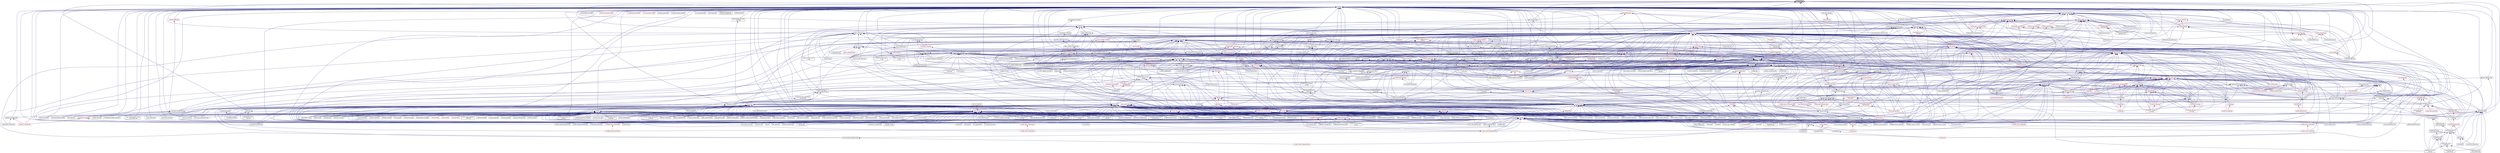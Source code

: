 digraph "is_action.hpp"
{
  edge [fontname="Helvetica",fontsize="10",labelfontname="Helvetica",labelfontsize="10"];
  node [fontname="Helvetica",fontsize="10",shape=record];
  Node22 [label="is_action.hpp",height=0.2,width=0.4,color="black", fillcolor="grey75", style="filled", fontcolor="black"];
  Node22 -> Node23 [dir="back",color="midnightblue",fontsize="10",style="solid",fontname="Helvetica"];
  Node23 [label="async.hpp",height=0.2,width=0.4,color="black", fillcolor="white", style="filled",URL="$d5/d2c/async_8hpp.html"];
  Node23 -> Node24 [dir="back",color="midnightblue",fontsize="10",style="solid",fontname="Helvetica"];
  Node24 [label="stencil_iterator.cpp",height=0.2,width=0.4,color="black", fillcolor="white", style="filled",URL="$d6/de1/server_2stencil__iterator_8cpp.html"];
  Node23 -> Node25 [dir="back",color="midnightblue",fontsize="10",style="solid",fontname="Helvetica"];
  Node25 [label="apply.hpp",height=0.2,width=0.4,color="black", fillcolor="white", style="filled",URL="$d7/d4c/apply_8hpp.html"];
  Node25 -> Node26 [dir="back",color="midnightblue",fontsize="10",style="solid",fontname="Helvetica"];
  Node26 [label="widget.cpp",height=0.2,width=0.4,color="black", fillcolor="white", style="filled",URL="$da/d15/widget_8cpp.html"];
  Node25 -> Node27 [dir="back",color="midnightblue",fontsize="10",style="solid",fontname="Helvetica"];
  Node27 [label="ostream.hpp",height=0.2,width=0.4,color="black", fillcolor="white", style="filled",URL="$d1/d38/ostream_8hpp.html"];
  Node27 -> Node28 [dir="back",color="midnightblue",fontsize="10",style="solid",fontname="Helvetica"];
  Node28 [label="standard_streams.hpp",height=0.2,width=0.4,color="red", fillcolor="white", style="filled",URL="$db/d16/standard__streams_8hpp.html"];
  Node28 -> Node139 [dir="back",color="midnightblue",fontsize="10",style="solid",fontname="Helvetica"];
  Node139 [label="component_module.cpp",height=0.2,width=0.4,color="black", fillcolor="white", style="filled",URL="$da/d41/iostreams_2component__module_8cpp.html"];
  Node28 -> Node140 [dir="back",color="midnightblue",fontsize="10",style="solid",fontname="Helvetica"];
  Node140 [label="standard_streams.cpp",height=0.2,width=0.4,color="black", fillcolor="white", style="filled",URL="$da/d60/standard__streams_8cpp.html"];
  Node27 -> Node139 [dir="back",color="midnightblue",fontsize="10",style="solid",fontname="Helvetica"];
  Node27 -> Node140 [dir="back",color="midnightblue",fontsize="10",style="solid",fontname="Helvetica"];
  Node25 -> Node143 [dir="back",color="midnightblue",fontsize="10",style="solid",fontname="Helvetica"];
  Node143 [label="apply.hpp",height=0.2,width=0.4,color="red", fillcolor="white", style="filled",URL="$d6/d2c/include_2apply_8hpp.html"];
  Node143 -> Node152 [dir="back",color="midnightblue",fontsize="10",style="solid",fontname="Helvetica"];
  Node152 [label="async_continue.cpp",height=0.2,width=0.4,color="black", fillcolor="white", style="filled",URL="$d4/d19/async__continue_8cpp.html"];
  Node143 -> Node153 [dir="back",color="midnightblue",fontsize="10",style="solid",fontname="Helvetica"];
  Node153 [label="async_continue_cb.cpp",height=0.2,width=0.4,color="black", fillcolor="white", style="filled",URL="$df/d37/async__continue__cb_8cpp.html"];
  Node143 -> Node154 [dir="back",color="midnightblue",fontsize="10",style="solid",fontname="Helvetica"];
  Node154 [label="async_continue_cb_colocated.cpp",height=0.2,width=0.4,color="black", fillcolor="white", style="filled",URL="$dd/dce/async__continue__cb__colocated_8cpp.html"];
  Node143 -> Node155 [dir="back",color="midnightblue",fontsize="10",style="solid",fontname="Helvetica"];
  Node155 [label="async_local.cpp",height=0.2,width=0.4,color="black", fillcolor="white", style="filled",URL="$d3/d4c/async__local_8cpp.html"];
  Node143 -> Node156 [dir="back",color="midnightblue",fontsize="10",style="solid",fontname="Helvetica"];
  Node156 [label="async_local_executor.cpp",height=0.2,width=0.4,color="black", fillcolor="white", style="filled",URL="$d4/dce/async__local__executor_8cpp.html"];
  Node143 -> Node157 [dir="back",color="midnightblue",fontsize="10",style="solid",fontname="Helvetica"];
  Node157 [label="async_local_executor\l_v1.cpp",height=0.2,width=0.4,color="black", fillcolor="white", style="filled",URL="$da/d4a/async__local__executor__v1_8cpp.html"];
  Node143 -> Node160 [dir="back",color="midnightblue",fontsize="10",style="solid",fontname="Helvetica"];
  Node160 [label="zero_copy_serialization.cpp",height=0.2,width=0.4,color="black", fillcolor="white", style="filled",URL="$d4/dea/zero__copy__serialization_8cpp.html"];
  Node25 -> Node161 [dir="back",color="midnightblue",fontsize="10",style="solid",fontname="Helvetica"];
  Node161 [label="dataflow.hpp",height=0.2,width=0.4,color="black", fillcolor="white", style="filled",URL="$db/d03/lcos_2dataflow_8hpp.html"];
  Node161 -> Node162 [dir="back",color="midnightblue",fontsize="10",style="solid",fontname="Helvetica"];
  Node162 [label="dataflow.hpp",height=0.2,width=0.4,color="black", fillcolor="white", style="filled",URL="$d6/dd8/dataflow_8hpp.html"];
  Node162 -> Node163 [dir="back",color="midnightblue",fontsize="10",style="solid",fontname="Helvetica"];
  Node163 [label="jacobi_hpx.cpp",height=0.2,width=0.4,color="black", fillcolor="white", style="filled",URL="$d8/d72/jacobi__hpx_8cpp.html"];
  Node162 -> Node164 [dir="back",color="midnightblue",fontsize="10",style="solid",fontname="Helvetica"];
  Node164 [label="interest_calculator.cpp",height=0.2,width=0.4,color="black", fillcolor="white", style="filled",URL="$d2/d86/interest__calculator_8cpp.html"];
  Node162 -> Node165 [dir="back",color="midnightblue",fontsize="10",style="solid",fontname="Helvetica"];
  Node165 [label="target_distribution\l_policy.hpp",height=0.2,width=0.4,color="red", fillcolor="white", style="filled",URL="$d4/d4a/compute_2host_2target__distribution__policy_8hpp.html"];
  Node162 -> Node173 [dir="back",color="midnightblue",fontsize="10",style="solid",fontname="Helvetica"];
  Node173 [label="dataflow.hpp",height=0.2,width=0.4,color="black", fillcolor="white", style="filled",URL="$db/db6/include_2dataflow_8hpp.html"];
  Node173 -> Node174 [dir="back",color="midnightblue",fontsize="10",style="solid",fontname="Helvetica"];
  Node174 [label="lcos.hpp",height=0.2,width=0.4,color="red", fillcolor="white", style="filled",URL="$d5/deb/lcos_8hpp.html"];
  Node174 -> Node31 [dir="back",color="midnightblue",fontsize="10",style="solid",fontname="Helvetica"];
  Node31 [label="allgather_and_gate.cpp",height=0.2,width=0.4,color="black", fillcolor="white", style="filled",URL="$d1/d56/allgather__and__gate_8cpp.html"];
  Node174 -> Node175 [dir="back",color="midnightblue",fontsize="10",style="solid",fontname="Helvetica"];
  Node175 [label="apex_balance.cpp",height=0.2,width=0.4,color="black", fillcolor="white", style="filled",URL="$d4/d8e/apex__balance_8cpp.html"];
  Node174 -> Node176 [dir="back",color="midnightblue",fontsize="10",style="solid",fontname="Helvetica"];
  Node176 [label="apex_policy_engine\l_active_thread_count.cpp",height=0.2,width=0.4,color="black", fillcolor="white", style="filled",URL="$d5/d01/apex__policy__engine__active__thread__count_8cpp.html"];
  Node174 -> Node177 [dir="back",color="midnightblue",fontsize="10",style="solid",fontname="Helvetica"];
  Node177 [label="apex_policy_engine\l_events.cpp",height=0.2,width=0.4,color="black", fillcolor="white", style="filled",URL="$df/d0f/apex__policy__engine__events_8cpp.html"];
  Node174 -> Node178 [dir="back",color="midnightblue",fontsize="10",style="solid",fontname="Helvetica"];
  Node178 [label="apex_policy_engine\l_periodic.cpp",height=0.2,width=0.4,color="black", fillcolor="white", style="filled",URL="$d5/d7b/apex__policy__engine__periodic_8cpp.html"];
  Node174 -> Node179 [dir="back",color="midnightblue",fontsize="10",style="solid",fontname="Helvetica"];
  Node179 [label="heartbeat.cpp",height=0.2,width=0.4,color="black", fillcolor="white", style="filled",URL="$d8/d98/heartbeat_8cpp.html"];
  Node174 -> Node163 [dir="back",color="midnightblue",fontsize="10",style="solid",fontname="Helvetica"];
  Node174 -> Node186 [dir="back",color="midnightblue",fontsize="10",style="solid",fontname="Helvetica"];
  Node186 [label="fibonacci_await.cpp",height=0.2,width=0.4,color="black", fillcolor="white", style="filled",URL="$dc/d1c/fibonacci__await_8cpp.html"];
  Node174 -> Node187 [dir="back",color="midnightblue",fontsize="10",style="solid",fontname="Helvetica"];
  Node187 [label="fibonacci_dataflow.cpp",height=0.2,width=0.4,color="black", fillcolor="white", style="filled",URL="$df/d3d/fibonacci__dataflow_8cpp.html"];
  Node174 -> Node188 [dir="back",color="midnightblue",fontsize="10",style="solid",fontname="Helvetica"];
  Node188 [label="fibonacci_futures.cpp",height=0.2,width=0.4,color="black", fillcolor="white", style="filled",URL="$d6/de3/fibonacci__futures_8cpp.html"];
  Node174 -> Node189 [dir="back",color="midnightblue",fontsize="10",style="solid",fontname="Helvetica"];
  Node189 [label="fibonacci_futures_distributed.cpp",height=0.2,width=0.4,color="black", fillcolor="white", style="filled",URL="$d1/dc9/fibonacci__futures__distributed_8cpp.html"];
  Node174 -> Node59 [dir="back",color="midnightblue",fontsize="10",style="solid",fontname="Helvetica"];
  Node59 [label="fractals.cpp",height=0.2,width=0.4,color="black", fillcolor="white", style="filled",URL="$d8/d58/fractals_8cpp.html"];
  Node174 -> Node60 [dir="back",color="midnightblue",fontsize="10",style="solid",fontname="Helvetica"];
  Node60 [label="fractals_executor.cpp",height=0.2,width=0.4,color="black", fillcolor="white", style="filled",URL="$d9/da9/fractals__executor_8cpp.html"];
  Node174 -> Node190 [dir="back",color="midnightblue",fontsize="10",style="solid",fontname="Helvetica"];
  Node190 [label="fractals_struct.cpp",height=0.2,width=0.4,color="black", fillcolor="white", style="filled",URL="$d8/d2f/fractals__struct_8cpp.html"];
  Node174 -> Node195 [dir="back",color="midnightblue",fontsize="10",style="solid",fontname="Helvetica"];
  Node195 [label="spell_check_file.cpp",height=0.2,width=0.4,color="black", fillcolor="white", style="filled",URL="$df/df7/spell__check__file_8cpp.html"];
  Node174 -> Node196 [dir="back",color="midnightblue",fontsize="10",style="solid",fontname="Helvetica"];
  Node196 [label="spell_check_simple.cpp",height=0.2,width=0.4,color="black", fillcolor="white", style="filled",URL="$dd/d54/spell__check__simple_8cpp.html"];
  Node174 -> Node197 [dir="back",color="midnightblue",fontsize="10",style="solid",fontname="Helvetica"];
  Node197 [label="hpx.hpp",height=0.2,width=0.4,color="red", fillcolor="white", style="filled",URL="$d0/daa/hpx_8hpp.html"];
  Node197 -> Node204 [dir="back",color="midnightblue",fontsize="10",style="solid",fontname="Helvetica"];
  Node204 [label="1d_stencil_4_throttle.cpp",height=0.2,width=0.4,color="black", fillcolor="white", style="filled",URL="$d6/de5/1d__stencil__4__throttle_8cpp.html"];
  Node197 -> Node210 [dir="back",color="midnightblue",fontsize="10",style="solid",fontname="Helvetica"];
  Node210 [label="accumulator.hpp",height=0.2,width=0.4,color="red", fillcolor="white", style="filled",URL="$d4/d9d/server_2accumulator_8hpp.html"];
  Node197 -> Node30 [dir="back",color="midnightblue",fontsize="10",style="solid",fontname="Helvetica"];
  Node30 [label="allgather.cpp",height=0.2,width=0.4,color="black", fillcolor="white", style="filled",URL="$d7/d06/allgather_8cpp.html"];
  Node197 -> Node31 [dir="back",color="midnightblue",fontsize="10",style="solid",fontname="Helvetica"];
  Node197 -> Node220 [dir="back",color="midnightblue",fontsize="10",style="solid",fontname="Helvetica"];
  Node220 [label="hpx_thread_phase.cpp",height=0.2,width=0.4,color="black", fillcolor="white", style="filled",URL="$d5/dca/hpx__thread__phase_8cpp.html"];
  Node197 -> Node36 [dir="back",color="midnightblue",fontsize="10",style="solid",fontname="Helvetica"];
  Node36 [label="os_thread_num.cpp",height=0.2,width=0.4,color="black", fillcolor="white", style="filled",URL="$d2/dfb/os__thread__num_8cpp.html"];
  Node197 -> Node24 [dir="back",color="midnightblue",fontsize="10",style="solid",fontname="Helvetica"];
  Node197 -> Node163 [dir="back",color="midnightblue",fontsize="10",style="solid",fontname="Helvetica"];
  Node197 -> Node239 [dir="back",color="midnightblue",fontsize="10",style="solid",fontname="Helvetica"];
  Node239 [label="nqueen.hpp",height=0.2,width=0.4,color="red", fillcolor="white", style="filled",URL="$de/d58/server_2nqueen_8hpp.html"];
  Node239 -> Node240 [dir="back",color="midnightblue",fontsize="10",style="solid",fontname="Helvetica"];
  Node240 [label="nqueen.hpp",height=0.2,width=0.4,color="red", fillcolor="white", style="filled",URL="$da/dfd/stubs_2nqueen_8hpp.html"];
  Node197 -> Node243 [dir="back",color="midnightblue",fontsize="10",style="solid",fontname="Helvetica"];
  Node243 [label="sine.cpp",height=0.2,width=0.4,color="black", fillcolor="white", style="filled",URL="$d3/d0d/server_2sine_8cpp.html"];
  Node197 -> Node245 [dir="back",color="midnightblue",fontsize="10",style="solid",fontname="Helvetica"];
  Node245 [label="sine.cpp",height=0.2,width=0.4,color="black", fillcolor="white", style="filled",URL="$d5/dd8/sine_8cpp.html"];
  Node197 -> Node247 [dir="back",color="midnightblue",fontsize="10",style="solid",fontname="Helvetica"];
  Node247 [label="qt.cpp",height=0.2,width=0.4,color="black", fillcolor="white", style="filled",URL="$df/d90/qt_8cpp.html"];
  Node197 -> Node250 [dir="back",color="midnightblue",fontsize="10",style="solid",fontname="Helvetica"];
  Node250 [label="factorial.cpp",height=0.2,width=0.4,color="black", fillcolor="white", style="filled",URL="$d9/d00/factorial_8cpp.html"];
  Node197 -> Node164 [dir="back",color="midnightblue",fontsize="10",style="solid",fontname="Helvetica"];
  Node197 -> Node253 [dir="back",color="midnightblue",fontsize="10",style="solid",fontname="Helvetica"];
  Node253 [label="non_atomic_rma.cpp",height=0.2,width=0.4,color="black", fillcolor="white", style="filled",URL="$d7/d8b/non__atomic__rma_8cpp.html"];
  Node197 -> Node256 [dir="back",color="midnightblue",fontsize="10",style="solid",fontname="Helvetica"];
  Node256 [label="quicksort.cpp",height=0.2,width=0.4,color="black", fillcolor="white", style="filled",URL="$d3/d1e/quicksort_8cpp.html"];
  Node197 -> Node262 [dir="back",color="midnightblue",fontsize="10",style="solid",fontname="Helvetica"];
  Node262 [label="random_mem_access.hpp",height=0.2,width=0.4,color="red", fillcolor="white", style="filled",URL="$d0/d19/server_2random__mem__access_8hpp.html"];
  Node262 -> Node263 [dir="back",color="midnightblue",fontsize="10",style="solid",fontname="Helvetica"];
  Node263 [label="random_mem_access.hpp",height=0.2,width=0.4,color="red", fillcolor="white", style="filled",URL="$d3/d32/stubs_2random__mem__access_8hpp.html"];
  Node197 -> Node73 [dir="back",color="midnightblue",fontsize="10",style="solid",fontname="Helvetica"];
  Node73 [label="oversubscribing_resource\l_partitioner.cpp",height=0.2,width=0.4,color="black", fillcolor="white", style="filled",URL="$dd/dee/oversubscribing__resource__partitioner_8cpp.html"];
  Node197 -> Node74 [dir="back",color="midnightblue",fontsize="10",style="solid",fontname="Helvetica"];
  Node74 [label="simple_resource_partitioner.cpp",height=0.2,width=0.4,color="black", fillcolor="white", style="filled",URL="$d5/df9/simple__resource__partitioner_8cpp.html"];
  Node197 -> Node269 [dir="back",color="midnightblue",fontsize="10",style="solid",fontname="Helvetica"];
  Node269 [label="interpolator.cpp",height=0.2,width=0.4,color="black", fillcolor="white", style="filled",URL="$d5/d02/interpolator_8cpp.html"];
  Node197 -> Node273 [dir="back",color="midnightblue",fontsize="10",style="solid",fontname="Helvetica"];
  Node273 [label="partition3d.hpp",height=0.2,width=0.4,color="red", fillcolor="white", style="filled",URL="$d1/d50/partition3d_8hpp.html"];
  Node273 -> Node269 [dir="back",color="midnightblue",fontsize="10",style="solid",fontname="Helvetica"];
  Node197 -> Node282 [dir="back",color="midnightblue",fontsize="10",style="solid",fontname="Helvetica"];
  Node282 [label="throttle.cpp",height=0.2,width=0.4,color="black", fillcolor="white", style="filled",URL="$de/d56/server_2throttle_8cpp.html"];
  Node197 -> Node283 [dir="back",color="midnightblue",fontsize="10",style="solid",fontname="Helvetica"];
  Node283 [label="throttle.hpp",height=0.2,width=0.4,color="black", fillcolor="white", style="filled",URL="$db/dc9/server_2throttle_8hpp.html"];
  Node283 -> Node282 [dir="back",color="midnightblue",fontsize="10",style="solid",fontname="Helvetica"];
  Node283 -> Node284 [dir="back",color="midnightblue",fontsize="10",style="solid",fontname="Helvetica"];
  Node284 [label="throttle.hpp",height=0.2,width=0.4,color="black", fillcolor="white", style="filled",URL="$d5/dec/stubs_2throttle_8hpp.html"];
  Node284 -> Node285 [dir="back",color="midnightblue",fontsize="10",style="solid",fontname="Helvetica"];
  Node285 [label="throttle.hpp",height=0.2,width=0.4,color="red", fillcolor="white", style="filled",URL="$d2/d2e/throttle_8hpp.html"];
  Node197 -> Node284 [dir="back",color="midnightblue",fontsize="10",style="solid",fontname="Helvetica"];
  Node197 -> Node285 [dir="back",color="midnightblue",fontsize="10",style="solid",fontname="Helvetica"];
  Node197 -> Node296 [dir="back",color="midnightblue",fontsize="10",style="solid",fontname="Helvetica"];
  Node296 [label="simple_central_tuplespace.hpp",height=0.2,width=0.4,color="red", fillcolor="white", style="filled",URL="$db/d69/server_2simple__central__tuplespace_8hpp.html"];
  Node296 -> Node298 [dir="back",color="midnightblue",fontsize="10",style="solid",fontname="Helvetica"];
  Node298 [label="simple_central_tuplespace.hpp",height=0.2,width=0.4,color="black", fillcolor="white", style="filled",URL="$d0/d4b/stubs_2simple__central__tuplespace_8hpp.html"];
  Node298 -> Node299 [dir="back",color="midnightblue",fontsize="10",style="solid",fontname="Helvetica"];
  Node299 [label="simple_central_tuplespace.hpp",height=0.2,width=0.4,color="red", fillcolor="white", style="filled",URL="$d5/ddd/simple__central__tuplespace_8hpp.html"];
  Node197 -> Node300 [dir="back",color="midnightblue",fontsize="10",style="solid",fontname="Helvetica"];
  Node300 [label="tuples_warehouse.hpp",height=0.2,width=0.4,color="black", fillcolor="white", style="filled",URL="$da/de6/tuples__warehouse_8hpp.html"];
  Node300 -> Node296 [dir="back",color="midnightblue",fontsize="10",style="solid",fontname="Helvetica"];
  Node197 -> Node306 [dir="back",color="midnightblue",fontsize="10",style="solid",fontname="Helvetica"];
  Node306 [label="htts2_hpx.cpp",height=0.2,width=0.4,color="black", fillcolor="white", style="filled",URL="$d2/daf/htts2__hpx_8cpp.html"];
  Node197 -> Node84 [dir="back",color="midnightblue",fontsize="10",style="solid",fontname="Helvetica"];
  Node84 [label="sizeof.cpp",height=0.2,width=0.4,color="black", fillcolor="white", style="filled",URL="$d3/d0f/sizeof_8cpp.html"];
  Node197 -> Node307 [dir="back",color="midnightblue",fontsize="10",style="solid",fontname="Helvetica"];
  Node307 [label="timed_task_spawn.cpp",height=0.2,width=0.4,color="black", fillcolor="white", style="filled",URL="$df/de1/timed__task__spawn_8cpp.html"];
  Node197 -> Node96 [dir="back",color="midnightblue",fontsize="10",style="solid",fontname="Helvetica"];
  Node96 [label="osu_bw.cpp",height=0.2,width=0.4,color="black", fillcolor="white", style="filled",URL="$d4/d20/osu__bw_8cpp.html"];
  Node197 -> Node98 [dir="back",color="midnightblue",fontsize="10",style="solid",fontname="Helvetica"];
  Node98 [label="osu_multi_lat.cpp",height=0.2,width=0.4,color="black", fillcolor="white", style="filled",URL="$d7/d91/osu__multi__lat_8cpp.html"];
  Node197 -> Node100 [dir="back",color="midnightblue",fontsize="10",style="solid",fontname="Helvetica"];
  Node100 [label="pingpong_performance.cpp",height=0.2,width=0.4,color="black", fillcolor="white", style="filled",URL="$de/d03/pingpong__performance_8cpp.html"];
  Node197 -> Node336 [dir="back",color="midnightblue",fontsize="10",style="solid",fontname="Helvetica"];
  Node336 [label="async_callback_with\l_bound_callback.cpp",height=0.2,width=0.4,color="black", fillcolor="white", style="filled",URL="$d2/dae/async__callback__with__bound__callback_8cpp.html"];
  Node197 -> Node337 [dir="back",color="midnightblue",fontsize="10",style="solid",fontname="Helvetica"];
  Node337 [label="async_unwrap_1037.cpp",height=0.2,width=0.4,color="black", fillcolor="white", style="filled",URL="$d4/d13/async__unwrap__1037_8cpp.html"];
  Node197 -> Node342 [dir="back",color="midnightblue",fontsize="10",style="solid",fontname="Helvetica"];
  Node342 [label="dataflow_const_functor\l_773.cpp",height=0.2,width=0.4,color="black", fillcolor="white", style="filled",URL="$d3/df2/dataflow__const__functor__773_8cpp.html"];
  Node197 -> Node105 [dir="back",color="midnightblue",fontsize="10",style="solid",fontname="Helvetica"];
  Node105 [label="dataflow_future_swap.cpp",height=0.2,width=0.4,color="black", fillcolor="white", style="filled",URL="$dc/d8c/dataflow__future__swap_8cpp.html"];
  Node197 -> Node106 [dir="back",color="midnightblue",fontsize="10",style="solid",fontname="Helvetica"];
  Node106 [label="dataflow_future_swap2.cpp",height=0.2,width=0.4,color="black", fillcolor="white", style="filled",URL="$d1/db3/dataflow__future__swap2_8cpp.html"];
  Node197 -> Node343 [dir="back",color="midnightblue",fontsize="10",style="solid",fontname="Helvetica"];
  Node343 [label="dataflow_launch_775.cpp",height=0.2,width=0.4,color="black", fillcolor="white", style="filled",URL="$d7/d0d/dataflow__launch__775_8cpp.html"];
  Node197 -> Node345 [dir="back",color="midnightblue",fontsize="10",style="solid",fontname="Helvetica"];
  Node345 [label="dataflow_using_774.cpp",height=0.2,width=0.4,color="black", fillcolor="white", style="filled",URL="$d7/dfa/dataflow__using__774_8cpp.html"];
  Node197 -> Node359 [dir="back",color="midnightblue",fontsize="10",style="solid",fontname="Helvetica"];
  Node359 [label="set_hpx_limit_798.cpp",height=0.2,width=0.4,color="black", fillcolor="white", style="filled",URL="$d2/dfb/set__hpx__limit__798_8cpp.html"];
  Node197 -> Node380 [dir="back",color="midnightblue",fontsize="10",style="solid",fontname="Helvetica"];
  Node380 [label="block_os_threads_1036.cpp",height=0.2,width=0.4,color="black", fillcolor="white", style="filled",URL="$d7/d92/block__os__threads__1036_8cpp.html"];
  Node197 -> Node386 [dir="back",color="midnightblue",fontsize="10",style="solid",fontname="Helvetica"];
  Node386 [label="thread_suspend_duration.cpp",height=0.2,width=0.4,color="black", fillcolor="white", style="filled",URL="$db/d59/thread__suspend__duration_8cpp.html"];
  Node197 -> Node387 [dir="back",color="midnightblue",fontsize="10",style="solid",fontname="Helvetica"];
  Node387 [label="thread_suspend_pending.cpp",height=0.2,width=0.4,color="black", fillcolor="white", style="filled",URL="$de/d29/thread__suspend__pending_8cpp.html"];
  Node197 -> Node395 [dir="back",color="midnightblue",fontsize="10",style="solid",fontname="Helvetica"];
  Node395 [label="managed_refcnt_checker.hpp",height=0.2,width=0.4,color="red", fillcolor="white", style="filled",URL="$df/da6/server_2managed__refcnt__checker_8hpp.html"];
  Node395 -> Node396 [dir="back",color="midnightblue",fontsize="10",style="solid",fontname="Helvetica"];
  Node396 [label="managed_refcnt_checker.hpp",height=0.2,width=0.4,color="red", fillcolor="white", style="filled",URL="$d3/d77/stubs_2managed__refcnt__checker_8hpp.html"];
  Node197 -> Node397 [dir="back",color="midnightblue",fontsize="10",style="solid",fontname="Helvetica"];
  Node397 [label="simple_refcnt_checker.hpp",height=0.2,width=0.4,color="red", fillcolor="white", style="filled",URL="$d6/d3d/server_2simple__refcnt__checker_8hpp.html"];
  Node397 -> Node399 [dir="back",color="midnightblue",fontsize="10",style="solid",fontname="Helvetica"];
  Node399 [label="simple_refcnt_checker.hpp",height=0.2,width=0.4,color="red", fillcolor="white", style="filled",URL="$da/d8e/stubs_2simple__refcnt__checker_8hpp.html"];
  Node197 -> Node396 [dir="back",color="midnightblue",fontsize="10",style="solid",fontname="Helvetica"];
  Node197 -> Node399 [dir="back",color="midnightblue",fontsize="10",style="solid",fontname="Helvetica"];
  Node197 -> Node407 [dir="back",color="midnightblue",fontsize="10",style="solid",fontname="Helvetica"];
  Node407 [label="await.cpp",height=0.2,width=0.4,color="black", fillcolor="white", style="filled",URL="$d6/d41/await_8cpp.html"];
  Node197 -> Node408 [dir="back",color="midnightblue",fontsize="10",style="solid",fontname="Helvetica"];
  Node408 [label="barrier.cpp",height=0.2,width=0.4,color="black", fillcolor="white", style="filled",URL="$df/d63/tests_2unit_2lcos_2barrier_8cpp.html"];
  Node197 -> Node414 [dir="back",color="midnightblue",fontsize="10",style="solid",fontname="Helvetica"];
  Node414 [label="global_spmd_block.cpp",height=0.2,width=0.4,color="black", fillcolor="white", style="filled",URL="$da/d4f/global__spmd__block_8cpp.html"];
  Node197 -> Node415 [dir="back",color="midnightblue",fontsize="10",style="solid",fontname="Helvetica"];
  Node415 [label="local_barrier.cpp",height=0.2,width=0.4,color="black", fillcolor="white", style="filled",URL="$d2/db4/tests_2unit_2lcos_2local__barrier_8cpp.html"];
  Node197 -> Node422 [dir="back",color="midnightblue",fontsize="10",style="solid",fontname="Helvetica"];
  Node422 [label="run_guarded.cpp",height=0.2,width=0.4,color="black", fillcolor="white", style="filled",URL="$db/dbb/run__guarded_8cpp.html"];
  Node174 -> Node641 [dir="back",color="midnightblue",fontsize="10",style="solid",fontname="Helvetica"];
  Node641 [label="async_action_1813.cpp",height=0.2,width=0.4,color="black", fillcolor="white", style="filled",URL="$db/de6/async__action__1813_8cpp.html"];
  Node174 -> Node645 [dir="back",color="midnightblue",fontsize="10",style="solid",fontname="Helvetica"];
  Node645 [label="dataflow_791.cpp",height=0.2,width=0.4,color="black", fillcolor="white", style="filled",URL="$d6/da1/dataflow__791_8cpp.html"];
  Node174 -> Node646 [dir="back",color="midnightblue",fontsize="10",style="solid",fontname="Helvetica"];
  Node646 [label="future_range_ambiguity\l_2032.cpp",height=0.2,width=0.4,color="black", fillcolor="white", style="filled",URL="$dc/d4e/future__range__ambiguity__2032_8cpp.html"];
  Node174 -> Node110 [dir="back",color="midnightblue",fontsize="10",style="solid",fontname="Helvetica"];
  Node110 [label="function_serialization\l_728.cpp",height=0.2,width=0.4,color="black", fillcolor="white", style="filled",URL="$d8/db1/function__serialization__728_8cpp.html"];
  Node174 -> Node652 [dir="back",color="midnightblue",fontsize="10",style="solid",fontname="Helvetica"];
  Node652 [label="protect_with_nullary\l_pfo.cpp",height=0.2,width=0.4,color="black", fillcolor="white", style="filled",URL="$df/db5/protect__with__nullary__pfo_8cpp.html"];
  Node174 -> Node653 [dir="back",color="midnightblue",fontsize="10",style="solid",fontname="Helvetica"];
  Node653 [label="tuple_serialization\l_803.cpp",height=0.2,width=0.4,color="black", fillcolor="white", style="filled",URL="$de/d61/tuple__serialization__803_8cpp.html"];
  Node174 -> Node654 [dir="back",color="midnightblue",fontsize="10",style="solid",fontname="Helvetica"];
  Node654 [label="zero_copy_parcels_1001.cpp",height=0.2,width=0.4,color="black", fillcolor="white", style="filled",URL="$da/dfd/zero__copy__parcels__1001_8cpp.html"];
  Node174 -> Node656 [dir="back",color="midnightblue",fontsize="10",style="solid",fontname="Helvetica"];
  Node656 [label="find_clients_from_prefix.cpp",height=0.2,width=0.4,color="black", fillcolor="white", style="filled",URL="$dc/d15/find__clients__from__prefix_8cpp.html"];
  Node174 -> Node657 [dir="back",color="midnightblue",fontsize="10",style="solid",fontname="Helvetica"];
  Node657 [label="find_ids_from_prefix.cpp",height=0.2,width=0.4,color="black", fillcolor="white", style="filled",URL="$dc/df3/find__ids__from__prefix_8cpp.html"];
  Node174 -> Node658 [dir="back",color="midnightblue",fontsize="10",style="solid",fontname="Helvetica"];
  Node658 [label="get_colocation_id.cpp",height=0.2,width=0.4,color="black", fillcolor="white", style="filled",URL="$dd/d0d/get__colocation__id_8cpp.html"];
  Node174 -> Node659 [dir="back",color="midnightblue",fontsize="10",style="solid",fontname="Helvetica"];
  Node659 [label="apex_action_count.cpp",height=0.2,width=0.4,color="black", fillcolor="white", style="filled",URL="$d8/de5/apex__action__count_8cpp.html"];
  Node174 -> Node661 [dir="back",color="midnightblue",fontsize="10",style="solid",fontname="Helvetica"];
  Node661 [label="async_cb_colocated.cpp",height=0.2,width=0.4,color="black", fillcolor="white", style="filled",URL="$d7/d7f/async__cb__colocated_8cpp.html"];
  Node174 -> Node662 [dir="back",color="midnightblue",fontsize="10",style="solid",fontname="Helvetica"];
  Node662 [label="async_cb_remote.cpp",height=0.2,width=0.4,color="black", fillcolor="white", style="filled",URL="$da/d88/async__cb__remote_8cpp.html"];
  Node174 -> Node663 [dir="back",color="midnightblue",fontsize="10",style="solid",fontname="Helvetica"];
  Node663 [label="async_cb_remote_client.cpp",height=0.2,width=0.4,color="black", fillcolor="white", style="filled",URL="$d2/d31/async__cb__remote__client_8cpp.html"];
  Node174 -> Node152 [dir="back",color="midnightblue",fontsize="10",style="solid",fontname="Helvetica"];
  Node174 -> Node153 [dir="back",color="midnightblue",fontsize="10",style="solid",fontname="Helvetica"];
  Node174 -> Node154 [dir="back",color="midnightblue",fontsize="10",style="solid",fontname="Helvetica"];
  Node174 -> Node155 [dir="back",color="midnightblue",fontsize="10",style="solid",fontname="Helvetica"];
  Node174 -> Node156 [dir="back",color="midnightblue",fontsize="10",style="solid",fontname="Helvetica"];
  Node174 -> Node157 [dir="back",color="midnightblue",fontsize="10",style="solid",fontname="Helvetica"];
  Node174 -> Node664 [dir="back",color="midnightblue",fontsize="10",style="solid",fontname="Helvetica"];
  Node664 [label="async_remote.cpp",height=0.2,width=0.4,color="black", fillcolor="white", style="filled",URL="$dd/dd8/async__remote_8cpp.html"];
  Node174 -> Node665 [dir="back",color="midnightblue",fontsize="10",style="solid",fontname="Helvetica"];
  Node665 [label="async_remote_client.cpp",height=0.2,width=0.4,color="black", fillcolor="white", style="filled",URL="$d6/d49/async__remote__client_8cpp.html"];
  Node174 -> Node408 [dir="back",color="midnightblue",fontsize="10",style="solid",fontname="Helvetica"];
  Node174 -> Node669 [dir="back",color="midnightblue",fontsize="10",style="solid",fontname="Helvetica"];
  Node669 [label="counting_semaphore.cpp",height=0.2,width=0.4,color="black", fillcolor="white", style="filled",URL="$df/de9/counting__semaphore_8cpp.html"];
  Node174 -> Node685 [dir="back",color="midnightblue",fontsize="10",style="solid",fontname="Helvetica"];
  Node685 [label="shared_mutex1.cpp",height=0.2,width=0.4,color="black", fillcolor="white", style="filled",URL="$d8/d57/shared__mutex1_8cpp.html"];
  Node174 -> Node686 [dir="back",color="midnightblue",fontsize="10",style="solid",fontname="Helvetica"];
  Node686 [label="shared_mutex2.cpp",height=0.2,width=0.4,color="black", fillcolor="white", style="filled",URL="$d1/d40/shared__mutex2_8cpp.html"];
  Node174 -> Node687 [dir="back",color="midnightblue",fontsize="10",style="solid",fontname="Helvetica"];
  Node687 [label="sliding_semaphore.cpp",height=0.2,width=0.4,color="black", fillcolor="white", style="filled",URL="$d2/d38/sliding__semaphore_8cpp.html"];
  Node174 -> Node698 [dir="back",color="midnightblue",fontsize="10",style="solid",fontname="Helvetica"];
  Node698 [label="thread_affinity.cpp",height=0.2,width=0.4,color="black", fillcolor="white", style="filled",URL="$da/dce/thread__affinity_8cpp.html"];
  Node174 -> Node700 [dir="back",color="midnightblue",fontsize="10",style="solid",fontname="Helvetica"];
  Node700 [label="thread_suspension_executor.cpp",height=0.2,width=0.4,color="black", fillcolor="white", style="filled",URL="$de/d9f/thread__suspension__executor_8cpp.html"];
  Node174 -> Node703 [dir="back",color="midnightblue",fontsize="10",style="solid",fontname="Helvetica"];
  Node703 [label="bind_action.cpp",height=0.2,width=0.4,color="black", fillcolor="white", style="filled",URL="$d7/d85/bind__action_8cpp.html"];
  Node162 -> Node704 [dir="back",color="midnightblue",fontsize="10",style="solid",fontname="Helvetica"];
  Node704 [label="local_lcos.hpp",height=0.2,width=0.4,color="red", fillcolor="white", style="filled",URL="$db/d67/local__lcos_8hpp.html"];
  Node704 -> Node705 [dir="back",color="midnightblue",fontsize="10",style="solid",fontname="Helvetica"];
  Node705 [label="allgather_and_gate.hpp",height=0.2,width=0.4,color="red", fillcolor="white", style="filled",URL="$d9/dbb/allgather__and__gate_8hpp.html"];
  Node705 -> Node31 [dir="back",color="midnightblue",fontsize="10",style="solid",fontname="Helvetica"];
  Node704 -> Node296 [dir="back",color="midnightblue",fontsize="10",style="solid",fontname="Helvetica"];
  Node704 -> Node174 [dir="back",color="midnightblue",fontsize="10",style="solid",fontname="Helvetica"];
  Node704 -> Node407 [dir="back",color="midnightblue",fontsize="10",style="solid",fontname="Helvetica"];
  Node704 -> Node415 [dir="back",color="midnightblue",fontsize="10",style="solid",fontname="Helvetica"];
  Node162 -> Node706 [dir="back",color="midnightblue",fontsize="10",style="solid",fontname="Helvetica"];
  Node706 [label="gather.hpp",height=0.2,width=0.4,color="red", fillcolor="white", style="filled",URL="$d8/d2b/gather_8hpp.html"];
  Node706 -> Node174 [dir="back",color="midnightblue",fontsize="10",style="solid",fontname="Helvetica"];
  Node162 -> Node707 [dir="back",color="midnightblue",fontsize="10",style="solid",fontname="Helvetica"];
  Node707 [label="rotate.hpp",height=0.2,width=0.4,color="red", fillcolor="white", style="filled",URL="$da/df0/algorithms_2rotate_8hpp.html"];
  Node162 -> Node721 [dir="back",color="midnightblue",fontsize="10",style="solid",fontname="Helvetica"];
  Node721 [label="sort.hpp",height=0.2,width=0.4,color="red", fillcolor="white", style="filled",URL="$d3/d10/algorithms_2sort_8hpp.html"];
  Node162 -> Node728 [dir="back",color="midnightblue",fontsize="10",style="solid",fontname="Helvetica"];
  Node728 [label="task_block.hpp",height=0.2,width=0.4,color="black", fillcolor="white", style="filled",URL="$de/db7/task__block_8hpp.html"];
  Node728 -> Node729 [dir="back",color="midnightblue",fontsize="10",style="solid",fontname="Helvetica"];
  Node729 [label="parallel_task_block.hpp",height=0.2,width=0.4,color="red", fillcolor="white", style="filled",URL="$d4/d99/parallel__task__block_8hpp.html"];
  Node162 -> Node730 [dir="back",color="midnightblue",fontsize="10",style="solid",fontname="Helvetica"];
  Node730 [label="foreach_partitioner.hpp",height=0.2,width=0.4,color="red", fillcolor="white", style="filled",URL="$de/deb/foreach__partitioner_8hpp.html"];
  Node162 -> Node798 [dir="back",color="midnightblue",fontsize="10",style="solid",fontname="Helvetica"];
  Node798 [label="partitioner.hpp",height=0.2,width=0.4,color="red", fillcolor="white", style="filled",URL="$d6/d03/parallel_2util_2partitioner_8hpp.html"];
  Node798 -> Node807 [dir="back",color="midnightblue",fontsize="10",style="solid",fontname="Helvetica"];
  Node807 [label="count.hpp",height=0.2,width=0.4,color="red", fillcolor="white", style="filled",URL="$d7/d8f/algorithms_2count_8hpp.html"];
  Node798 -> Node834 [dir="back",color="midnightblue",fontsize="10",style="solid",fontname="Helvetica"];
  Node834 [label="is_heap.hpp",height=0.2,width=0.4,color="black", fillcolor="white", style="filled",URL="$df/d5d/algorithms_2is__heap_8hpp.html"];
  Node834 -> Node835 [dir="back",color="midnightblue",fontsize="10",style="solid",fontname="Helvetica"];
  Node835 [label="parallel_is_heap.hpp",height=0.2,width=0.4,color="red", fillcolor="white", style="filled",URL="$da/df8/parallel__is__heap_8hpp.html"];
  Node834 -> Node837 [dir="back",color="midnightblue",fontsize="10",style="solid",fontname="Helvetica"];
  Node837 [label="is_heap.hpp",height=0.2,width=0.4,color="red", fillcolor="white", style="filled",URL="$d1/d17/container__algorithms_2is__heap_8hpp.html"];
  Node837 -> Node835 [dir="back",color="midnightblue",fontsize="10",style="solid",fontname="Helvetica"];
  Node798 -> Node838 [dir="back",color="midnightblue",fontsize="10",style="solid",fontname="Helvetica"];
  Node838 [label="is_partitioned.hpp",height=0.2,width=0.4,color="red", fillcolor="white", style="filled",URL="$d8/dcf/is__partitioned_8hpp.html"];
  Node162 -> Node855 [dir="back",color="midnightblue",fontsize="10",style="solid",fontname="Helvetica"];
  Node855 [label="partitioner_with_cleanup.hpp",height=0.2,width=0.4,color="red", fillcolor="white", style="filled",URL="$d5/ded/partitioner__with__cleanup_8hpp.html"];
  Node162 -> Node866 [dir="back",color="midnightblue",fontsize="10",style="solid",fontname="Helvetica"];
  Node866 [label="scan_partitioner.hpp",height=0.2,width=0.4,color="red", fillcolor="white", style="filled",URL="$dd/d59/scan__partitioner_8hpp.html"];
  Node866 -> Node867 [dir="back",color="midnightblue",fontsize="10",style="solid",fontname="Helvetica"];
  Node867 [label="partition.hpp",height=0.2,width=0.4,color="black", fillcolor="white", style="filled",URL="$db/d01/hpx_2parallel_2algorithms_2partition_8hpp.html"];
  Node867 -> Node868 [dir="back",color="midnightblue",fontsize="10",style="solid",fontname="Helvetica"];
  Node868 [label="parallel_partition.hpp",height=0.2,width=0.4,color="red", fillcolor="white", style="filled",URL="$d5/d82/parallel__partition_8hpp.html"];
  Node867 -> Node872 [dir="back",color="midnightblue",fontsize="10",style="solid",fontname="Helvetica"];
  Node872 [label="partition.hpp",height=0.2,width=0.4,color="red", fillcolor="white", style="filled",URL="$d2/d20/hpx_2parallel_2container__algorithms_2partition_8hpp.html"];
  Node872 -> Node868 [dir="back",color="midnightblue",fontsize="10",style="solid",fontname="Helvetica"];
  Node162 -> Node873 [dir="back",color="midnightblue",fontsize="10",style="solid",fontname="Helvetica"];
  Node873 [label="binpacking_distribution\l_policy.hpp",height=0.2,width=0.4,color="black", fillcolor="white", style="filled",URL="$d8/d02/binpacking__distribution__policy_8hpp.html"];
  Node873 -> Node874 [dir="back",color="midnightblue",fontsize="10",style="solid",fontname="Helvetica"];
  Node874 [label="components.hpp",height=0.2,width=0.4,color="red", fillcolor="white", style="filled",URL="$d2/d8d/components_8hpp.html"];
  Node874 -> Node210 [dir="back",color="midnightblue",fontsize="10",style="solid",fontname="Helvetica"];
  Node874 -> Node878 [dir="back",color="midnightblue",fontsize="10",style="solid",fontname="Helvetica"];
  Node878 [label="allgather.hpp",height=0.2,width=0.4,color="red", fillcolor="white", style="filled",URL="$d4/d4a/allgather_8hpp.html"];
  Node878 -> Node30 [dir="back",color="midnightblue",fontsize="10",style="solid",fontname="Helvetica"];
  Node874 -> Node705 [dir="back",color="midnightblue",fontsize="10",style="solid",fontname="Helvetica"];
  Node874 -> Node239 [dir="back",color="midnightblue",fontsize="10",style="solid",fontname="Helvetica"];
  Node874 -> Node243 [dir="back",color="midnightblue",fontsize="10",style="solid",fontname="Helvetica"];
  Node874 -> Node250 [dir="back",color="midnightblue",fontsize="10",style="solid",fontname="Helvetica"];
  Node874 -> Node262 [dir="back",color="midnightblue",fontsize="10",style="solid",fontname="Helvetica"];
  Node874 -> Node283 [dir="back",color="midnightblue",fontsize="10",style="solid",fontname="Helvetica"];
  Node874 -> Node296 [dir="back",color="midnightblue",fontsize="10",style="solid",fontname="Helvetica"];
  Node874 -> Node300 [dir="back",color="midnightblue",fontsize="10",style="solid",fontname="Helvetica"];
  Node874 -> Node299 [dir="back",color="midnightblue",fontsize="10",style="solid",fontname="Helvetica"];
  Node874 -> Node881 [dir="back",color="midnightblue",fontsize="10",style="solid",fontname="Helvetica"];
  Node881 [label="runtime.hpp",height=0.2,width=0.4,color="red", fillcolor="white", style="filled",URL="$d5/d15/include_2runtime_8hpp.html"];
  Node881 -> Node34 [dir="back",color="midnightblue",fontsize="10",style="solid",fontname="Helvetica"];
  Node34 [label="async_io_low_level.cpp",height=0.2,width=0.4,color="black", fillcolor="white", style="filled",URL="$dc/d10/async__io__low__level_8cpp.html"];
  Node881 -> Node73 [dir="back",color="midnightblue",fontsize="10",style="solid",fontname="Helvetica"];
  Node881 -> Node74 [dir="back",color="midnightblue",fontsize="10",style="solid",fontname="Helvetica"];
  Node881 -> Node197 [dir="back",color="midnightblue",fontsize="10",style="solid",fontname="Helvetica"];
  Node881 -> Node884 [dir="back",color="midnightblue",fontsize="10",style="solid",fontname="Helvetica"];
  Node884 [label="plain_action_move_semantics.cpp",height=0.2,width=0.4,color="black", fillcolor="white", style="filled",URL="$db/d0f/plain__action__move__semantics_8cpp.html"];
  Node881 -> Node885 [dir="back",color="midnightblue",fontsize="10",style="solid",fontname="Helvetica"];
  Node885 [label="future_hang_on_get\l_629.cpp",height=0.2,width=0.4,color="black", fillcolor="white", style="filled",URL="$d6/dfd/future__hang__on__get__629_8cpp.html"];
  Node881 -> Node886 [dir="back",color="midnightblue",fontsize="10",style="solid",fontname="Helvetica"];
  Node886 [label="future_hang_on_then\l_629.cpp",height=0.2,width=0.4,color="black", fillcolor="white", style="filled",URL="$d1/ddc/future__hang__on__then__629_8cpp.html"];
  Node881 -> Node887 [dir="back",color="midnightblue",fontsize="10",style="solid",fontname="Helvetica"];
  Node887 [label="future_hang_on_wait\l_with_callback_629.cpp",height=0.2,width=0.4,color="black", fillcolor="white", style="filled",URL="$d0/d0e/future__hang__on__wait__with__callback__629_8cpp.html"];
  Node881 -> Node698 [dir="back",color="midnightblue",fontsize="10",style="solid",fontname="Helvetica"];
  Node874 -> Node906 [dir="back",color="midnightblue",fontsize="10",style="solid",fontname="Helvetica"];
  Node906 [label="create_n_components\l_2323.cpp",height=0.2,width=0.4,color="black", fillcolor="white", style="filled",URL="$d9/d8c/create__n__components__2323_8cpp.html"];
  Node874 -> Node907 [dir="back",color="midnightblue",fontsize="10",style="solid",fontname="Helvetica"];
  Node907 [label="create_remote_component\l_2334.cpp",height=0.2,width=0.4,color="black", fillcolor="white", style="filled",URL="$de/d8c/create__remote__component__2334_8cpp.html"];
  Node874 -> Node641 [dir="back",color="midnightblue",fontsize="10",style="solid",fontname="Helvetica"];
  Node874 -> Node656 [dir="back",color="midnightblue",fontsize="10",style="solid",fontname="Helvetica"];
  Node874 -> Node657 [dir="back",color="midnightblue",fontsize="10",style="solid",fontname="Helvetica"];
  Node874 -> Node658 [dir="back",color="midnightblue",fontsize="10",style="solid",fontname="Helvetica"];
  Node874 -> Node915 [dir="back",color="midnightblue",fontsize="10",style="solid",fontname="Helvetica"];
  Node915 [label="distribution_policy\l_executor.cpp",height=0.2,width=0.4,color="black", fillcolor="white", style="filled",URL="$da/d92/distribution__policy__executor_8cpp.html"];
  Node874 -> Node916 [dir="back",color="midnightblue",fontsize="10",style="solid",fontname="Helvetica"];
  Node916 [label="distribution_policy\l_executor_v1.cpp",height=0.2,width=0.4,color="black", fillcolor="white", style="filled",URL="$dd/d43/distribution__policy__executor__v1_8cpp.html"];
  Node874 -> Node661 [dir="back",color="midnightblue",fontsize="10",style="solid",fontname="Helvetica"];
  Node874 -> Node662 [dir="back",color="midnightblue",fontsize="10",style="solid",fontname="Helvetica"];
  Node874 -> Node663 [dir="back",color="midnightblue",fontsize="10",style="solid",fontname="Helvetica"];
  Node874 -> Node154 [dir="back",color="midnightblue",fontsize="10",style="solid",fontname="Helvetica"];
  Node874 -> Node664 [dir="back",color="midnightblue",fontsize="10",style="solid",fontname="Helvetica"];
  Node874 -> Node665 [dir="back",color="midnightblue",fontsize="10",style="solid",fontname="Helvetica"];
  Node874 -> Node698 [dir="back",color="midnightblue",fontsize="10",style="solid",fontname="Helvetica"];
  Node162 -> Node922 [dir="back",color="midnightblue",fontsize="10",style="solid",fontname="Helvetica"];
  Node922 [label="default_distribution\l_policy.hpp",height=0.2,width=0.4,color="black", fillcolor="white", style="filled",URL="$dd/d99/default__distribution__policy_8hpp.html"];
  Node922 -> Node923 [dir="back",color="midnightblue",fontsize="10",style="solid",fontname="Helvetica"];
  Node923 [label="container_distribution\l_policy.hpp",height=0.2,width=0.4,color="red", fillcolor="white", style="filled",URL="$dd/d5c/container__distribution__policy_8hpp.html"];
  Node923 -> Node924 [dir="back",color="midnightblue",fontsize="10",style="solid",fontname="Helvetica"];
  Node924 [label="partitioned_vector\l_decl.hpp",height=0.2,width=0.4,color="black", fillcolor="white", style="filled",URL="$d2/d77/partitioned__vector__decl_8hpp.html"];
  Node924 -> Node925 [dir="back",color="midnightblue",fontsize="10",style="solid",fontname="Helvetica"];
  Node925 [label="partitioned_vector.hpp",height=0.2,width=0.4,color="red", fillcolor="white", style="filled",URL="$dc/d76/components_2containers_2partitioned__vector_2partitioned__vector_8hpp.html"];
  Node925 -> Node926 [dir="back",color="midnightblue",fontsize="10",style="solid",fontname="Helvetica"];
  Node926 [label="coarray.hpp",height=0.2,width=0.4,color="black", fillcolor="white", style="filled",URL="$d0/da7/coarray_8hpp.html"];
  Node926 -> Node927 [dir="back",color="midnightblue",fontsize="10",style="solid",fontname="Helvetica"];
  Node927 [label="coarray.cpp",height=0.2,width=0.4,color="black", fillcolor="white", style="filled",URL="$d8/d2c/coarray_8cpp.html"];
  Node926 -> Node928 [dir="back",color="midnightblue",fontsize="10",style="solid",fontname="Helvetica"];
  Node928 [label="coarray_all_reduce.cpp",height=0.2,width=0.4,color="black", fillcolor="white", style="filled",URL="$da/ddb/coarray__all__reduce_8cpp.html"];
  Node925 -> Node929 [dir="back",color="midnightblue",fontsize="10",style="solid",fontname="Helvetica"];
  Node929 [label="partitioned_vector\l_view.hpp",height=0.2,width=0.4,color="black", fillcolor="white", style="filled",URL="$da/dc2/components_2containers_2partitioned__vector_2partitioned__vector__view_8hpp.html"];
  Node929 -> Node926 [dir="back",color="midnightblue",fontsize="10",style="solid",fontname="Helvetica"];
  Node929 -> Node930 [dir="back",color="midnightblue",fontsize="10",style="solid",fontname="Helvetica"];
  Node930 [label="partitioned_vector\l_local_view.hpp",height=0.2,width=0.4,color="black", fillcolor="white", style="filled",URL="$d3/de6/partitioned__vector__local__view_8hpp.html"];
  Node930 -> Node931 [dir="back",color="midnightblue",fontsize="10",style="solid",fontname="Helvetica"];
  Node931 [label="partitioned_vector\l_view.hpp",height=0.2,width=0.4,color="black", fillcolor="white", style="filled",URL="$d9/db2/include_2partitioned__vector__view_8hpp.html"];
  Node931 -> Node932 [dir="back",color="midnightblue",fontsize="10",style="solid",fontname="Helvetica"];
  Node932 [label="partitioned_vector\l_subview.cpp",height=0.2,width=0.4,color="black", fillcolor="white", style="filled",URL="$dc/d09/partitioned__vector__subview_8cpp.html"];
  Node931 -> Node933 [dir="back",color="midnightblue",fontsize="10",style="solid",fontname="Helvetica"];
  Node933 [label="partitioned_vector\l_view.cpp",height=0.2,width=0.4,color="black", fillcolor="white", style="filled",URL="$d9/dcf/partitioned__vector__view_8cpp.html"];
  Node931 -> Node934 [dir="back",color="midnightblue",fontsize="10",style="solid",fontname="Helvetica"];
  Node934 [label="partitioned_vector\l_view_iterator.cpp",height=0.2,width=0.4,color="black", fillcolor="white", style="filled",URL="$d6/d94/partitioned__vector__view__iterator_8cpp.html"];
  Node930 -> Node932 [dir="back",color="midnightblue",fontsize="10",style="solid",fontname="Helvetica"];
  Node930 -> Node933 [dir="back",color="midnightblue",fontsize="10",style="solid",fontname="Helvetica"];
  Node929 -> Node931 [dir="back",color="midnightblue",fontsize="10",style="solid",fontname="Helvetica"];
  Node929 -> Node932 [dir="back",color="midnightblue",fontsize="10",style="solid",fontname="Helvetica"];
  Node929 -> Node933 [dir="back",color="midnightblue",fontsize="10",style="solid",fontname="Helvetica"];
  Node924 -> Node941 [dir="back",color="midnightblue",fontsize="10",style="solid",fontname="Helvetica"];
  Node941 [label="partitioned_vector\l_component_impl.hpp",height=0.2,width=0.4,color="red", fillcolor="white", style="filled",URL="$d1/d79/partitioned__vector__component__impl_8hpp.html"];
  Node941 -> Node943 [dir="back",color="midnightblue",fontsize="10",style="solid",fontname="Helvetica"];
  Node943 [label="partitioned_vector\l_impl.hpp",height=0.2,width=0.4,color="black", fillcolor="white", style="filled",URL="$d0/db1/partitioned__vector__impl_8hpp.html"];
  Node943 -> Node925 [dir="back",color="midnightblue",fontsize="10",style="solid",fontname="Helvetica"];
  Node924 -> Node943 [dir="back",color="midnightblue",fontsize="10",style="solid",fontname="Helvetica"];
  Node924 -> Node944 [dir="back",color="midnightblue",fontsize="10",style="solid",fontname="Helvetica"];
  Node944 [label="partitioned_vector\l_predef.hpp",height=0.2,width=0.4,color="red", fillcolor="white", style="filled",URL="$d4/dc4/components_2containers_2partitioned__vector_2partitioned__vector__predef_8hpp.html"];
  Node924 -> Node947 [dir="back",color="midnightblue",fontsize="10",style="solid",fontname="Helvetica"];
  Node947 [label="partitioned_vector.hpp",height=0.2,width=0.4,color="red", fillcolor="white", style="filled",URL="$de/d3e/runtime_2serialization_2partitioned__vector_8hpp.html"];
  Node923 -> Node943 [dir="back",color="midnightblue",fontsize="10",style="solid",fontname="Helvetica"];
  Node923 -> Node948 [dir="back",color="midnightblue",fontsize="10",style="solid",fontname="Helvetica"];
  Node948 [label="unordered_map.hpp",height=0.2,width=0.4,color="black", fillcolor="white", style="filled",URL="$d9/ddf/hpx_2components_2containers_2unordered_2unordered__map_8hpp.html"];
  Node948 -> Node949 [dir="back",color="midnightblue",fontsize="10",style="solid",fontname="Helvetica"];
  Node949 [label="component_storage.hpp",height=0.2,width=0.4,color="black", fillcolor="white", style="filled",URL="$d6/d36/components_2component__storage_2server_2component__storage_8hpp.html"];
  Node949 -> Node950 [dir="back",color="midnightblue",fontsize="10",style="solid",fontname="Helvetica"];
  Node950 [label="component_storage.hpp",height=0.2,width=0.4,color="red", fillcolor="white", style="filled",URL="$d0/dd6/components_2component__storage_2component__storage_8hpp.html"];
  Node950 -> Node951 [dir="back",color="midnightblue",fontsize="10",style="solid",fontname="Helvetica"];
  Node951 [label="migrate_to_storage.hpp",height=0.2,width=0.4,color="red", fillcolor="white", style="filled",URL="$da/d18/migrate__to__storage_8hpp.html"];
  Node950 -> Node953 [dir="back",color="midnightblue",fontsize="10",style="solid",fontname="Helvetica"];
  Node953 [label="component_storage.cpp",height=0.2,width=0.4,color="black", fillcolor="white", style="filled",URL="$d4/ddf/component__storage_8cpp.html"];
  Node949 -> Node954 [dir="back",color="midnightblue",fontsize="10",style="solid",fontname="Helvetica"];
  Node954 [label="migrate_from_storage.hpp",height=0.2,width=0.4,color="black", fillcolor="white", style="filled",URL="$d3/d9f/server_2migrate__from__storage_8hpp.html"];
  Node954 -> Node955 [dir="back",color="midnightblue",fontsize="10",style="solid",fontname="Helvetica"];
  Node955 [label="migrate_from_storage.hpp",height=0.2,width=0.4,color="red", fillcolor="white", style="filled",URL="$db/d0f/migrate__from__storage_8hpp.html"];
  Node949 -> Node956 [dir="back",color="midnightblue",fontsize="10",style="solid",fontname="Helvetica"];
  Node956 [label="migrate_to_storage.hpp",height=0.2,width=0.4,color="black", fillcolor="white", style="filled",URL="$d4/d4c/server_2migrate__to__storage_8hpp.html"];
  Node956 -> Node951 [dir="back",color="midnightblue",fontsize="10",style="solid",fontname="Helvetica"];
  Node956 -> Node957 [dir="back",color="midnightblue",fontsize="10",style="solid",fontname="Helvetica"];
  Node957 [label="component_module.cpp",height=0.2,width=0.4,color="black", fillcolor="white", style="filled",URL="$de/dc1/component__storage_2component__module_8cpp.html"];
  Node949 -> Node958 [dir="back",color="midnightblue",fontsize="10",style="solid",fontname="Helvetica"];
  Node958 [label="component_storage_server.cpp",height=0.2,width=0.4,color="black", fillcolor="white", style="filled",URL="$d4/dcb/component__storage__server_8cpp.html"];
  Node948 -> Node959 [dir="back",color="midnightblue",fontsize="10",style="solid",fontname="Helvetica"];
  Node959 [label="unordered_map.hpp",height=0.2,width=0.4,color="black", fillcolor="white", style="filled",URL="$d6/d06/hpx_2include_2unordered__map_8hpp.html"];
  Node959 -> Node960 [dir="back",color="midnightblue",fontsize="10",style="solid",fontname="Helvetica"];
  Node960 [label="unordered_map.cpp",height=0.2,width=0.4,color="black", fillcolor="white", style="filled",URL="$d1/d75/unordered__map_8cpp.html"];
  Node948 -> Node961 [dir="back",color="midnightblue",fontsize="10",style="solid",fontname="Helvetica"];
  Node961 [label="partition_unordered\l_map_component.cpp",height=0.2,width=0.4,color="black", fillcolor="white", style="filled",URL="$d5/d34/partition__unordered__map__component_8cpp.html"];
  Node922 -> Node874 [dir="back",color="midnightblue",fontsize="10",style="solid",fontname="Helvetica"];
  Node922 -> Node962 [dir="back",color="midnightblue",fontsize="10",style="solid",fontname="Helvetica"];
  Node962 [label="new.hpp",height=0.2,width=0.4,color="red", fillcolor="white", style="filled",URL="$df/d64/runtime_2components_2new_8hpp.html"];
  Node962 -> Node924 [dir="back",color="midnightblue",fontsize="10",style="solid",fontname="Helvetica"];
  Node962 -> Node943 [dir="back",color="midnightblue",fontsize="10",style="solid",fontname="Helvetica"];
  Node962 -> Node948 [dir="back",color="midnightblue",fontsize="10",style="solid",fontname="Helvetica"];
  Node962 -> Node963 [dir="back",color="midnightblue",fontsize="10",style="solid",fontname="Helvetica"];
  Node963 [label="process.hpp",height=0.2,width=0.4,color="red", fillcolor="white", style="filled",URL="$da/dac/components_2process_2process_8hpp.html"];
  Node962 -> Node874 [dir="back",color="midnightblue",fontsize="10",style="solid",fontname="Helvetica"];
  Node962 -> Node966 [dir="back",color="midnightblue",fontsize="10",style="solid",fontname="Helvetica"];
  Node966 [label="channel.hpp",height=0.2,width=0.4,color="black", fillcolor="white", style="filled",URL="$db/d20/channel_8hpp.html"];
  Node966 -> Node174 [dir="back",color="midnightblue",fontsize="10",style="solid",fontname="Helvetica"];
  Node962 -> Node706 [dir="back",color="midnightblue",fontsize="10",style="solid",fontname="Helvetica"];
  Node962 -> Node953 [dir="back",color="midnightblue",fontsize="10",style="solid",fontname="Helvetica"];
  Node162 -> Node972 [dir="back",color="midnightblue",fontsize="10",style="solid",fontname="Helvetica"];
  Node972 [label="target_distribution\l_policy.hpp",height=0.2,width=0.4,color="black", fillcolor="white", style="filled",URL="$d3/dec/runtime_2components_2target__distribution__policy_8hpp.html"];
  Node972 -> Node973 [dir="back",color="midnightblue",fontsize="10",style="solid",fontname="Helvetica"];
  Node973 [label="migrate_component.hpp",height=0.2,width=0.4,color="black", fillcolor="white", style="filled",URL="$d2/dd9/migrate__component_8hpp.html"];
  Node973 -> Node874 [dir="back",color="midnightblue",fontsize="10",style="solid",fontname="Helvetica"];
  Node162 -> Node645 [dir="back",color="midnightblue",fontsize="10",style="solid",fontname="Helvetica"];
  Node162 -> Node342 [dir="back",color="midnightblue",fontsize="10",style="solid",fontname="Helvetica"];
  Node162 -> Node105 [dir="back",color="midnightblue",fontsize="10",style="solid",fontname="Helvetica"];
  Node162 -> Node106 [dir="back",color="midnightblue",fontsize="10",style="solid",fontname="Helvetica"];
  Node162 -> Node343 [dir="back",color="midnightblue",fontsize="10",style="solid",fontname="Helvetica"];
  Node162 -> Node345 [dir="back",color="midnightblue",fontsize="10",style="solid",fontname="Helvetica"];
  Node162 -> Node359 [dir="back",color="midnightblue",fontsize="10",style="solid",fontname="Helvetica"];
  Node161 -> Node974 [dir="back",color="midnightblue",fontsize="10",style="solid",fontname="Helvetica"];
  Node974 [label="dataflow.hpp",height=0.2,width=0.4,color="black", fillcolor="white", style="filled",URL="$d8/de2/lcos_2local_2dataflow_8hpp.html"];
  Node974 -> Node162 [dir="back",color="midnightblue",fontsize="10",style="solid",fontname="Helvetica"];
  Node974 -> Node975 [dir="back",color="midnightblue",fontsize="10",style="solid",fontname="Helvetica"];
  Node975 [label="scan.hpp",height=0.2,width=0.4,color="black", fillcolor="white", style="filled",URL="$de/dc0/scan_8hpp.html"];
  Node975 -> Node819 [dir="back",color="midnightblue",fontsize="10",style="solid",fontname="Helvetica"];
  Node819 [label="exclusive_scan.hpp",height=0.2,width=0.4,color="red", fillcolor="white", style="filled",URL="$d0/d53/segmented__algorithms_2exclusive__scan_8hpp.html"];
  Node819 -> Node820 [dir="back",color="midnightblue",fontsize="10",style="solid",fontname="Helvetica"];
  Node820 [label="transform_exclusive\l_scan.hpp",height=0.2,width=0.4,color="red", fillcolor="white", style="filled",URL="$d2/dda/segmented__algorithms_2transform__exclusive__scan_8hpp.html"];
  Node975 -> Node833 [dir="back",color="midnightblue",fontsize="10",style="solid",fontname="Helvetica"];
  Node833 [label="inclusive_scan.hpp",height=0.2,width=0.4,color="red", fillcolor="white", style="filled",URL="$d8/de5/segmented__algorithms_2inclusive__scan_8hpp.html"];
  Node833 -> Node832 [dir="back",color="midnightblue",fontsize="10",style="solid",fontname="Helvetica"];
  Node832 [label="transform_inclusive\l_scan.hpp",height=0.2,width=0.4,color="red", fillcolor="white", style="filled",URL="$d7/d20/segmented__algorithms_2transform__inclusive__scan_8hpp.html"];
  Node975 -> Node820 [dir="back",color="midnightblue",fontsize="10",style="solid",fontname="Helvetica"];
  Node975 -> Node832 [dir="back",color="midnightblue",fontsize="10",style="solid",fontname="Helvetica"];
  Node974 -> Node976 [dir="back",color="midnightblue",fontsize="10",style="solid",fontname="Helvetica"];
  Node976 [label="transfer.hpp",height=0.2,width=0.4,color="black", fillcolor="white", style="filled",URL="$da/d37/parallel_2segmented__algorithms_2detail_2transfer_8hpp.html"];
  Node976 -> Node977 [dir="back",color="midnightblue",fontsize="10",style="solid",fontname="Helvetica"];
  Node977 [label="transfer.hpp",height=0.2,width=0.4,color="red", fillcolor="white", style="filled",URL="$d2/d1f/parallel_2algorithms_2detail_2transfer_8hpp.html"];
  Node977 -> Node978 [dir="back",color="midnightblue",fontsize="10",style="solid",fontname="Helvetica"];
  Node978 [label="merge.hpp",height=0.2,width=0.4,color="red", fillcolor="white", style="filled",URL="$d6/dc7/algorithms_2merge_8hpp.html"];
  Node161 -> Node867 [dir="back",color="midnightblue",fontsize="10",style="solid",fontname="Helvetica"];
  Node161 -> Node982 [dir="back",color="midnightblue",fontsize="10",style="solid",fontname="Helvetica"];
  Node982 [label="performance_counter\l_set.hpp",height=0.2,width=0.4,color="black", fillcolor="white", style="filled",URL="$db/d5c/performance__counter__set_8hpp.html"];
  Node982 -> Node983 [dir="back",color="midnightblue",fontsize="10",style="solid",fontname="Helvetica"];
  Node983 [label="performance_counters.hpp",height=0.2,width=0.4,color="red", fillcolor="white", style="filled",URL="$d6/dac/performance__counters_8hpp.html"];
  Node983 -> Node204 [dir="back",color="midnightblue",fontsize="10",style="solid",fontname="Helvetica"];
  Node983 -> Node176 [dir="back",color="midnightblue",fontsize="10",style="solid",fontname="Helvetica"];
  Node983 -> Node179 [dir="back",color="midnightblue",fontsize="10",style="solid",fontname="Helvetica"];
  Node983 -> Node245 [dir="back",color="midnightblue",fontsize="10",style="solid",fontname="Helvetica"];
  Node983 -> Node197 [dir="back",color="midnightblue",fontsize="10",style="solid",fontname="Helvetica"];
  Node983 -> Node985 [dir="back",color="midnightblue",fontsize="10",style="solid",fontname="Helvetica"];
  Node985 [label="discover_counters_1787.cpp",height=0.2,width=0.4,color="black", fillcolor="white", style="filled",URL="$d0/d7f/discover__counters__1787_8cpp.html"];
  Node983 -> Node986 [dir="back",color="midnightblue",fontsize="10",style="solid",fontname="Helvetica"];
  Node986 [label="path_elements.cpp",height=0.2,width=0.4,color="black", fillcolor="white", style="filled",URL="$d0/d80/path__elements_8cpp.html"];
  Node982 -> Node987 [dir="back",color="midnightblue",fontsize="10",style="solid",fontname="Helvetica"];
  Node987 [label="arithmetics_counter.hpp",height=0.2,width=0.4,color="red", fillcolor="white", style="filled",URL="$d1/d64/arithmetics__counter_8hpp.html"];
  Node987 -> Node988 [dir="back",color="midnightblue",fontsize="10",style="solid",fontname="Helvetica"];
  Node988 [label="registry.cpp",height=0.2,width=0.4,color="black", fillcolor="white", style="filled",URL="$d6/d72/registry_8cpp.html"];
  Node982 -> Node990 [dir="back",color="midnightblue",fontsize="10",style="solid",fontname="Helvetica"];
  Node990 [label="arithmetics_counter\l_extended.hpp",height=0.2,width=0.4,color="red", fillcolor="white", style="filled",URL="$d1/d32/arithmetics__counter__extended_8hpp.html"];
  Node990 -> Node988 [dir="back",color="midnightblue",fontsize="10",style="solid",fontname="Helvetica"];
  Node982 -> Node992 [dir="back",color="midnightblue",fontsize="10",style="solid",fontname="Helvetica"];
  Node992 [label="query_counters.hpp",height=0.2,width=0.4,color="red", fillcolor="white", style="filled",URL="$d2/dc4/query__counters_8hpp.html"];
  Node992 -> Node993 [dir="back",color="midnightblue",fontsize="10",style="solid",fontname="Helvetica"];
  Node993 [label="hpx_init.cpp",height=0.2,width=0.4,color="black", fillcolor="white", style="filled",URL="$d6/dfa/hpx__init_8cpp.html"];
  Node992 -> Node995 [dir="back",color="midnightblue",fontsize="10",style="solid",fontname="Helvetica"];
  Node995 [label="query_counters.cpp",height=0.2,width=0.4,color="black", fillcolor="white", style="filled",URL="$dc/d8d/query__counters_8cpp.html"];
  Node982 -> Node996 [dir="back",color="midnightblue",fontsize="10",style="solid",fontname="Helvetica"];
  Node996 [label="performance_counter\l_set.cpp",height=0.2,width=0.4,color="black", fillcolor="white", style="filled",URL="$dd/dcb/performance__counter__set_8cpp.html"];
  Node25 -> Node997 [dir="back",color="midnightblue",fontsize="10",style="solid",fontname="Helvetica"];
  Node997 [label="parallel_executor.hpp",height=0.2,width=0.4,color="black", fillcolor="white", style="filled",URL="$d8/d39/parallel__executor_8hpp.html"];
  Node997 -> Node998 [dir="back",color="midnightblue",fontsize="10",style="solid",fontname="Helvetica"];
  Node998 [label="execution_policy.hpp",height=0.2,width=0.4,color="red", fillcolor="white", style="filled",URL="$d4/d36/execution__policy_8hpp.html"];
  Node998 -> Node1003 [dir="back",color="midnightblue",fontsize="10",style="solid",fontname="Helvetica"];
  Node1003 [label="spmd_block.hpp",height=0.2,width=0.4,color="black", fillcolor="white", style="filled",URL="$d7/d72/lcos_2local_2spmd__block_8hpp.html"];
  Node1003 -> Node1004 [dir="back",color="midnightblue",fontsize="10",style="solid",fontname="Helvetica"];
  Node1004 [label="spmd_block.hpp",height=0.2,width=0.4,color="red", fillcolor="white", style="filled",URL="$d0/d37/parallel_2spmd__block_8hpp.html"];
  Node998 -> Node1005 [dir="back",color="midnightblue",fontsize="10",style="solid",fontname="Helvetica"];
  Node1005 [label="spmd_block.hpp",height=0.2,width=0.4,color="black", fillcolor="white", style="filled",URL="$d3/d34/lcos_2spmd__block_8hpp.html"];
  Node1005 -> Node926 [dir="back",color="midnightblue",fontsize="10",style="solid",fontname="Helvetica"];
  Node1005 -> Node1006 [dir="back",color="midnightblue",fontsize="10",style="solid",fontname="Helvetica"];
  Node1006 [label="view_element.hpp",height=0.2,width=0.4,color="black", fillcolor="white", style="filled",URL="$de/d49/view__element_8hpp.html"];
  Node1006 -> Node1007 [dir="back",color="midnightblue",fontsize="10",style="solid",fontname="Helvetica"];
  Node1007 [label="partitioned_vector\l_local_view_iterator.hpp",height=0.2,width=0.4,color="black", fillcolor="white", style="filled",URL="$d2/dd5/partitioned__vector__local__view__iterator_8hpp.html"];
  Node1007 -> Node930 [dir="back",color="midnightblue",fontsize="10",style="solid",fontname="Helvetica"];
  Node1006 -> Node1008 [dir="back",color="midnightblue",fontsize="10",style="solid",fontname="Helvetica"];
  Node1008 [label="partitioned_vector\l_view_iterator.hpp",height=0.2,width=0.4,color="black", fillcolor="white", style="filled",URL="$df/d4b/partitioned__vector__view__iterator_8hpp.html"];
  Node1008 -> Node929 [dir="back",color="midnightblue",fontsize="10",style="solid",fontname="Helvetica"];
  Node1005 -> Node929 [dir="back",color="midnightblue",fontsize="10",style="solid",fontname="Helvetica"];
  Node1005 -> Node927 [dir="back",color="midnightblue",fontsize="10",style="solid",fontname="Helvetica"];
  Node1005 -> Node928 [dir="back",color="midnightblue",fontsize="10",style="solid",fontname="Helvetica"];
  Node1005 -> Node932 [dir="back",color="midnightblue",fontsize="10",style="solid",fontname="Helvetica"];
  Node1005 -> Node933 [dir="back",color="midnightblue",fontsize="10",style="solid",fontname="Helvetica"];
  Node1005 -> Node934 [dir="back",color="midnightblue",fontsize="10",style="solid",fontname="Helvetica"];
  Node1005 -> Node414 [dir="back",color="midnightblue",fontsize="10",style="solid",fontname="Helvetica"];
  Node998 -> Node807 [dir="back",color="midnightblue",fontsize="10",style="solid",fontname="Helvetica"];
  Node998 -> Node1009 [dir="back",color="midnightblue",fontsize="10",style="solid",fontname="Helvetica"];
  Node1009 [label="dispatch.hpp",height=0.2,width=0.4,color="red", fillcolor="white", style="filled",URL="$dd/dd9/algorithms_2detail_2dispatch_8hpp.html"];
  Node1009 -> Node807 [dir="back",color="midnightblue",fontsize="10",style="solid",fontname="Helvetica"];
  Node1009 -> Node834 [dir="back",color="midnightblue",fontsize="10",style="solid",fontname="Helvetica"];
  Node1009 -> Node838 [dir="back",color="midnightblue",fontsize="10",style="solid",fontname="Helvetica"];
  Node1009 -> Node978 [dir="back",color="midnightblue",fontsize="10",style="solid",fontname="Helvetica"];
  Node1009 -> Node867 [dir="back",color="midnightblue",fontsize="10",style="solid",fontname="Helvetica"];
  Node1009 -> Node707 [dir="back",color="midnightblue",fontsize="10",style="solid",fontname="Helvetica"];
  Node1009 -> Node721 [dir="back",color="midnightblue",fontsize="10",style="solid",fontname="Helvetica"];
  Node1009 -> Node1010 [dir="back",color="midnightblue",fontsize="10",style="solid",fontname="Helvetica"];
  Node1010 [label="dispatch.hpp",height=0.2,width=0.4,color="red", fillcolor="white", style="filled",URL="$d6/dc5/segmented__algorithms_2detail_2dispatch_8hpp.html"];
  Node1010 -> Node975 [dir="back",color="midnightblue",fontsize="10",style="solid",fontname="Helvetica"];
  Node1010 -> Node976 [dir="back",color="midnightblue",fontsize="10",style="solid",fontname="Helvetica"];
  Node1010 -> Node819 [dir="back",color="midnightblue",fontsize="10",style="solid",fontname="Helvetica"];
  Node1010 -> Node833 [dir="back",color="midnightblue",fontsize="10",style="solid",fontname="Helvetica"];
  Node1010 -> Node820 [dir="back",color="midnightblue",fontsize="10",style="solid",fontname="Helvetica"];
  Node1010 -> Node832 [dir="back",color="midnightblue",fontsize="10",style="solid",fontname="Helvetica"];
  Node1009 -> Node975 [dir="back",color="midnightblue",fontsize="10",style="solid",fontname="Helvetica"];
  Node1009 -> Node976 [dir="back",color="midnightblue",fontsize="10",style="solid",fontname="Helvetica"];
  Node1009 -> Node819 [dir="back",color="midnightblue",fontsize="10",style="solid",fontname="Helvetica"];
  Node1009 -> Node833 [dir="back",color="midnightblue",fontsize="10",style="solid",fontname="Helvetica"];
  Node1009 -> Node820 [dir="back",color="midnightblue",fontsize="10",style="solid",fontname="Helvetica"];
  Node1009 -> Node832 [dir="back",color="midnightblue",fontsize="10",style="solid",fontname="Helvetica"];
  Node998 -> Node834 [dir="back",color="midnightblue",fontsize="10",style="solid",fontname="Helvetica"];
  Node998 -> Node838 [dir="back",color="midnightblue",fontsize="10",style="solid",fontname="Helvetica"];
  Node998 -> Node978 [dir="back",color="midnightblue",fontsize="10",style="solid",fontname="Helvetica"];
  Node998 -> Node867 [dir="back",color="midnightblue",fontsize="10",style="solid",fontname="Helvetica"];
  Node998 -> Node707 [dir="back",color="midnightblue",fontsize="10",style="solid",fontname="Helvetica"];
  Node998 -> Node721 [dir="back",color="midnightblue",fontsize="10",style="solid",fontname="Helvetica"];
  Node998 -> Node1012 [dir="back",color="midnightblue",fontsize="10",style="solid",fontname="Helvetica"];
  Node1012 [label="timed_executors.hpp",height=0.2,width=0.4,color="red", fillcolor="white", style="filled",URL="$da/d91/timed__executors_8hpp.html"];
  Node1012 -> Node1013 [dir="back",color="midnightblue",fontsize="10",style="solid",fontname="Helvetica"];
  Node1013 [label="timed_execution.hpp",height=0.2,width=0.4,color="black", fillcolor="white", style="filled",URL="$da/dc1/timed__execution_8hpp.html"];
  Node1013 -> Node1014 [dir="back",color="midnightblue",fontsize="10",style="solid",fontname="Helvetica"];
  Node1014 [label="execution.hpp",height=0.2,width=0.4,color="red", fillcolor="white", style="filled",URL="$d7/d7f/execution_8hpp.html"];
  Node1013 -> Node1017 [dir="back",color="midnightblue",fontsize="10",style="solid",fontname="Helvetica"];
  Node1017 [label="thread_timed_execution.hpp",height=0.2,width=0.4,color="black", fillcolor="white", style="filled",URL="$dd/dd0/thread__timed__execution_8hpp.html"];
  Node1017 -> Node1014 [dir="back",color="midnightblue",fontsize="10",style="solid",fontname="Helvetica"];
  Node1017 -> Node1018 [dir="back",color="midnightblue",fontsize="10",style="solid",fontname="Helvetica"];
  Node1018 [label="default_executor.hpp",height=0.2,width=0.4,color="black", fillcolor="white", style="filled",URL="$dc/df1/parallel_2executors_2default__executor_8hpp.html"];
  Node1018 -> Node1019 [dir="back",color="midnightblue",fontsize="10",style="solid",fontname="Helvetica"];
  Node1019 [label="executors.hpp",height=0.2,width=0.4,color="black", fillcolor="white", style="filled",URL="$d6/d4e/parallel_2executors_8hpp.html"];
  Node1019 -> Node73 [dir="back",color="midnightblue",fontsize="10",style="solid",fontname="Helvetica"];
  Node1019 -> Node74 [dir="back",color="midnightblue",fontsize="10",style="solid",fontname="Helvetica"];
  Node1019 -> Node1020 [dir="back",color="midnightblue",fontsize="10",style="solid",fontname="Helvetica"];
  Node1020 [label="parallel_executors.hpp",height=0.2,width=0.4,color="red", fillcolor="white", style="filled",URL="$d5/d19/parallel__executors_8hpp.html"];
  Node1020 -> Node915 [dir="back",color="midnightblue",fontsize="10",style="solid",fontname="Helvetica"];
  Node1020 -> Node916 [dir="back",color="midnightblue",fontsize="10",style="solid",fontname="Helvetica"];
  Node1020 -> Node156 [dir="back",color="midnightblue",fontsize="10",style="solid",fontname="Helvetica"];
  Node1020 -> Node157 [dir="back",color="midnightblue",fontsize="10",style="solid",fontname="Helvetica"];
  Node1019 -> Node1014 [dir="back",color="midnightblue",fontsize="10",style="solid",fontname="Helvetica"];
  Node1017 -> Node1021 [dir="back",color="midnightblue",fontsize="10",style="solid",fontname="Helvetica"];
  Node1021 [label="this_thread_executors.hpp",height=0.2,width=0.4,color="red", fillcolor="white", style="filled",URL="$da/d68/parallel_2executors_2this__thread__executors_8hpp.html"];
  Node1021 -> Node1019 [dir="back",color="midnightblue",fontsize="10",style="solid",fontname="Helvetica"];
  Node1017 -> Node1022 [dir="back",color="midnightblue",fontsize="10",style="solid",fontname="Helvetica"];
  Node1022 [label="thread_pool_attached\l_executors.hpp",height=0.2,width=0.4,color="red", fillcolor="white", style="filled",URL="$d8/d41/parallel_2executors_2thread__pool__attached__executors_8hpp.html"];
  Node1022 -> Node1023 [dir="back",color="midnightblue",fontsize="10",style="solid",fontname="Helvetica"];
  Node1023 [label="block_executor.hpp",height=0.2,width=0.4,color="red", fillcolor="white", style="filled",URL="$dc/d6f/block__executor_8hpp.html"];
  Node1022 -> Node1019 [dir="back",color="midnightblue",fontsize="10",style="solid",fontname="Helvetica"];
  Node1017 -> Node1024 [dir="back",color="midnightblue",fontsize="10",style="solid",fontname="Helvetica"];
  Node1024 [label="thread_pool_executors.hpp",height=0.2,width=0.4,color="red", fillcolor="white", style="filled",URL="$d7/dc4/parallel_2executors_2thread__pool__executors_8hpp.html"];
  Node1024 -> Node1019 [dir="back",color="midnightblue",fontsize="10",style="solid",fontname="Helvetica"];
  Node1017 -> Node1025 [dir="back",color="midnightblue",fontsize="10",style="solid",fontname="Helvetica"];
  Node1025 [label="thread_pool_os_executors.hpp",height=0.2,width=0.4,color="red", fillcolor="white", style="filled",URL="$d7/dab/parallel_2executors_2thread__pool__os__executors_8hpp.html"];
  Node1025 -> Node1019 [dir="back",color="midnightblue",fontsize="10",style="solid",fontname="Helvetica"];
  Node1017 -> Node1012 [dir="back",color="midnightblue",fontsize="10",style="solid",fontname="Helvetica"];
  Node1013 -> Node1012 [dir="back",color="midnightblue",fontsize="10",style="solid",fontname="Helvetica"];
  Node1012 -> Node1019 [dir="back",color="midnightblue",fontsize="10",style="solid",fontname="Helvetica"];
  Node998 -> Node1010 [dir="back",color="midnightblue",fontsize="10",style="solid",fontname="Helvetica"];
  Node998 -> Node975 [dir="back",color="midnightblue",fontsize="10",style="solid",fontname="Helvetica"];
  Node998 -> Node976 [dir="back",color="midnightblue",fontsize="10",style="solid",fontname="Helvetica"];
  Node998 -> Node819 [dir="back",color="midnightblue",fontsize="10",style="solid",fontname="Helvetica"];
  Node998 -> Node833 [dir="back",color="midnightblue",fontsize="10",style="solid",fontname="Helvetica"];
  Node998 -> Node820 [dir="back",color="midnightblue",fontsize="10",style="solid",fontname="Helvetica"];
  Node998 -> Node832 [dir="back",color="midnightblue",fontsize="10",style="solid",fontname="Helvetica"];
  Node998 -> Node1004 [dir="back",color="midnightblue",fontsize="10",style="solid",fontname="Helvetica"];
  Node998 -> Node728 [dir="back",color="midnightblue",fontsize="10",style="solid",fontname="Helvetica"];
  Node998 -> Node1027 [dir="back",color="midnightblue",fontsize="10",style="solid",fontname="Helvetica"];
  Node1027 [label="handle_local_exceptions.hpp",height=0.2,width=0.4,color="black", fillcolor="white", style="filled",URL="$dc/df9/handle__local__exceptions_8hpp.html"];
  Node1027 -> Node978 [dir="back",color="midnightblue",fontsize="10",style="solid",fontname="Helvetica"];
  Node1027 -> Node867 [dir="back",color="midnightblue",fontsize="10",style="solid",fontname="Helvetica"];
  Node1027 -> Node721 [dir="back",color="midnightblue",fontsize="10",style="solid",fontname="Helvetica"];
  Node1027 -> Node730 [dir="back",color="midnightblue",fontsize="10",style="solid",fontname="Helvetica"];
  Node1027 -> Node798 [dir="back",color="midnightblue",fontsize="10",style="solid",fontname="Helvetica"];
  Node1027 -> Node855 [dir="back",color="midnightblue",fontsize="10",style="solid",fontname="Helvetica"];
  Node1027 -> Node866 [dir="back",color="midnightblue",fontsize="10",style="solid",fontname="Helvetica"];
  Node998 -> Node1028 [dir="back",color="midnightblue",fontsize="10",style="solid",fontname="Helvetica"];
  Node1028 [label="handle_remote_exceptions.hpp",height=0.2,width=0.4,color="red", fillcolor="white", style="filled",URL="$d2/d13/handle__remote__exceptions_8hpp.html"];
  Node1028 -> Node1010 [dir="back",color="midnightblue",fontsize="10",style="solid",fontname="Helvetica"];
  Node1028 -> Node976 [dir="back",color="midnightblue",fontsize="10",style="solid",fontname="Helvetica"];
  Node998 -> Node730 [dir="back",color="midnightblue",fontsize="10",style="solid",fontname="Helvetica"];
  Node998 -> Node782 [dir="back",color="midnightblue",fontsize="10",style="solid",fontname="Helvetica"];
  Node782 [label="numa_allocator.hpp",height=0.2,width=0.4,color="red", fillcolor="white", style="filled",URL="$d7/df0/numa__allocator_8hpp.html"];
  Node998 -> Node798 [dir="back",color="midnightblue",fontsize="10",style="solid",fontname="Helvetica"];
  Node998 -> Node855 [dir="back",color="midnightblue",fontsize="10",style="solid",fontname="Helvetica"];
  Node998 -> Node866 [dir="back",color="midnightblue",fontsize="10",style="solid",fontname="Helvetica"];
  Node998 -> Node933 [dir="back",color="midnightblue",fontsize="10",style="solid",fontname="Helvetica"];
  Node997 -> Node1012 [dir="back",color="midnightblue",fontsize="10",style="solid",fontname="Helvetica"];
  Node997 -> Node1019 [dir="back",color="midnightblue",fontsize="10",style="solid",fontname="Helvetica"];
  Node25 -> Node1029 [dir="back",color="midnightblue",fontsize="10",style="solid",fontname="Helvetica"];
  Node1029 [label="sequenced_executor.hpp",height=0.2,width=0.4,color="black", fillcolor="white", style="filled",URL="$d2/dea/sequenced__executor_8hpp.html"];
  Node1029 -> Node998 [dir="back",color="midnightblue",fontsize="10",style="solid",fontname="Helvetica"];
  Node1029 -> Node1012 [dir="back",color="midnightblue",fontsize="10",style="solid",fontname="Helvetica"];
  Node1029 -> Node1019 [dir="back",color="midnightblue",fontsize="10",style="solid",fontname="Helvetica"];
  Node25 -> Node1030 [dir="back",color="midnightblue",fontsize="10",style="solid",fontname="Helvetica"];
  Node1030 [label="thread_execution.hpp",height=0.2,width=0.4,color="black", fillcolor="white", style="filled",URL="$da/d8f/thread__execution_8hpp.html"];
  Node1030 -> Node1014 [dir="back",color="midnightblue",fontsize="10",style="solid",fontname="Helvetica"];
  Node1030 -> Node1018 [dir="back",color="midnightblue",fontsize="10",style="solid",fontname="Helvetica"];
  Node1030 -> Node1031 [dir="back",color="midnightblue",fontsize="10",style="solid",fontname="Helvetica"];
  Node1031 [label="service_executors.hpp",height=0.2,width=0.4,color="red", fillcolor="white", style="filled",URL="$db/d5e/parallel_2executors_2service__executors_8hpp.html"];
  Node1031 -> Node1019 [dir="back",color="midnightblue",fontsize="10",style="solid",fontname="Helvetica"];
  Node1030 -> Node1021 [dir="back",color="midnightblue",fontsize="10",style="solid",fontname="Helvetica"];
  Node1030 -> Node1022 [dir="back",color="midnightblue",fontsize="10",style="solid",fontname="Helvetica"];
  Node1030 -> Node1024 [dir="back",color="midnightblue",fontsize="10",style="solid",fontname="Helvetica"];
  Node1030 -> Node1025 [dir="back",color="midnightblue",fontsize="10",style="solid",fontname="Helvetica"];
  Node25 -> Node993 [dir="back",color="midnightblue",fontsize="10",style="solid",fontname="Helvetica"];
  Node25 -> Node1043 [dir="back",color="midnightblue",fontsize="10",style="solid",fontname="Helvetica"];
  Node1043 [label="composable_guard.cpp",height=0.2,width=0.4,color="black", fillcolor="white", style="filled",URL="$d7/d2d/src_2lcos_2local_2composable__guard_8cpp.html"];
  Node25 -> Node1044 [dir="back",color="midnightblue",fontsize="10",style="solid",fontname="Helvetica"];
  Node1044 [label="performance_counter\l_stub.cpp",height=0.2,width=0.4,color="black", fillcolor="white", style="filled",URL="$df/db0/performance__counter__stub_8cpp.html"];
  Node25 -> Node1045 [dir="back",color="midnightblue",fontsize="10",style="solid",fontname="Helvetica"];
  Node1045 [label="addressing_service.cpp",height=0.2,width=0.4,color="black", fillcolor="white", style="filled",URL="$d7/d38/addressing__service_8cpp.html"];
  Node25 -> Node1046 [dir="back",color="midnightblue",fontsize="10",style="solid",fontname="Helvetica"];
  Node1046 [label="primary_namespace.cpp",height=0.2,width=0.4,color="black", fillcolor="white", style="filled",URL="$d3/dfe/primary__namespace_8cpp.html"];
  Node25 -> Node1047 [dir="back",color="midnightblue",fontsize="10",style="solid",fontname="Helvetica"];
  Node1047 [label="runtime_support_server.cpp",height=0.2,width=0.4,color="black", fillcolor="white", style="filled",URL="$de/d5c/runtime__support__server_8cpp.html"];
  Node25 -> Node1048 [dir="back",color="midnightblue",fontsize="10",style="solid",fontname="Helvetica"];
  Node1048 [label="memory_block_stubs.cpp",height=0.2,width=0.4,color="black", fillcolor="white", style="filled",URL="$d2/df8/memory__block__stubs_8cpp.html"];
  Node25 -> Node1049 [dir="back",color="midnightblue",fontsize="10",style="solid",fontname="Helvetica"];
  Node1049 [label="memory_stub.cpp",height=0.2,width=0.4,color="black", fillcolor="white", style="filled",URL="$de/ddf/memory__stub_8cpp.html"];
  Node25 -> Node1050 [dir="back",color="midnightblue",fontsize="10",style="solid",fontname="Helvetica"];
  Node1050 [label="runtime_support_stubs.cpp",height=0.2,width=0.4,color="black", fillcolor="white", style="filled",URL="$d8/d9f/runtime__support__stubs_8cpp.html"];
  Node25 -> Node1051 [dir="back",color="midnightblue",fontsize="10",style="solid",fontname="Helvetica"];
  Node1051 [label="get_locality_name.cpp",height=0.2,width=0.4,color="black", fillcolor="white", style="filled",URL="$da/d6f/get__locality__name_8cpp.html"];
  Node25 -> Node1052 [dir="back",color="midnightblue",fontsize="10",style="solid",fontname="Helvetica"];
  Node1052 [label="trigger_lco.cpp",height=0.2,width=0.4,color="black", fillcolor="white", style="filled",URL="$d4/dec/trigger__lco_8cpp.html"];
  Node25 -> Node669 [dir="back",color="midnightblue",fontsize="10",style="solid",fontname="Helvetica"];
  Node25 -> Node685 [dir="back",color="midnightblue",fontsize="10",style="solid",fontname="Helvetica"];
  Node25 -> Node686 [dir="back",color="midnightblue",fontsize="10",style="solid",fontname="Helvetica"];
  Node25 -> Node687 [dir="back",color="midnightblue",fontsize="10",style="solid",fontname="Helvetica"];
  Node23 -> Node943 [dir="back",color="midnightblue",fontsize="10",style="solid",fontname="Helvetica"];
  Node23 -> Node27 [dir="back",color="midnightblue",fontsize="10",style="solid",fontname="Helvetica"];
  Node23 -> Node1053 [dir="back",color="midnightblue",fontsize="10",style="solid",fontname="Helvetica"];
  Node1053 [label="child.hpp",height=0.2,width=0.4,color="black", fillcolor="white", style="filled",URL="$d5/dcf/child_8hpp.html"];
  Node1053 -> Node963 [dir="back",color="midnightblue",fontsize="10",style="solid",fontname="Helvetica"];
  Node1053 -> Node1041 [dir="back",color="midnightblue",fontsize="10",style="solid",fontname="Helvetica"];
  Node1041 [label="child_component.cpp",height=0.2,width=0.4,color="black", fillcolor="white", style="filled",URL="$df/dd7/child__component_8cpp.html"];
  Node23 -> Node1054 [dir="back",color="midnightblue",fontsize="10",style="solid",fontname="Helvetica"];
  Node1054 [label="async.hpp",height=0.2,width=0.4,color="black", fillcolor="white", style="filled",URL="$d4/d59/include_2async_8hpp.html"];
  Node1054 -> Node30 [dir="back",color="midnightblue",fontsize="10",style="solid",fontname="Helvetica"];
  Node1054 -> Node31 [dir="back",color="midnightblue",fontsize="10",style="solid",fontname="Helvetica"];
  Node1054 -> Node1055 [dir="back",color="midnightblue",fontsize="10",style="solid",fontname="Helvetica"];
  Node1055 [label="apex_fibonacci.cpp",height=0.2,width=0.4,color="black", fillcolor="white", style="filled",URL="$de/de1/apex__fibonacci_8cpp.html"];
  Node1054 -> Node176 [dir="back",color="midnightblue",fontsize="10",style="solid",fontname="Helvetica"];
  Node1054 -> Node177 [dir="back",color="midnightblue",fontsize="10",style="solid",fontname="Helvetica"];
  Node1054 -> Node178 [dir="back",color="midnightblue",fontsize="10",style="solid",fontname="Helvetica"];
  Node1054 -> Node240 [dir="back",color="midnightblue",fontsize="10",style="solid",fontname="Helvetica"];
  Node1054 -> Node48 [dir="back",color="midnightblue",fontsize="10",style="solid",fontname="Helvetica"];
  Node48 [label="1d_wave_equation.cpp",height=0.2,width=0.4,color="black", fillcolor="white", style="filled",URL="$da/dab/1d__wave__equation_8cpp.html"];
  Node1054 -> Node250 [dir="back",color="midnightblue",fontsize="10",style="solid",fontname="Helvetica"];
  Node1054 -> Node1056 [dir="back",color="midnightblue",fontsize="10",style="solid",fontname="Helvetica"];
  Node1056 [label="fibonacci.cpp",height=0.2,width=0.4,color="black", fillcolor="white", style="filled",URL="$d9/d89/fibonacci_8cpp.html"];
  Node1054 -> Node1057 [dir="back",color="midnightblue",fontsize="10",style="solid",fontname="Helvetica"];
  Node1057 [label="fibonacci_one.cpp",height=0.2,width=0.4,color="black", fillcolor="white", style="filled",URL="$d8/d78/fibonacci__one_8cpp.html"];
  Node1054 -> Node1058 [dir="back",color="midnightblue",fontsize="10",style="solid",fontname="Helvetica"];
  Node1058 [label="print_to_console.cpp",height=0.2,width=0.4,color="black", fillcolor="white", style="filled",URL="$d7/de6/print__to__console_8cpp.html"];
  Node1054 -> Node256 [dir="back",color="midnightblue",fontsize="10",style="solid",fontname="Helvetica"];
  Node1054 -> Node66 [dir="back",color="midnightblue",fontsize="10",style="solid",fontname="Helvetica"];
  Node66 [label="sierpinski.cpp",height=0.2,width=0.4,color="black", fillcolor="white", style="filled",URL="$d3/d7e/sierpinski_8cpp.html"];
  Node1054 -> Node263 [dir="back",color="midnightblue",fontsize="10",style="solid",fontname="Helvetica"];
  Node1054 -> Node269 [dir="back",color="midnightblue",fontsize="10",style="solid",fontname="Helvetica"];
  Node1054 -> Node298 [dir="back",color="midnightblue",fontsize="10",style="solid",fontname="Helvetica"];
  Node1054 -> Node174 [dir="back",color="midnightblue",fontsize="10",style="solid",fontname="Helvetica"];
  Node1054 -> Node78 [dir="back",color="midnightblue",fontsize="10",style="solid",fontname="Helvetica"];
  Node78 [label="future_overhead.cpp",height=0.2,width=0.4,color="black", fillcolor="white", style="filled",URL="$d3/d79/future__overhead_8cpp.html"];
  Node1054 -> Node86 [dir="back",color="midnightblue",fontsize="10",style="solid",fontname="Helvetica"];
  Node86 [label="spinlock_overhead1.cpp",height=0.2,width=0.4,color="black", fillcolor="white", style="filled",URL="$d0/d32/spinlock__overhead1_8cpp.html"];
  Node1054 -> Node87 [dir="back",color="midnightblue",fontsize="10",style="solid",fontname="Helvetica"];
  Node87 [label="spinlock_overhead2.cpp",height=0.2,width=0.4,color="black", fillcolor="white", style="filled",URL="$de/d55/spinlock__overhead2_8cpp.html"];
  Node1054 -> Node100 [dir="back",color="midnightblue",fontsize="10",style="solid",fontname="Helvetica"];
  Node1054 -> Node1059 [dir="back",color="midnightblue",fontsize="10",style="solid",fontname="Helvetica"];
  Node1059 [label="async_deferred_1523.cpp",height=0.2,width=0.4,color="black", fillcolor="white", style="filled",URL="$da/d8e/async__deferred__1523_8cpp.html"];
  Node1054 -> Node901 [dir="back",color="midnightblue",fontsize="10",style="solid",fontname="Helvetica"];
  Node901 [label="component_action_move\l_semantics.cpp",height=0.2,width=0.4,color="black", fillcolor="white", style="filled",URL="$d4/d20/component__action__move__semantics_8cpp.html"];
  Node1054 -> Node1060 [dir="back",color="midnightblue",fontsize="10",style="solid",fontname="Helvetica"];
  Node1060 [label="make_continuation_1615.cpp",height=0.2,width=0.4,color="black", fillcolor="white", style="filled",URL="$d4/d2c/make__continuation__1615_8cpp.html"];
  Node1054 -> Node1061 [dir="back",color="midnightblue",fontsize="10",style="solid",fontname="Helvetica"];
  Node1061 [label="plain_action_1550.cpp",height=0.2,width=0.4,color="black", fillcolor="white", style="filled",URL="$d0/dff/plain__action__1550_8cpp.html"];
  Node1054 -> Node884 [dir="back",color="midnightblue",fontsize="10",style="solid",fontname="Helvetica"];
  Node1054 -> Node906 [dir="back",color="midnightblue",fontsize="10",style="solid",fontname="Helvetica"];
  Node1054 -> Node641 [dir="back",color="midnightblue",fontsize="10",style="solid",fontname="Helvetica"];
  Node1054 -> Node336 [dir="back",color="midnightblue",fontsize="10",style="solid",fontname="Helvetica"];
  Node1054 -> Node885 [dir="back",color="midnightblue",fontsize="10",style="solid",fontname="Helvetica"];
  Node1054 -> Node886 [dir="back",color="midnightblue",fontsize="10",style="solid",fontname="Helvetica"];
  Node1054 -> Node887 [dir="back",color="midnightblue",fontsize="10",style="solid",fontname="Helvetica"];
  Node1054 -> Node110 [dir="back",color="midnightblue",fontsize="10",style="solid",fontname="Helvetica"];
  Node1054 -> Node653 [dir="back",color="midnightblue",fontsize="10",style="solid",fontname="Helvetica"];
  Node1054 -> Node654 [dir="back",color="midnightblue",fontsize="10",style="solid",fontname="Helvetica"];
  Node1054 -> Node396 [dir="back",color="midnightblue",fontsize="10",style="solid",fontname="Helvetica"];
  Node1054 -> Node399 [dir="back",color="midnightblue",fontsize="10",style="solid",fontname="Helvetica"];
  Node1054 -> Node113 [dir="back",color="midnightblue",fontsize="10",style="solid",fontname="Helvetica"];
  Node113 [label="credit_exhaustion.cpp",height=0.2,width=0.4,color="black", fillcolor="white", style="filled",URL="$d6/d80/credit__exhaustion_8cpp.html"];
  Node1054 -> Node656 [dir="back",color="midnightblue",fontsize="10",style="solid",fontname="Helvetica"];
  Node1054 -> Node657 [dir="back",color="midnightblue",fontsize="10",style="solid",fontname="Helvetica"];
  Node1054 -> Node658 [dir="back",color="midnightblue",fontsize="10",style="solid",fontname="Helvetica"];
  Node1054 -> Node659 [dir="back",color="midnightblue",fontsize="10",style="solid",fontname="Helvetica"];
  Node1054 -> Node915 [dir="back",color="midnightblue",fontsize="10",style="solid",fontname="Helvetica"];
  Node1054 -> Node916 [dir="back",color="midnightblue",fontsize="10",style="solid",fontname="Helvetica"];
  Node1054 -> Node661 [dir="back",color="midnightblue",fontsize="10",style="solid",fontname="Helvetica"];
  Node1054 -> Node662 [dir="back",color="midnightblue",fontsize="10",style="solid",fontname="Helvetica"];
  Node1054 -> Node663 [dir="back",color="midnightblue",fontsize="10",style="solid",fontname="Helvetica"];
  Node1054 -> Node152 [dir="back",color="midnightblue",fontsize="10",style="solid",fontname="Helvetica"];
  Node1054 -> Node153 [dir="back",color="midnightblue",fontsize="10",style="solid",fontname="Helvetica"];
  Node1054 -> Node154 [dir="back",color="midnightblue",fontsize="10",style="solid",fontname="Helvetica"];
  Node1054 -> Node155 [dir="back",color="midnightblue",fontsize="10",style="solid",fontname="Helvetica"];
  Node1054 -> Node156 [dir="back",color="midnightblue",fontsize="10",style="solid",fontname="Helvetica"];
  Node1054 -> Node157 [dir="back",color="midnightblue",fontsize="10",style="solid",fontname="Helvetica"];
  Node1054 -> Node664 [dir="back",color="midnightblue",fontsize="10",style="solid",fontname="Helvetica"];
  Node1054 -> Node665 [dir="back",color="midnightblue",fontsize="10",style="solid",fontname="Helvetica"];
  Node1054 -> Node407 [dir="back",color="midnightblue",fontsize="10",style="solid",fontname="Helvetica"];
  Node1054 -> Node1037 [dir="back",color="midnightblue",fontsize="10",style="solid",fontname="Helvetica"];
  Node1037 [label="future_wait.cpp",height=0.2,width=0.4,color="black", fillcolor="white", style="filled",URL="$d6/d2f/future__wait_8cpp.html"];
  Node1054 -> Node700 [dir="back",color="midnightblue",fontsize="10",style="solid",fontname="Helvetica"];
  Node1054 -> Node703 [dir="back",color="midnightblue",fontsize="10",style="solid",fontname="Helvetica"];
  Node1054 -> Node1040 [dir="back",color="midnightblue",fontsize="10",style="solid",fontname="Helvetica"];
  Node1040 [label="unwrap.cpp",height=0.2,width=0.4,color="black", fillcolor="white", style="filled",URL="$df/d62/unwrap_8cpp.html"];
  Node23 -> Node834 [dir="back",color="midnightblue",fontsize="10",style="solid",fontname="Helvetica"];
  Node23 -> Node867 [dir="back",color="midnightblue",fontsize="10",style="solid",fontname="Helvetica"];
  Node23 -> Node997 [dir="back",color="midnightblue",fontsize="10",style="solid",fontname="Helvetica"];
  Node23 -> Node1029 [dir="back",color="midnightblue",fontsize="10",style="solid",fontname="Helvetica"];
  Node23 -> Node1030 [dir="back",color="midnightblue",fontsize="10",style="solid",fontname="Helvetica"];
  Node23 -> Node728 [dir="back",color="midnightblue",fontsize="10",style="solid",fontname="Helvetica"];
  Node23 -> Node1027 [dir="back",color="midnightblue",fontsize="10",style="solid",fontname="Helvetica"];
  Node23 -> Node1062 [dir="back",color="midnightblue",fontsize="10",style="solid",fontname="Helvetica"];
  Node1062 [label="memory_block.hpp",height=0.2,width=0.4,color="black", fillcolor="white", style="filled",URL="$d2/d7e/stubs_2memory__block_8hpp.html"];
  Node1062 -> Node1063 [dir="back",color="midnightblue",fontsize="10",style="solid",fontname="Helvetica"];
  Node1063 [label="memory_block.hpp",height=0.2,width=0.4,color="black", fillcolor="white", style="filled",URL="$d6/d1f/memory__block_8hpp.html"];
  Node1063 -> Node874 [dir="back",color="midnightblue",fontsize="10",style="solid",fontname="Helvetica"];
  Node1062 -> Node1048 [dir="back",color="midnightblue",fontsize="10",style="solid",fontname="Helvetica"];
  Node23 -> Node1064 [dir="back",color="midnightblue",fontsize="10",style="solid",fontname="Helvetica"];
  Node1064 [label="runtime_support.hpp",height=0.2,width=0.4,color="black", fillcolor="white", style="filled",URL="$da/d56/stubs_2runtime__support_8hpp.html"];
  Node1064 -> Node240 [dir="back",color="midnightblue",fontsize="10",style="solid",fontname="Helvetica"];
  Node1064 -> Node263 [dir="back",color="midnightblue",fontsize="10",style="solid",fontname="Helvetica"];
  Node1064 -> Node1065 [dir="back",color="midnightblue",fontsize="10",style="solid",fontname="Helvetica"];
  Node1065 [label="client.hpp",height=0.2,width=0.4,color="red", fillcolor="white", style="filled",URL="$de/da5/include_2client_8hpp.html"];
  Node1065 -> Node273 [dir="back",color="midnightblue",fontsize="10",style="solid",fontname="Helvetica"];
  Node1065 -> Node285 [dir="back",color="midnightblue",fontsize="10",style="solid",fontname="Helvetica"];
  Node1065 -> Node1066 [dir="back",color="midnightblue",fontsize="10",style="solid",fontname="Helvetica"];
  Node1066 [label="simple_mobile_object.hpp",height=0.2,width=0.4,color="black", fillcolor="white", style="filled",URL="$dc/d2c/simple__mobile__object_8hpp.html"];
  Node1066 -> Node114 [dir="back",color="midnightblue",fontsize="10",style="solid",fontname="Helvetica"];
  Node114 [label="local_address_rebind.cpp",height=0.2,width=0.4,color="black", fillcolor="white", style="filled",URL="$d1/d4f/local__address__rebind_8cpp.html"];
  Node1064 -> Node874 [dir="back",color="midnightblue",fontsize="10",style="solid",fontname="Helvetica"];
  Node1064 -> Node1067 [dir="back",color="midnightblue",fontsize="10",style="solid",fontname="Helvetica"];
  Node1067 [label="runtime_support.hpp",height=0.2,width=0.4,color="red", fillcolor="white", style="filled",URL="$d0/d0d/runtime__support_8hpp.html"];
  Node1067 -> Node954 [dir="back",color="midnightblue",fontsize="10",style="solid",fontname="Helvetica"];
  Node1067 -> Node874 [dir="back",color="midnightblue",fontsize="10",style="solid",fontname="Helvetica"];
  Node1067 -> Node993 [dir="back",color="midnightblue",fontsize="10",style="solid",fontname="Helvetica"];
  Node1067 -> Node971 [dir="back",color="midnightblue",fontsize="10",style="solid",fontname="Helvetica"];
  Node971 [label="runtime_impl.cpp",height=0.2,width=0.4,color="black", fillcolor="white", style="filled",URL="$d2/d28/runtime__impl_8cpp.html"];
  Node1064 -> Node1074 [dir="back",color="midnightblue",fontsize="10",style="solid",fontname="Helvetica"];
  Node1074 [label="copy_component.hpp",height=0.2,width=0.4,color="black", fillcolor="white", style="filled",URL="$d7/d13/server_2copy__component_8hpp.html"];
  Node1074 -> Node1075 [dir="back",color="midnightblue",fontsize="10",style="solid",fontname="Helvetica"];
  Node1075 [label="copy_component.hpp",height=0.2,width=0.4,color="black", fillcolor="white", style="filled",URL="$d4/ddd/copy__component_8hpp.html"];
  Node1075 -> Node924 [dir="back",color="midnightblue",fontsize="10",style="solid",fontname="Helvetica"];
  Node1075 -> Node943 [dir="back",color="midnightblue",fontsize="10",style="solid",fontname="Helvetica"];
  Node1075 -> Node948 [dir="back",color="midnightblue",fontsize="10",style="solid",fontname="Helvetica"];
  Node1075 -> Node874 [dir="back",color="midnightblue",fontsize="10",style="solid",fontname="Helvetica"];
  Node1064 -> Node1076 [dir="back",color="midnightblue",fontsize="10",style="solid",fontname="Helvetica"];
  Node1076 [label="migrate_component.hpp",height=0.2,width=0.4,color="black", fillcolor="white", style="filled",URL="$db/dae/server_2migrate__component_8hpp.html"];
  Node1076 -> Node954 [dir="back",color="midnightblue",fontsize="10",style="solid",fontname="Helvetica"];
  Node1076 -> Node973 [dir="back",color="midnightblue",fontsize="10",style="solid",fontname="Helvetica"];
  Node1064 -> Node1077 [dir="back",color="midnightblue",fontsize="10",style="solid",fontname="Helvetica"];
  Node1077 [label="get_ptr.hpp",height=0.2,width=0.4,color="black", fillcolor="white", style="filled",URL="$d0/d2c/get__ptr_8hpp.html"];
  Node1077 -> Node941 [dir="back",color="midnightblue",fontsize="10",style="solid",fontname="Helvetica"];
  Node1077 -> Node924 [dir="back",color="midnightblue",fontsize="10",style="solid",fontname="Helvetica"];
  Node1077 -> Node943 [dir="back",color="midnightblue",fontsize="10",style="solid",fontname="Helvetica"];
  Node1077 -> Node1078 [dir="back",color="midnightblue",fontsize="10",style="solid",fontname="Helvetica"];
  Node1078 [label="partition_unordered\l_map_component.hpp",height=0.2,width=0.4,color="black", fillcolor="white", style="filled",URL="$d8/df3/partition__unordered__map__component_8hpp.html"];
  Node1078 -> Node948 [dir="back",color="midnightblue",fontsize="10",style="solid",fontname="Helvetica"];
  Node1078 -> Node1079 [dir="back",color="midnightblue",fontsize="10",style="solid",fontname="Helvetica"];
  Node1079 [label="unordered_map_segmented\l_iterator.hpp",height=0.2,width=0.4,color="black", fillcolor="white", style="filled",URL="$dc/dfd/unordered__map__segmented__iterator_8hpp.html"];
  Node1079 -> Node948 [dir="back",color="midnightblue",fontsize="10",style="solid",fontname="Helvetica"];
  Node1078 -> Node961 [dir="back",color="midnightblue",fontsize="10",style="solid",fontname="Helvetica"];
  Node1077 -> Node948 [dir="back",color="midnightblue",fontsize="10",style="solid",fontname="Helvetica"];
  Node1077 -> Node874 [dir="back",color="midnightblue",fontsize="10",style="solid",fontname="Helvetica"];
  Node1077 -> Node1074 [dir="back",color="midnightblue",fontsize="10",style="solid",fontname="Helvetica"];
  Node1077 -> Node1076 [dir="back",color="midnightblue",fontsize="10",style="solid",fontname="Helvetica"];
  Node1064 -> Node1080 [dir="back",color="midnightblue",fontsize="10",style="solid",fontname="Helvetica"];
  Node1080 [label="counters.cpp",height=0.2,width=0.4,color="black", fillcolor="white", style="filled",URL="$d5/d4d/counters_8cpp.html"];
  Node1064 -> Node1081 [dir="back",color="midnightblue",fontsize="10",style="solid",fontname="Helvetica"];
  Node1081 [label="interface.cpp",height=0.2,width=0.4,color="black", fillcolor="white", style="filled",URL="$db/db7/interface_8cpp.html"];
  Node1064 -> Node1082 [dir="back",color="midnightblue",fontsize="10",style="solid",fontname="Helvetica"];
  Node1082 [label="locality_namespace\l_server.cpp",height=0.2,width=0.4,color="black", fillcolor="white", style="filled",URL="$d5/d0d/locality__namespace__server_8cpp.html"];
  Node1064 -> Node1083 [dir="back",color="midnightblue",fontsize="10",style="solid",fontname="Helvetica"];
  Node1083 [label="route.cpp",height=0.2,width=0.4,color="black", fillcolor="white", style="filled",URL="$df/d54/route_8cpp.html"];
  Node1064 -> Node1084 [dir="back",color="midnightblue",fontsize="10",style="solid",fontname="Helvetica"];
  Node1084 [label="destroy_component.cpp",height=0.2,width=0.4,color="black", fillcolor="white", style="filled",URL="$da/dc0/destroy__component_8cpp.html"];
  Node1064 -> Node1047 [dir="back",color="midnightblue",fontsize="10",style="solid",fontname="Helvetica"];
  Node1064 -> Node1050 [dir="back",color="midnightblue",fontsize="10",style="solid",fontname="Helvetica"];
  Node1064 -> Node1085 [dir="back",color="midnightblue",fontsize="10",style="solid",fontname="Helvetica"];
  Node1085 [label="name.cpp",height=0.2,width=0.4,color="black", fillcolor="white", style="filled",URL="$d3/d43/name_8cpp.html"];
  Node23 -> Node953 [dir="back",color="midnightblue",fontsize="10",style="solid",fontname="Helvetica"];
  Node23 -> Node1086 [dir="back",color="midnightblue",fontsize="10",style="solid",fontname="Helvetica"];
  Node1086 [label="get_host_targets.cpp",height=0.2,width=0.4,color="black", fillcolor="white", style="filled",URL="$d0/df4/get__host__targets_8cpp.html"];
  Node23 -> Node993 [dir="back",color="midnightblue",fontsize="10",style="solid",fontname="Helvetica"];
  Node23 -> Node1087 [dir="back",color="midnightblue",fontsize="10",style="solid",fontname="Helvetica"];
  Node1087 [label="barrier_node.cpp",height=0.2,width=0.4,color="black", fillcolor="white", style="filled",URL="$d7/da8/barrier__node_8cpp.html"];
  Node23 -> Node1044 [dir="back",color="midnightblue",fontsize="10",style="solid",fontname="Helvetica"];
  Node23 -> Node1088 [dir="back",color="midnightblue",fontsize="10",style="solid",fontname="Helvetica"];
  Node1088 [label="hosted_component_namespace.cpp",height=0.2,width=0.4,color="black", fillcolor="white", style="filled",URL="$da/d68/hosted__component__namespace_8cpp.html"];
  Node23 -> Node1089 [dir="back",color="midnightblue",fontsize="10",style="solid",fontname="Helvetica"];
  Node1089 [label="hosted_locality_namespace.cpp",height=0.2,width=0.4,color="black", fillcolor="white", style="filled",URL="$d4/d5f/hosted__locality__namespace_8cpp.html"];
  Node23 -> Node1090 [dir="back",color="midnightblue",fontsize="10",style="solid",fontname="Helvetica"];
  Node1090 [label="primary_namespace_server.cpp",height=0.2,width=0.4,color="black", fillcolor="white", style="filled",URL="$dd/de5/primary__namespace__server_8cpp.html"];
  Node23 -> Node1091 [dir="back",color="midnightblue",fontsize="10",style="solid",fontname="Helvetica"];
  Node1091 [label="symbol_namespace.cpp",height=0.2,width=0.4,color="black", fillcolor="white", style="filled",URL="$dc/d91/symbol__namespace_8cpp.html"];
  Node23 -> Node1092 [dir="back",color="midnightblue",fontsize="10",style="solid",fontname="Helvetica"];
  Node1092 [label="console_error_sink.cpp",height=0.2,width=0.4,color="black", fillcolor="white", style="filled",URL="$dc/de2/console__error__sink_8cpp.html"];
  Node23 -> Node1048 [dir="back",color="midnightblue",fontsize="10",style="solid",fontname="Helvetica"];
  Node23 -> Node1049 [dir="back",color="midnightblue",fontsize="10",style="solid",fontname="Helvetica"];
  Node23 -> Node1050 [dir="back",color="midnightblue",fontsize="10",style="solid",fontname="Helvetica"];
  Node23 -> Node1051 [dir="back",color="midnightblue",fontsize="10",style="solid",fontname="Helvetica"];
  Node23 -> Node337 [dir="back",color="midnightblue",fontsize="10",style="solid",fontname="Helvetica"];
  Node23 -> Node1066 [dir="back",color="midnightblue",fontsize="10",style="solid",fontname="Helvetica"];
  Node22 -> Node1093 [dir="back",color="midnightblue",fontsize="10",style="solid",fontname="Helvetica"];
  Node1093 [label="traits.hpp",height=0.2,width=0.4,color="black", fillcolor="white", style="filled",URL="$d7/db8/include_2traits_8hpp.html"];
  Node1093 -> Node646 [dir="back",color="midnightblue",fontsize="10",style="solid",fontname="Helvetica"];
  Node1093 -> Node960 [dir="back",color="midnightblue",fontsize="10",style="solid",fontname="Helvetica"];
  Node1093 -> Node661 [dir="back",color="midnightblue",fontsize="10",style="solid",fontname="Helvetica"];
  Node1093 -> Node946 [dir="back",color="midnightblue",fontsize="10",style="solid",fontname="Helvetica"];
  Node946 [label="partitioned_vector\l_iter.cpp",height=0.2,width=0.4,color="black", fillcolor="white", style="filled",URL="$dc/ddf/partitioned__vector__iter_8cpp.html"];
  Node22 -> Node1094 [dir="back",color="midnightblue",fontsize="10",style="solid",fontname="Helvetica"];
  Node1094 [label="async.hpp",height=0.2,width=0.4,color="black", fillcolor="white", style="filled",URL="$d1/da1/lcos_2async_8hpp.html"];
  Node1094 -> Node23 [dir="back",color="midnightblue",fontsize="10",style="solid",fontname="Helvetica"];
  Node1094 -> Node1075 [dir="back",color="midnightblue",fontsize="10",style="solid",fontname="Helvetica"];
  Node1094 -> Node973 [dir="back",color="midnightblue",fontsize="10",style="solid",fontname="Helvetica"];
  Node1094 -> Node1095 [dir="back",color="midnightblue",fontsize="10",style="solid",fontname="Helvetica"];
  Node1095 [label="counter_creators.cpp",height=0.2,width=0.4,color="black", fillcolor="white", style="filled",URL="$d5/d1b/counter__creators_8cpp.html"];
  Node22 -> Node1096 [dir="back",color="midnightblue",fontsize="10",style="solid",fontname="Helvetica"];
  Node1096 [label="async_callback.hpp",height=0.2,width=0.4,color="black", fillcolor="white", style="filled",URL="$de/d47/async__callback_8hpp.html"];
  Node1096 -> Node1054 [dir="back",color="midnightblue",fontsize="10",style="solid",fontname="Helvetica"];
  Node22 -> Node161 [dir="back",color="midnightblue",fontsize="10",style="solid",fontname="Helvetica"];
  Node22 -> Node974 [dir="back",color="midnightblue",fontsize="10",style="solid",fontname="Helvetica"];
  Node22 -> Node1005 [dir="back",color="midnightblue",fontsize="10",style="solid",fontname="Helvetica"];
  Node22 -> Node1097 [dir="back",color="midnightblue",fontsize="10",style="solid",fontname="Helvetica"];
  Node1097 [label="distribution_policy\l_executor.hpp",height=0.2,width=0.4,color="black", fillcolor="white", style="filled",URL="$dd/d52/distribution__policy__executor_8hpp.html"];
  Node1097 -> Node1019 [dir="back",color="midnightblue",fontsize="10",style="solid",fontname="Helvetica"];
  Node22 -> Node1098 [dir="back",color="midnightblue",fontsize="10",style="solid",fontname="Helvetica"];
  Node1098 [label="basic_action.hpp",height=0.2,width=0.4,color="black", fillcolor="white", style="filled",URL="$d1/d7e/basic__action_8hpp.html"];
  Node1098 -> Node949 [dir="back",color="midnightblue",fontsize="10",style="solid",fontname="Helvetica"];
  Node1098 -> Node1078 [dir="back",color="midnightblue",fontsize="10",style="solid",fontname="Helvetica"];
  Node1098 -> Node1099 [dir="back",color="midnightblue",fontsize="10",style="solid",fontname="Helvetica"];
  Node1099 [label="base_lco.hpp",height=0.2,width=0.4,color="black", fillcolor="white", style="filled",URL="$de/daa/base__lco_8hpp.html"];
  Node1099 -> Node174 [dir="back",color="midnightblue",fontsize="10",style="solid",fontname="Helvetica"];
  Node1099 -> Node1100 [dir="back",color="midnightblue",fontsize="10",style="solid",fontname="Helvetica"];
  Node1100 [label="base_lco_with_value.hpp",height=0.2,width=0.4,color="black", fillcolor="white", style="filled",URL="$d2/df5/base__lco__with__value_8hpp.html"];
  Node1100 -> Node174 [dir="back",color="midnightblue",fontsize="10",style="solid",fontname="Helvetica"];
  Node1100 -> Node1101 [dir="back",color="midnightblue",fontsize="10",style="solid",fontname="Helvetica"];
  Node1101 [label="promise_lco.hpp",height=0.2,width=0.4,color="red", fillcolor="white", style="filled",URL="$db/d91/promise__lco_8hpp.html"];
  Node1101 -> Node1102 [dir="back",color="midnightblue",fontsize="10",style="solid",fontname="Helvetica"];
  Node1102 [label="promise_base.hpp",height=0.2,width=0.4,color="red", fillcolor="white", style="filled",URL="$d0/d70/promise__base_8hpp.html"];
  Node1100 -> Node1120 [dir="back",color="midnightblue",fontsize="10",style="solid",fontname="Helvetica"];
  Node1120 [label="channel.hpp",height=0.2,width=0.4,color="black", fillcolor="white", style="filled",URL="$d8/d9a/server_2channel_8hpp.html"];
  Node1120 -> Node966 [dir="back",color="midnightblue",fontsize="10",style="solid",fontname="Helvetica"];
  Node1100 -> Node1121 [dir="back",color="midnightblue",fontsize="10",style="solid",fontname="Helvetica"];
  Node1121 [label="latch.hpp",height=0.2,width=0.4,color="red", fillcolor="white", style="filled",URL="$df/d32/server_2latch_8hpp.html"];
  Node1100 -> Node1122 [dir="back",color="midnightblue",fontsize="10",style="solid",fontname="Helvetica"];
  Node1122 [label="base_performance_counter.hpp",height=0.2,width=0.4,color="red", fillcolor="white", style="filled",URL="$d7/d00/server_2base__performance__counter_8hpp.html"];
  Node1122 -> Node1123 [dir="back",color="midnightblue",fontsize="10",style="solid",fontname="Helvetica"];
  Node1123 [label="base_performance_counter.hpp",height=0.2,width=0.4,color="red", fillcolor="white", style="filled",URL="$d1/da2/base__performance__counter_8hpp.html"];
  Node1123 -> Node1080 [dir="back",color="midnightblue",fontsize="10",style="solid",fontname="Helvetica"];
  Node1122 -> Node987 [dir="back",color="midnightblue",fontsize="10",style="solid",fontname="Helvetica"];
  Node1122 -> Node990 [dir="back",color="midnightblue",fontsize="10",style="solid",fontname="Helvetica"];
  Node1100 -> Node1136 [dir="back",color="midnightblue",fontsize="10",style="solid",fontname="Helvetica"];
  Node1136 [label="hosted_locality_namespace.hpp",height=0.2,width=0.4,color="black", fillcolor="white", style="filled",URL="$db/d52/hosted__locality__namespace_8hpp.html"];
  Node1136 -> Node1137 [dir="back",color="midnightblue",fontsize="10",style="solid",fontname="Helvetica"];
  Node1137 [label="big_boot_barrier.cpp",height=0.2,width=0.4,color="black", fillcolor="white", style="filled",URL="$d9/d5e/big__boot__barrier_8cpp.html"];
  Node1136 -> Node1089 [dir="back",color="midnightblue",fontsize="10",style="solid",fontname="Helvetica"];
  Node1100 -> Node1138 [dir="back",color="midnightblue",fontsize="10",style="solid",fontname="Helvetica"];
  Node1138 [label="primary_namespace.hpp",height=0.2,width=0.4,color="black", fillcolor="white", style="filled",URL="$de/d49/server_2primary__namespace_8hpp.html"];
  Node1138 -> Node1139 [dir="back",color="midnightblue",fontsize="10",style="solid",fontname="Helvetica"];
  Node1139 [label="async_colocated.hpp",height=0.2,width=0.4,color="black", fillcolor="white", style="filled",URL="$d3/d0f/async__colocated_8hpp.html"];
  Node1139 -> Node1054 [dir="back",color="midnightblue",fontsize="10",style="solid",fontname="Helvetica"];
  Node1139 -> Node1140 [dir="back",color="midnightblue",fontsize="10",style="solid",fontname="Helvetica"];
  Node1140 [label="broadcast.hpp",height=0.2,width=0.4,color="red", fillcolor="white", style="filled",URL="$d8/d93/hpx_2lcos_2broadcast_8hpp.html"];
  Node1140 -> Node1005 [dir="back",color="midnightblue",fontsize="10",style="solid",fontname="Helvetica"];
  Node1140 -> Node1045 [dir="back",color="midnightblue",fontsize="10",style="solid",fontname="Helvetica"];
  Node1140 -> Node1047 [dir="back",color="midnightblue",fontsize="10",style="solid",fontname="Helvetica"];
  Node1139 -> Node1107 [dir="back",color="midnightblue",fontsize="10",style="solid",fontname="Helvetica"];
  Node1107 [label="async_colocated_callback.hpp",height=0.2,width=0.4,color="black", fillcolor="white", style="filled",URL="$d7/df0/async__colocated__callback_8hpp.html"];
  Node1107 -> Node1054 [dir="back",color="midnightblue",fontsize="10",style="solid",fontname="Helvetica"];
  Node1107 -> Node1108 [dir="back",color="midnightblue",fontsize="10",style="solid",fontname="Helvetica"];
  Node1108 [label="colocating_distribution\l_policy.hpp",height=0.2,width=0.4,color="black", fillcolor="white", style="filled",URL="$d2/db5/colocating__distribution__policy_8hpp.html"];
  Node1108 -> Node874 [dir="back",color="midnightblue",fontsize="10",style="solid",fontname="Helvetica"];
  Node1108 -> Node1010 [dir="back",color="midnightblue",fontsize="10",style="solid",fontname="Helvetica"];
  Node1139 -> Node1141 [dir="back",color="midnightblue",fontsize="10",style="solid",fontname="Helvetica"];
  Node1141 [label="fold.hpp",height=0.2,width=0.4,color="red", fillcolor="white", style="filled",URL="$d2/d95/fold_8hpp.html"];
  Node1139 -> Node1142 [dir="back",color="midnightblue",fontsize="10",style="solid",fontname="Helvetica"];
  Node1142 [label="reduce.hpp",height=0.2,width=0.4,color="red", fillcolor="white", style="filled",URL="$d6/d4e/lcos_2reduce_8hpp.html"];
  Node1142 -> Node1078 [dir="back",color="midnightblue",fontsize="10",style="solid",fontname="Helvetica"];
  Node1142 -> Node174 [dir="back",color="midnightblue",fontsize="10",style="solid",fontname="Helvetica"];
  Node1139 -> Node1108 [dir="back",color="midnightblue",fontsize="10",style="solid",fontname="Helvetica"];
  Node1139 -> Node1075 [dir="back",color="midnightblue",fontsize="10",style="solid",fontname="Helvetica"];
  Node1139 -> Node973 [dir="back",color="midnightblue",fontsize="10",style="solid",fontname="Helvetica"];
  Node1138 -> Node1107 [dir="back",color="midnightblue",fontsize="10",style="solid",fontname="Helvetica"];
  Node1138 -> Node1143 [dir="back",color="midnightblue",fontsize="10",style="solid",fontname="Helvetica"];
  Node1143 [label="apply_colocated.hpp",height=0.2,width=0.4,color="black", fillcolor="white", style="filled",URL="$d1/d23/apply__colocated_8hpp.html"];
  Node1143 -> Node1144 [dir="back",color="midnightblue",fontsize="10",style="solid",fontname="Helvetica"];
  Node1144 [label="applier.hpp",height=0.2,width=0.4,color="black", fillcolor="white", style="filled",URL="$d2/d6f/include_2applier_8hpp.html"];
  Node1144 -> Node881 [dir="back",color="midnightblue",fontsize="10",style="solid",fontname="Helvetica"];
  Node1143 -> Node143 [dir="back",color="midnightblue",fontsize="10",style="solid",fontname="Helvetica"];
  Node1143 -> Node1140 [dir="back",color="midnightblue",fontsize="10",style="solid",fontname="Helvetica"];
  Node1143 -> Node1050 [dir="back",color="midnightblue",fontsize="10",style="solid",fontname="Helvetica"];
  Node1138 -> Node1095 [dir="back",color="midnightblue",fontsize="10",style="solid",fontname="Helvetica"];
  Node1138 -> Node1045 [dir="back",color="midnightblue",fontsize="10",style="solid",fontname="Helvetica"];
  Node1138 -> Node1137 [dir="back",color="midnightblue",fontsize="10",style="solid",fontname="Helvetica"];
  Node1138 -> Node1046 [dir="back",color="midnightblue",fontsize="10",style="solid",fontname="Helvetica"];
  Node1138 -> Node1082 [dir="back",color="midnightblue",fontsize="10",style="solid",fontname="Helvetica"];
  Node1138 -> Node1090 [dir="back",color="midnightblue",fontsize="10",style="solid",fontname="Helvetica"];
  Node1138 -> Node1083 [dir="back",color="midnightblue",fontsize="10",style="solid",fontname="Helvetica"];
  Node1100 -> Node1145 [dir="back",color="midnightblue",fontsize="10",style="solid",fontname="Helvetica"];
  Node1145 [label="distributed_metadata\l_base.hpp",height=0.2,width=0.4,color="black", fillcolor="white", style="filled",URL="$de/dea/distributed__metadata__base_8hpp.html"];
  Node1145 -> Node924 [dir="back",color="midnightblue",fontsize="10",style="solid",fontname="Helvetica"];
  Node1145 -> Node943 [dir="back",color="midnightblue",fontsize="10",style="solid",fontname="Helvetica"];
  Node1145 -> Node948 [dir="back",color="midnightblue",fontsize="10",style="solid",fontname="Helvetica"];
  Node1145 -> Node874 [dir="back",color="midnightblue",fontsize="10",style="solid",fontname="Helvetica"];
  Node1100 -> Node1146 [dir="back",color="midnightblue",fontsize="10",style="solid",fontname="Helvetica"];
  Node1146 [label="memory.hpp",height=0.2,width=0.4,color="red", fillcolor="white", style="filled",URL="$d7/d02/runtime_2components_2server_2memory_8hpp.html"];
  Node1146 -> Node874 [dir="back",color="midnightblue",fontsize="10",style="solid",fontname="Helvetica"];
  Node1146 -> Node1062 [dir="back",color="midnightblue",fontsize="10",style="solid",fontname="Helvetica"];
  Node1146 -> Node1148 [dir="back",color="midnightblue",fontsize="10",style="solid",fontname="Helvetica"];
  Node1148 [label="memory.cpp",height=0.2,width=0.4,color="black", fillcolor="white", style="filled",URL="$de/d68/runtime_2components_2memory_8cpp.html"];
  Node1146 -> Node1047 [dir="back",color="midnightblue",fontsize="10",style="solid",fontname="Helvetica"];
  Node1146 -> Node1048 [dir="back",color="midnightblue",fontsize="10",style="solid",fontname="Helvetica"];
  Node1100 -> Node1149 [dir="back",color="midnightblue",fontsize="10",style="solid",fontname="Helvetica"];
  Node1149 [label="memory_block.hpp",height=0.2,width=0.4,color="red", fillcolor="white", style="filled",URL="$de/d11/server_2memory__block_8hpp.html"];
  Node1149 -> Node1062 [dir="back",color="midnightblue",fontsize="10",style="solid",fontname="Helvetica"];
  Node1149 -> Node1047 [dir="back",color="midnightblue",fontsize="10",style="solid",fontname="Helvetica"];
  Node1100 -> Node140 [dir="back",color="midnightblue",fontsize="10",style="solid",fontname="Helvetica"];
  Node1100 -> Node1151 [dir="back",color="midnightblue",fontsize="10",style="solid",fontname="Helvetica"];
  Node1151 [label="base_lco.cpp",height=0.2,width=0.4,color="black", fillcolor="white", style="filled",URL="$de/dcd/base__lco_8cpp.html"];
  Node1100 -> Node1152 [dir="back",color="midnightblue",fontsize="10",style="solid",fontname="Helvetica"];
  Node1152 [label="base_lco_with_value.cpp",height=0.2,width=0.4,color="black", fillcolor="white", style="filled",URL="$d9/da3/base__lco__with__value_8cpp.html"];
  Node1100 -> Node1153 [dir="back",color="midnightblue",fontsize="10",style="solid",fontname="Helvetica"];
  Node1153 [label="base_lco_with_value\l_1.cpp",height=0.2,width=0.4,color="black", fillcolor="white", style="filled",URL="$d3/d36/base__lco__with__value__1_8cpp.html"];
  Node1100 -> Node1154 [dir="back",color="midnightblue",fontsize="10",style="solid",fontname="Helvetica"];
  Node1154 [label="base_lco_with_value\l_2.cpp",height=0.2,width=0.4,color="black", fillcolor="white", style="filled",URL="$d1/d8f/base__lco__with__value__2_8cpp.html"];
  Node1100 -> Node1155 [dir="back",color="midnightblue",fontsize="10",style="solid",fontname="Helvetica"];
  Node1155 [label="base_lco_with_value\l_3.cpp",height=0.2,width=0.4,color="black", fillcolor="white", style="filled",URL="$d2/d8b/base__lco__with__value__3_8cpp.html"];
  Node1100 -> Node1156 [dir="back",color="midnightblue",fontsize="10",style="solid",fontname="Helvetica"];
  Node1156 [label="component_namespace.cpp",height=0.2,width=0.4,color="black", fillcolor="white", style="filled",URL="$db/dca/component__namespace_8cpp.html"];
  Node1100 -> Node1157 [dir="back",color="midnightblue",fontsize="10",style="solid",fontname="Helvetica"];
  Node1157 [label="locality_namespace.cpp",height=0.2,width=0.4,color="black", fillcolor="white", style="filled",URL="$d1/dc9/locality__namespace_8cpp.html"];
  Node1100 -> Node1046 [dir="back",color="midnightblue",fontsize="10",style="solid",fontname="Helvetica"];
  Node1100 -> Node1158 [dir="back",color="midnightblue",fontsize="10",style="solid",fontname="Helvetica"];
  Node1158 [label="symbol_namespace_server.cpp",height=0.2,width=0.4,color="black", fillcolor="white", style="filled",URL="$d4/de1/symbol__namespace__server_8cpp.html"];
  Node1100 -> Node1091 [dir="back",color="midnightblue",fontsize="10",style="solid",fontname="Helvetica"];
  Node1100 -> Node1148 [dir="back",color="midnightblue",fontsize="10",style="solid",fontname="Helvetica"];
  Node1100 -> Node1159 [dir="back",color="midnightblue",fontsize="10",style="solid",fontname="Helvetica"];
  Node1159 [label="console_error_sink\l_server.cpp",height=0.2,width=0.4,color="black", fillcolor="white", style="filled",URL="$dc/d83/console__error__sink__server_8cpp.html"];
  Node1100 -> Node1160 [dir="back",color="midnightblue",fontsize="10",style="solid",fontname="Helvetica"];
  Node1160 [label="console_logging_server.cpp",height=0.2,width=0.4,color="black", fillcolor="white", style="filled",URL="$d5/d9a/console__logging__server_8cpp.html"];
  Node1100 -> Node160 [dir="back",color="midnightblue",fontsize="10",style="solid",fontname="Helvetica"];
  Node1099 -> Node1161 [dir="back",color="midnightblue",fontsize="10",style="solid",fontname="Helvetica"];
  Node1161 [label="barrier_node.hpp",height=0.2,width=0.4,color="red", fillcolor="white", style="filled",URL="$d9/dbf/barrier__node_8hpp.html"];
  Node1161 -> Node1087 [dir="back",color="midnightblue",fontsize="10",style="solid",fontname="Helvetica"];
  Node1161 -> Node1047 [dir="back",color="midnightblue",fontsize="10",style="solid",fontname="Helvetica"];
  Node1099 -> Node1163 [dir="back",color="midnightblue",fontsize="10",style="solid",fontname="Helvetica"];
  Node1163 [label="object_semaphore.hpp",height=0.2,width=0.4,color="red", fillcolor="white", style="filled",URL="$d5/d27/server_2object__semaphore_8hpp.html"];
  Node1099 -> Node1151 [dir="back",color="midnightblue",fontsize="10",style="solid",fontname="Helvetica"];
  Node1099 -> Node1165 [dir="back",color="midnightblue",fontsize="10",style="solid",fontname="Helvetica"];
  Node1165 [label="continuation.cpp",height=0.2,width=0.4,color="black", fillcolor="white", style="filled",URL="$d8/d48/continuation_8cpp.html"];
  Node1099 -> Node1052 [dir="back",color="midnightblue",fontsize="10",style="solid",fontname="Helvetica"];
  Node1098 -> Node1100 [dir="back",color="midnightblue",fontsize="10",style="solid",fontname="Helvetica"];
  Node1098 -> Node1166 [dir="back",color="midnightblue",fontsize="10",style="solid",fontname="Helvetica"];
  Node1166 [label="component_action.hpp",height=0.2,width=0.4,color="black", fillcolor="white", style="filled",URL="$d9/da6/component__action_8hpp.html"];
  Node1166 -> Node210 [dir="back",color="midnightblue",fontsize="10",style="solid",fontname="Helvetica"];
  Node1166 -> Node878 [dir="back",color="midnightblue",fontsize="10",style="solid",fontname="Helvetica"];
  Node1166 -> Node239 [dir="back",color="midnightblue",fontsize="10",style="solid",fontname="Helvetica"];
  Node1166 -> Node262 [dir="back",color="midnightblue",fontsize="10",style="solid",fontname="Helvetica"];
  Node1166 -> Node283 [dir="back",color="midnightblue",fontsize="10",style="solid",fontname="Helvetica"];
  Node1166 -> Node296 [dir="back",color="midnightblue",fontsize="10",style="solid",fontname="Helvetica"];
  Node1166 -> Node300 [dir="back",color="midnightblue",fontsize="10",style="solid",fontname="Helvetica"];
  Node1166 -> Node949 [dir="back",color="midnightblue",fontsize="10",style="solid",fontname="Helvetica"];
  Node1166 -> Node1167 [dir="back",color="midnightblue",fontsize="10",style="solid",fontname="Helvetica"];
  Node1167 [label="partitioned_vector\l_component_decl.hpp",height=0.2,width=0.4,color="red", fillcolor="white", style="filled",URL="$dd/d10/partitioned__vector__component__decl_8hpp.html"];
  Node1167 -> Node1006 [dir="back",color="midnightblue",fontsize="10",style="solid",fontname="Helvetica"];
  Node1167 -> Node924 [dir="back",color="midnightblue",fontsize="10",style="solid",fontname="Helvetica"];
  Node1167 -> Node944 [dir="back",color="midnightblue",fontsize="10",style="solid",fontname="Helvetica"];
  Node1166 -> Node1078 [dir="back",color="midnightblue",fontsize="10",style="solid",fontname="Helvetica"];
  Node1166 -> Node1169 [dir="back",color="midnightblue",fontsize="10",style="solid",fontname="Helvetica"];
  Node1169 [label="output_stream.hpp",height=0.2,width=0.4,color="black", fillcolor="white", style="filled",URL="$d6/db5/output__stream_8hpp.html"];
  Node1169 -> Node27 [dir="back",color="midnightblue",fontsize="10",style="solid",fontname="Helvetica"];
  Node1169 -> Node139 [dir="back",color="midnightblue",fontsize="10",style="solid",fontname="Helvetica"];
  Node1169 -> Node1170 [dir="back",color="midnightblue",fontsize="10",style="solid",fontname="Helvetica"];
  Node1170 [label="output_stream.cpp",height=0.2,width=0.4,color="black", fillcolor="white", style="filled",URL="$d9/d9b/output__stream_8cpp.html"];
  Node1166 -> Node1171 [dir="back",color="midnightblue",fontsize="10",style="solid",fontname="Helvetica"];
  Node1171 [label="child.hpp",height=0.2,width=0.4,color="red", fillcolor="white", style="filled",URL="$d7/d44/server_2child_8hpp.html"];
  Node1171 -> Node1053 [dir="back",color="midnightblue",fontsize="10",style="solid",fontname="Helvetica"];
  Node1171 -> Node1041 [dir="back",color="midnightblue",fontsize="10",style="solid",fontname="Helvetica"];
  Node1166 -> Node1172 [dir="back",color="midnightblue",fontsize="10",style="solid",fontname="Helvetica"];
  Node1172 [label="actions.hpp",height=0.2,width=0.4,color="red", fillcolor="white", style="filled",URL="$d4/dad/actions_8hpp.html"];
  Node1172 -> Node204 [dir="back",color="midnightblue",fontsize="10",style="solid",fontname="Helvetica"];
  Node1172 -> Node705 [dir="back",color="midnightblue",fontsize="10",style="solid",fontname="Helvetica"];
  Node1172 -> Node175 [dir="back",color="midnightblue",fontsize="10",style="solid",fontname="Helvetica"];
  Node1172 -> Node1055 [dir="back",color="midnightblue",fontsize="10",style="solid",fontname="Helvetica"];
  Node1172 -> Node176 [dir="back",color="midnightblue",fontsize="10",style="solid",fontname="Helvetica"];
  Node1172 -> Node177 [dir="back",color="midnightblue",fontsize="10",style="solid",fontname="Helvetica"];
  Node1172 -> Node178 [dir="back",color="midnightblue",fontsize="10",style="solid",fontname="Helvetica"];
  Node1172 -> Node250 [dir="back",color="midnightblue",fontsize="10",style="solid",fontname="Helvetica"];
  Node1172 -> Node1056 [dir="back",color="midnightblue",fontsize="10",style="solid",fontname="Helvetica"];
  Node1172 -> Node186 [dir="back",color="midnightblue",fontsize="10",style="solid",fontname="Helvetica"];
  Node1172 -> Node187 [dir="back",color="midnightblue",fontsize="10",style="solid",fontname="Helvetica"];
  Node1172 -> Node188 [dir="back",color="midnightblue",fontsize="10",style="solid",fontname="Helvetica"];
  Node1172 -> Node189 [dir="back",color="midnightblue",fontsize="10",style="solid",fontname="Helvetica"];
  Node1172 -> Node1057 [dir="back",color="midnightblue",fontsize="10",style="solid",fontname="Helvetica"];
  Node1172 -> Node59 [dir="back",color="midnightblue",fontsize="10",style="solid",fontname="Helvetica"];
  Node1172 -> Node60 [dir="back",color="midnightblue",fontsize="10",style="solid",fontname="Helvetica"];
  Node1172 -> Node190 [dir="back",color="midnightblue",fontsize="10",style="solid",fontname="Helvetica"];
  Node1172 -> Node1058 [dir="back",color="midnightblue",fontsize="10",style="solid",fontname="Helvetica"];
  Node1172 -> Node66 [dir="back",color="midnightblue",fontsize="10",style="solid",fontname="Helvetica"];
  Node1172 -> Node195 [dir="back",color="midnightblue",fontsize="10",style="solid",fontname="Helvetica"];
  Node1172 -> Node196 [dir="back",color="midnightblue",fontsize="10",style="solid",fontname="Helvetica"];
  Node1172 -> Node174 [dir="back",color="midnightblue",fontsize="10",style="solid",fontname="Helvetica"];
  Node1172 -> Node881 [dir="back",color="midnightblue",fontsize="10",style="solid",fontname="Helvetica"];
  Node1172 -> Node1059 [dir="back",color="midnightblue",fontsize="10",style="solid",fontname="Helvetica"];
  Node1172 -> Node1060 [dir="back",color="midnightblue",fontsize="10",style="solid",fontname="Helvetica"];
  Node1172 -> Node1061 [dir="back",color="midnightblue",fontsize="10",style="solid",fontname="Helvetica"];
  Node1172 -> Node906 [dir="back",color="midnightblue",fontsize="10",style="solid",fontname="Helvetica"];
  Node1172 -> Node645 [dir="back",color="midnightblue",fontsize="10",style="solid",fontname="Helvetica"];
  Node1172 -> Node359 [dir="back",color="midnightblue",fontsize="10",style="solid",fontname="Helvetica"];
  Node1172 -> Node110 [dir="back",color="midnightblue",fontsize="10",style="solid",fontname="Helvetica"];
  Node1172 -> Node652 [dir="back",color="midnightblue",fontsize="10",style="solid",fontname="Helvetica"];
  Node1172 -> Node653 [dir="back",color="midnightblue",fontsize="10",style="solid",fontname="Helvetica"];
  Node1172 -> Node654 [dir="back",color="midnightblue",fontsize="10",style="solid",fontname="Helvetica"];
  Node1172 -> Node659 [dir="back",color="midnightblue",fontsize="10",style="solid",fontname="Helvetica"];
  Node1172 -> Node915 [dir="back",color="midnightblue",fontsize="10",style="solid",fontname="Helvetica"];
  Node1172 -> Node916 [dir="back",color="midnightblue",fontsize="10",style="solid",fontname="Helvetica"];
  Node1172 -> Node1037 [dir="back",color="midnightblue",fontsize="10",style="solid",fontname="Helvetica"];
  Node1172 -> Node160 [dir="back",color="midnightblue",fontsize="10",style="solid",fontname="Helvetica"];
  Node1172 -> Node698 [dir="back",color="midnightblue",fontsize="10",style="solid",fontname="Helvetica"];
  Node1166 -> Node1099 [dir="back",color="midnightblue",fontsize="10",style="solid",fontname="Helvetica"];
  Node1166 -> Node1100 [dir="back",color="midnightblue",fontsize="10",style="solid",fontname="Helvetica"];
  Node1166 -> Node1120 [dir="back",color="midnightblue",fontsize="10",style="solid",fontname="Helvetica"];
  Node1166 -> Node1123 [dir="back",color="midnightblue",fontsize="10",style="solid",fontname="Helvetica"];
  Node1166 -> Node1122 [dir="back",color="midnightblue",fontsize="10",style="solid",fontname="Helvetica"];
  Node1166 -> Node1178 [dir="back",color="midnightblue",fontsize="10",style="solid",fontname="Helvetica"];
  Node1178 [label="component_namespace.hpp",height=0.2,width=0.4,color="black", fillcolor="white", style="filled",URL="$dd/d31/server_2component__namespace_8hpp.html"];
  Node1178 -> Node1179 [dir="back",color="midnightblue",fontsize="10",style="solid",fontname="Helvetica"];
  Node1179 [label="bootstrap_component\l_namespace.hpp",height=0.2,width=0.4,color="red", fillcolor="white", style="filled",URL="$dd/d07/bootstrap__component__namespace_8hpp.html"];
  Node1179 -> Node1045 [dir="back",color="midnightblue",fontsize="10",style="solid",fontname="Helvetica"];
  Node1178 -> Node1095 [dir="back",color="midnightblue",fontsize="10",style="solid",fontname="Helvetica"];
  Node1178 -> Node1045 [dir="back",color="midnightblue",fontsize="10",style="solid",fontname="Helvetica"];
  Node1178 -> Node1137 [dir="back",color="midnightblue",fontsize="10",style="solid",fontname="Helvetica"];
  Node1178 -> Node1156 [dir="back",color="midnightblue",fontsize="10",style="solid",fontname="Helvetica"];
  Node1178 -> Node1088 [dir="back",color="midnightblue",fontsize="10",style="solid",fontname="Helvetica"];
  Node1178 -> Node1181 [dir="back",color="midnightblue",fontsize="10",style="solid",fontname="Helvetica"];
  Node1181 [label="component_namespace\l_server.cpp",height=0.2,width=0.4,color="black", fillcolor="white", style="filled",URL="$d1/d34/component__namespace__server_8cpp.html"];
  Node1166 -> Node1182 [dir="back",color="midnightblue",fontsize="10",style="solid",fontname="Helvetica"];
  Node1182 [label="locality_namespace.hpp",height=0.2,width=0.4,color="red", fillcolor="white", style="filled",URL="$d9/ddf/server_2locality__namespace_8hpp.html"];
  Node1182 -> Node1183 [dir="back",color="midnightblue",fontsize="10",style="solid",fontname="Helvetica"];
  Node1183 [label="bootstrap_locality\l_namespace.hpp",height=0.2,width=0.4,color="red", fillcolor="white", style="filled",URL="$dc/d7f/bootstrap__locality__namespace_8hpp.html"];
  Node1183 -> Node1045 [dir="back",color="midnightblue",fontsize="10",style="solid",fontname="Helvetica"];
  Node1182 -> Node1136 [dir="back",color="midnightblue",fontsize="10",style="solid",fontname="Helvetica"];
  Node1182 -> Node1095 [dir="back",color="midnightblue",fontsize="10",style="solid",fontname="Helvetica"];
  Node1182 -> Node1045 [dir="back",color="midnightblue",fontsize="10",style="solid",fontname="Helvetica"];
  Node1182 -> Node1137 [dir="back",color="midnightblue",fontsize="10",style="solid",fontname="Helvetica"];
  Node1182 -> Node1089 [dir="back",color="midnightblue",fontsize="10",style="solid",fontname="Helvetica"];
  Node1182 -> Node1157 [dir="back",color="midnightblue",fontsize="10",style="solid",fontname="Helvetica"];
  Node1182 -> Node1082 [dir="back",color="midnightblue",fontsize="10",style="solid",fontname="Helvetica"];
  Node1166 -> Node1138 [dir="back",color="midnightblue",fontsize="10",style="solid",fontname="Helvetica"];
  Node1166 -> Node1185 [dir="back",color="midnightblue",fontsize="10",style="solid",fontname="Helvetica"];
  Node1185 [label="symbol_namespace.hpp",height=0.2,width=0.4,color="black", fillcolor="white", style="filled",URL="$d1/d7c/server_2symbol__namespace_8hpp.html"];
  Node1185 -> Node1095 [dir="back",color="midnightblue",fontsize="10",style="solid",fontname="Helvetica"];
  Node1185 -> Node1045 [dir="back",color="midnightblue",fontsize="10",style="solid",fontname="Helvetica"];
  Node1185 -> Node1137 [dir="back",color="midnightblue",fontsize="10",style="solid",fontname="Helvetica"];
  Node1185 -> Node1158 [dir="back",color="midnightblue",fontsize="10",style="solid",fontname="Helvetica"];
  Node1185 -> Node1091 [dir="back",color="midnightblue",fontsize="10",style="solid",fontname="Helvetica"];
  Node1166 -> Node1145 [dir="back",color="midnightblue",fontsize="10",style="solid",fontname="Helvetica"];
  Node1166 -> Node1146 [dir="back",color="midnightblue",fontsize="10",style="solid",fontname="Helvetica"];
  Node1166 -> Node1149 [dir="back",color="midnightblue",fontsize="10",style="solid",fontname="Helvetica"];
  Node1166 -> Node1186 [dir="back",color="midnightblue",fontsize="10",style="solid",fontname="Helvetica"];
  Node1186 [label="runtime_support.hpp",height=0.2,width=0.4,color="red", fillcolor="white", style="filled",URL="$d0/d55/server_2runtime__support_8hpp.html"];
  Node1186 -> Node1121 [dir="back",color="midnightblue",fontsize="10",style="solid",fontname="Helvetica"];
  Node1186 -> Node1062 [dir="back",color="midnightblue",fontsize="10",style="solid",fontname="Helvetica"];
  Node1186 -> Node1064 [dir="back",color="midnightblue",fontsize="10",style="solid",fontname="Helvetica"];
  Node1186 -> Node1082 [dir="back",color="midnightblue",fontsize="10",style="solid",fontname="Helvetica"];
  Node1186 -> Node1090 [dir="back",color="midnightblue",fontsize="10",style="solid",fontname="Helvetica"];
  Node1186 -> Node1187 [dir="back",color="midnightblue",fontsize="10",style="solid",fontname="Helvetica"];
  Node1187 [label="applier.cpp",height=0.2,width=0.4,color="black", fillcolor="white", style="filled",URL="$d9/d76/applier_8cpp.html"];
  Node1186 -> Node1092 [dir="back",color="midnightblue",fontsize="10",style="solid",fontname="Helvetica"];
  Node1186 -> Node1047 [dir="back",color="midnightblue",fontsize="10",style="solid",fontname="Helvetica"];
  Node1166 -> Node1157 [dir="back",color="midnightblue",fontsize="10",style="solid",fontname="Helvetica"];
  Node1166 -> Node1091 [dir="back",color="midnightblue",fontsize="10",style="solid",fontname="Helvetica"];
  Node1166 -> Node395 [dir="back",color="midnightblue",fontsize="10",style="solid",fontname="Helvetica"];
  Node1166 -> Node1188 [dir="back",color="midnightblue",fontsize="10",style="solid",fontname="Helvetica"];
  Node1188 [label="simple_mobile_object.hpp",height=0.2,width=0.4,color="red", fillcolor="white", style="filled",URL="$de/d10/server_2simple__mobile__object_8hpp.html"];
  Node1188 -> Node1066 [dir="back",color="midnightblue",fontsize="10",style="solid",fontname="Helvetica"];
  Node1166 -> Node397 [dir="back",color="midnightblue",fontsize="10",style="solid",fontname="Helvetica"];
  Node1098 -> Node1189 [dir="back",color="midnightblue",fontsize="10",style="solid",fontname="Helvetica"];
  Node1189 [label="plain_action.hpp",height=0.2,width=0.4,color="black", fillcolor="white", style="filled",URL="$d7/d19/plain__action_8hpp.html"];
  Node1189 -> Node179 [dir="back",color="midnightblue",fontsize="10",style="solid",fontname="Helvetica"];
  Node1189 -> Node48 [dir="back",color="midnightblue",fontsize="10",style="solid",fontname="Helvetica"];
  Node1189 -> Node164 [dir="back",color="midnightblue",fontsize="10",style="solid",fontname="Helvetica"];
  Node1189 -> Node253 [dir="back",color="midnightblue",fontsize="10",style="solid",fontname="Helvetica"];
  Node1189 -> Node256 [dir="back",color="midnightblue",fontsize="10",style="solid",fontname="Helvetica"];
  Node1189 -> Node1078 [dir="back",color="midnightblue",fontsize="10",style="solid",fontname="Helvetica"];
  Node1189 -> Node1172 [dir="back",color="midnightblue",fontsize="10",style="solid",fontname="Helvetica"];
  Node1189 -> Node1190 [dir="back",color="midnightblue",fontsize="10",style="solid",fontname="Helvetica"];
  Node1190 [label="plain_actions.hpp",height=0.2,width=0.4,color="red", fillcolor="white", style="filled",URL="$d2/d7c/plain__actions_8hpp.html"];
  Node1190 -> Node1005 [dir="back",color="midnightblue",fontsize="10",style="solid",fontname="Helvetica"];
  Node1190 -> Node901 [dir="back",color="midnightblue",fontsize="10",style="solid",fontname="Helvetica"];
  Node1190 -> Node884 [dir="back",color="midnightblue",fontsize="10",style="solid",fontname="Helvetica"];
  Node1190 -> Node885 [dir="back",color="midnightblue",fontsize="10",style="solid",fontname="Helvetica"];
  Node1190 -> Node886 [dir="back",color="midnightblue",fontsize="10",style="solid",fontname="Helvetica"];
  Node1190 -> Node887 [dir="back",color="midnightblue",fontsize="10",style="solid",fontname="Helvetica"];
  Node1190 -> Node113 [dir="back",color="midnightblue",fontsize="10",style="solid",fontname="Helvetica"];
  Node1190 -> Node703 [dir="back",color="midnightblue",fontsize="10",style="solid",fontname="Helvetica"];
  Node1189 -> Node1140 [dir="back",color="midnightblue",fontsize="10",style="solid",fontname="Helvetica"];
  Node1189 -> Node1010 [dir="back",color="midnightblue",fontsize="10",style="solid",fontname="Helvetica"];
  Node1189 -> Node1075 [dir="back",color="midnightblue",fontsize="10",style="solid",fontname="Helvetica"];
  Node1189 -> Node973 [dir="back",color="midnightblue",fontsize="10",style="solid",fontname="Helvetica"];
  Node1189 -> Node1192 [dir="back",color="midnightblue",fontsize="10",style="solid",fontname="Helvetica"];
  Node1192 [label="console_error_sink.hpp",height=0.2,width=0.4,color="black", fillcolor="white", style="filled",URL="$dc/df2/server_2console__error__sink_8hpp.html"];
  Node1192 -> Node1092 [dir="back",color="midnightblue",fontsize="10",style="solid",fontname="Helvetica"];
  Node1192 -> Node1159 [dir="back",color="midnightblue",fontsize="10",style="solid",fontname="Helvetica"];
  Node1192 -> Node971 [dir="back",color="midnightblue",fontsize="10",style="solid",fontname="Helvetica"];
  Node1189 -> Node1193 [dir="back",color="midnightblue",fontsize="10",style="solid",fontname="Helvetica"];
  Node1193 [label="console_logging.hpp",height=0.2,width=0.4,color="red", fillcolor="white", style="filled",URL="$d1/d41/server_2console__logging_8hpp.html"];
  Node1193 -> Node1195 [dir="back",color="midnightblue",fontsize="10",style="solid",fontname="Helvetica"];
  Node1195 [label="console_logging.cpp",height=0.2,width=0.4,color="black", fillcolor="white", style="filled",URL="$d3/d78/console__logging_8cpp.html"];
  Node1193 -> Node1160 [dir="back",color="midnightblue",fontsize="10",style="solid",fontname="Helvetica"];
  Node1189 -> Node1074 [dir="back",color="midnightblue",fontsize="10",style="solid",fontname="Helvetica"];
  Node1189 -> Node1146 [dir="back",color="midnightblue",fontsize="10",style="solid",fontname="Helvetica"];
  Node1189 -> Node1076 [dir="back",color="midnightblue",fontsize="10",style="solid",fontname="Helvetica"];
  Node1189 -> Node140 [dir="back",color="midnightblue",fontsize="10",style="solid",fontname="Helvetica"];
  Node1189 -> Node1086 [dir="back",color="midnightblue",fontsize="10",style="solid",fontname="Helvetica"];
  Node1189 -> Node993 [dir="back",color="midnightblue",fontsize="10",style="solid",fontname="Helvetica"];
  Node1189 -> Node1137 [dir="back",color="midnightblue",fontsize="10",style="solid",fontname="Helvetica"];
  Node1189 -> Node1047 [dir="back",color="midnightblue",fontsize="10",style="solid",fontname="Helvetica"];
  Node1189 -> Node1051 [dir="back",color="midnightblue",fontsize="10",style="solid",fontname="Helvetica"];
  Node1189 -> Node78 [dir="back",color="midnightblue",fontsize="10",style="solid",fontname="Helvetica"];
  Node1189 -> Node86 [dir="back",color="midnightblue",fontsize="10",style="solid",fontname="Helvetica"];
  Node1189 -> Node87 [dir="back",color="midnightblue",fontsize="10",style="solid",fontname="Helvetica"];
  Node1098 -> Node1196 [dir="back",color="midnightblue",fontsize="10",style="solid",fontname="Helvetica"];
  Node1196 [label="invoke_function.hpp",height=0.2,width=0.4,color="black", fillcolor="white", style="filled",URL="$d4/dad/invoke__function_8hpp.html"];
  Node1196 -> Node874 [dir="back",color="midnightblue",fontsize="10",style="solid",fontname="Helvetica"];
  Node1196 -> Node1097 [dir="back",color="midnightblue",fontsize="10",style="solid",fontname="Helvetica"];
  Node1098 -> Node1197 [dir="back",color="midnightblue",fontsize="10",style="solid",fontname="Helvetica"];
  Node1197 [label="encode_parcels.hpp",height=0.2,width=0.4,color="black", fillcolor="white", style="filled",URL="$df/d06/encode__parcels_8hpp.html"];
  Node1197 -> Node1198 [dir="back",color="midnightblue",fontsize="10",style="solid",fontname="Helvetica"];
  Node1198 [label="parcelport_impl.hpp",height=0.2,width=0.4,color="red", fillcolor="white", style="filled",URL="$d3/d76/parcelport__impl_8hpp.html"];
  Node1198 -> Node1111 [dir="back",color="midnightblue",fontsize="10",style="solid",fontname="Helvetica"];
  Node1111 [label="parcelport_libfabric.cpp",height=0.2,width=0.4,color="black", fillcolor="white", style="filled",URL="$de/d4f/parcelport__libfabric_8cpp.html"];
  Node1197 -> Node1111 [dir="back",color="midnightblue",fontsize="10",style="solid",fontname="Helvetica"];
  Node1098 -> Node957 [dir="back",color="midnightblue",fontsize="10",style="solid",fontname="Helvetica"];
  Node1098 -> Node139 [dir="back",color="midnightblue",fontsize="10",style="solid",fontname="Helvetica"];
  Node1098 -> Node1151 [dir="back",color="midnightblue",fontsize="10",style="solid",fontname="Helvetica"];
  Node1098 -> Node1156 [dir="back",color="midnightblue",fontsize="10",style="solid",fontname="Helvetica"];
  Node1098 -> Node1159 [dir="back",color="midnightblue",fontsize="10",style="solid",fontname="Helvetica"];
  Node22 -> Node1201 [dir="back",color="midnightblue",fontsize="10",style="solid",fontname="Helvetica"];
  Node1201 [label="apply.hpp",height=0.2,width=0.4,color="black", fillcolor="white", style="filled",URL="$de/d93/runtime_2applier_2apply_8hpp.html"];
  Node1201 -> Node298 [dir="back",color="midnightblue",fontsize="10",style="solid",fontname="Helvetica"];
  Node1201 -> Node25 [dir="back",color="midnightblue",fontsize="10",style="solid",fontname="Helvetica"];
  Node1201 -> Node1144 [dir="back",color="midnightblue",fontsize="10",style="solid",fontname="Helvetica"];
  Node1201 -> Node1104 [dir="back",color="midnightblue",fontsize="10",style="solid",fontname="Helvetica"];
  Node1104 [label="packaged_action.hpp",height=0.2,width=0.4,color="black", fillcolor="white", style="filled",URL="$dd/d59/packaged__action_8hpp.html"];
  Node1104 -> Node174 [dir="back",color="midnightblue",fontsize="10",style="solid",fontname="Helvetica"];
  Node1104 -> Node1105 [dir="back",color="midnightblue",fontsize="10",style="solid",fontname="Helvetica"];
  Node1105 [label="async_continue.hpp",height=0.2,width=0.4,color="black", fillcolor="white", style="filled",URL="$d9/d8b/async__continue_8hpp.html"];
  Node1105 -> Node23 [dir="back",color="midnightblue",fontsize="10",style="solid",fontname="Helvetica"];
  Node1105 -> Node1106 [dir="back",color="midnightblue",fontsize="10",style="solid",fontname="Helvetica"];
  Node1106 [label="async_continue_callback.hpp",height=0.2,width=0.4,color="black", fillcolor="white", style="filled",URL="$d1/dff/async__continue__callback_8hpp.html"];
  Node1106 -> Node1054 [dir="back",color="midnightblue",fontsize="10",style="solid",fontname="Helvetica"];
  Node1106 -> Node1107 [dir="back",color="midnightblue",fontsize="10",style="solid",fontname="Helvetica"];
  Node1104 -> Node1109 [dir="back",color="midnightblue",fontsize="10",style="solid",fontname="Helvetica"];
  Node1109 [label="async_implementations.hpp",height=0.2,width=0.4,color="black", fillcolor="white", style="filled",URL="$d8/df1/async__implementations_8hpp.html"];
  Node1109 -> Node1094 [dir="back",color="midnightblue",fontsize="10",style="solid",fontname="Helvetica"];
  Node1109 -> Node1108 [dir="back",color="midnightblue",fontsize="10",style="solid",fontname="Helvetica"];
  Node1104 -> Node922 [dir="back",color="midnightblue",fontsize="10",style="solid",fontname="Helvetica"];
  Node1104 -> Node972 [dir="back",color="midnightblue",fontsize="10",style="solid",fontname="Helvetica"];
  Node1201 -> Node1202 [dir="back",color="midnightblue",fontsize="10",style="solid",fontname="Helvetica"];
  Node1202 [label="continuation_impl.hpp",height=0.2,width=0.4,color="black", fillcolor="white", style="filled",URL="$d9/dbc/continuation__impl_8hpp.html"];
  Node1202 -> Node1203 [dir="back",color="midnightblue",fontsize="10",style="solid",fontname="Helvetica"];
  Node1203 [label="make_continuation.hpp",height=0.2,width=0.4,color="black", fillcolor="white", style="filled",URL="$d3/dec/make__continuation_8hpp.html"];
  Node1203 -> Node1172 [dir="back",color="midnightblue",fontsize="10",style="solid",fontname="Helvetica"];
  Node1203 -> Node1204 [dir="back",color="midnightblue",fontsize="10",style="solid",fontname="Helvetica"];
  Node1204 [label="apply_continue.hpp",height=0.2,width=0.4,color="black", fillcolor="white", style="filled",URL="$da/dda/apply__continue_8hpp.html"];
  Node1204 -> Node25 [dir="back",color="midnightblue",fontsize="10",style="solid",fontname="Helvetica"];
  Node1204 -> Node1143 [dir="back",color="midnightblue",fontsize="10",style="solid",fontname="Helvetica"];
  Node1203 -> Node1205 [dir="back",color="midnightblue",fontsize="10",style="solid",fontname="Helvetica"];
  Node1205 [label="apply_continue_callback.hpp",height=0.2,width=0.4,color="black", fillcolor="white", style="filled",URL="$df/d09/apply__continue__callback_8hpp.html"];
  Node1205 -> Node1206 [dir="back",color="midnightblue",fontsize="10",style="solid",fontname="Helvetica"];
  Node1206 [label="apply_colocated_callback.hpp",height=0.2,width=0.4,color="black", fillcolor="white", style="filled",URL="$d4/d64/apply__colocated__callback_8hpp.html"];
  Node1206 -> Node1144 [dir="back",color="midnightblue",fontsize="10",style="solid",fontname="Helvetica"];
  Node1206 -> Node143 [dir="back",color="midnightblue",fontsize="10",style="solid",fontname="Helvetica"];
  Node1201 -> Node1207 [dir="back",color="midnightblue",fontsize="10",style="solid",fontname="Helvetica"];
  Node1207 [label="apply_callback.hpp",height=0.2,width=0.4,color="black", fillcolor="white", style="filled",URL="$d5/db8/apply__callback_8hpp.html"];
  Node1207 -> Node1106 [dir="back",color="midnightblue",fontsize="10",style="solid",fontname="Helvetica"];
  Node1207 -> Node1104 [dir="back",color="midnightblue",fontsize="10",style="solid",fontname="Helvetica"];
  Node1207 -> Node1205 [dir="back",color="midnightblue",fontsize="10",style="solid",fontname="Helvetica"];
  Node1207 -> Node1046 [dir="back",color="midnightblue",fontsize="10",style="solid",fontname="Helvetica"];
  Node1201 -> Node1204 [dir="back",color="midnightblue",fontsize="10",style="solid",fontname="Helvetica"];
  Node1201 -> Node1205 [dir="back",color="midnightblue",fontsize="10",style="solid",fontname="Helvetica"];
  Node1201 -> Node922 [dir="back",color="midnightblue",fontsize="10",style="solid",fontname="Helvetica"];
  Node1201 -> Node1208 [dir="back",color="midnightblue",fontsize="10",style="solid",fontname="Helvetica"];
  Node1208 [label="bind_action.hpp",height=0.2,width=0.4,color="black", fillcolor="white", style="filled",URL="$d3/d3a/bind__action_8hpp.html"];
  Node1208 -> Node25 [dir="back",color="midnightblue",fontsize="10",style="solid",fontname="Helvetica"];
  Node1208 -> Node23 [dir="back",color="midnightblue",fontsize="10",style="solid",fontname="Helvetica"];
  Node1208 -> Node1209 [dir="back",color="midnightblue",fontsize="10",style="solid",fontname="Helvetica"];
  Node1209 [label="bind.hpp",height=0.2,width=0.4,color="black", fillcolor="white", style="filled",URL="$db/df6/include_2bind_8hpp.html"];
  Node1209 -> Node703 [dir="back",color="midnightblue",fontsize="10",style="solid",fontname="Helvetica"];
  Node1208 -> Node1139 [dir="back",color="midnightblue",fontsize="10",style="solid",fontname="Helvetica"];
  Node1208 -> Node1143 [dir="back",color="midnightblue",fontsize="10",style="solid",fontname="Helvetica"];
  Node1208 -> Node1206 [dir="back",color="midnightblue",fontsize="10",style="solid",fontname="Helvetica"];
  Node1208 -> Node993 [dir="back",color="midnightblue",fontsize="10",style="solid",fontname="Helvetica"];
  Node1208 -> Node1210 [dir="back",color="midnightblue",fontsize="10",style="solid",fontname="Helvetica"];
  Node1210 [label="broadcast.hpp",height=0.2,width=0.4,color="black", fillcolor="white", style="filled",URL="$d8/da9/tests_2performance_2network_2osu_2broadcast_8hpp.html"];
  Node1201 -> Node1152 [dir="back",color="midnightblue",fontsize="10",style="solid",fontname="Helvetica"];
  Node1201 -> Node1153 [dir="back",color="midnightblue",fontsize="10",style="solid",fontname="Helvetica"];
  Node1201 -> Node1154 [dir="back",color="midnightblue",fontsize="10",style="solid",fontname="Helvetica"];
  Node1201 -> Node1155 [dir="back",color="midnightblue",fontsize="10",style="solid",fontname="Helvetica"];
  Node1201 -> Node1090 [dir="back",color="midnightblue",fontsize="10",style="solid",fontname="Helvetica"];
  Node1201 -> Node1092 [dir="back",color="midnightblue",fontsize="10",style="solid",fontname="Helvetica"];
  Node1201 -> Node1195 [dir="back",color="midnightblue",fontsize="10",style="solid",fontname="Helvetica"];
  Node1201 -> Node1148 [dir="back",color="midnightblue",fontsize="10",style="solid",fontname="Helvetica"];
  Node22 -> Node1211 [dir="back",color="midnightblue",fontsize="10",style="solid",fontname="Helvetica"];
  Node1211 [label="put_parcel.hpp",height=0.2,width=0.4,color="black", fillcolor="white", style="filled",URL="$df/d9a/put__parcel_8hpp.html"];
  Node1211 -> Node1212 [dir="back",color="midnightblue",fontsize="10",style="solid",fontname="Helvetica"];
  Node1212 [label="big_boot_barrier.hpp",height=0.2,width=0.4,color="black", fillcolor="white", style="filled",URL="$d4/d0b/big__boot__barrier_8hpp.html"];
  Node1212 -> Node1045 [dir="back",color="midnightblue",fontsize="10",style="solid",fontname="Helvetica"];
  Node1212 -> Node1137 [dir="back",color="midnightblue",fontsize="10",style="solid",fontname="Helvetica"];
  Node1212 -> Node971 [dir="back",color="midnightblue",fontsize="10",style="solid",fontname="Helvetica"];
  Node1211 -> Node1201 [dir="back",color="midnightblue",fontsize="10",style="solid",fontname="Helvetica"];
  Node22 -> Node1213 [dir="back",color="midnightblue",fontsize="10",style="solid",fontname="Helvetica"];
  Node1213 [label="bind.hpp",height=0.2,width=0.4,color="black", fillcolor="white", style="filled",URL="$d3/df8/util_2bind_8hpp.html"];
  Node1213 -> Node220 [dir="back",color="midnightblue",fontsize="10",style="solid",fontname="Helvetica"];
  Node1213 -> Node36 [dir="back",color="midnightblue",fontsize="10",style="solid",fontname="Helvetica"];
  Node1213 -> Node243 [dir="back",color="midnightblue",fontsize="10",style="solid",fontname="Helvetica"];
  Node1213 -> Node245 [dir="back",color="midnightblue",fontsize="10",style="solid",fontname="Helvetica"];
  Node1213 -> Node247 [dir="back",color="midnightblue",fontsize="10",style="solid",fontname="Helvetica"];
  Node1213 -> Node282 [dir="back",color="midnightblue",fontsize="10",style="solid",fontname="Helvetica"];
  Node1213 -> Node954 [dir="back",color="midnightblue",fontsize="10",style="solid",fontname="Helvetica"];
  Node1213 -> Node956 [dir="back",color="midnightblue",fontsize="10",style="solid",fontname="Helvetica"];
  Node1213 -> Node924 [dir="back",color="midnightblue",fontsize="10",style="solid",fontname="Helvetica"];
  Node1213 -> Node943 [dir="back",color="midnightblue",fontsize="10",style="solid",fontname="Helvetica"];
  Node1213 -> Node948 [dir="back",color="midnightblue",fontsize="10",style="solid",fontname="Helvetica"];
  Node1213 -> Node1214 [dir="back",color="midnightblue",fontsize="10",style="solid",fontname="Helvetica"];
  Node1214 [label="write_functions.hpp",height=0.2,width=0.4,color="black", fillcolor="white", style="filled",URL="$dd/dad/write__functions_8hpp.html"];
  Node1214 -> Node1215 [dir="back",color="midnightblue",fontsize="10",style="solid",fontname="Helvetica"];
  Node1215 [label="buffer.hpp",height=0.2,width=0.4,color="red", fillcolor="white", style="filled",URL="$da/d1d/buffer_8hpp.html"];
  Node1215 -> Node1169 [dir="back",color="midnightblue",fontsize="10",style="solid",fontname="Helvetica"];
  Node1215 -> Node1170 [dir="back",color="midnightblue",fontsize="10",style="solid",fontname="Helvetica"];
  Node1214 -> Node1169 [dir="back",color="midnightblue",fontsize="10",style="solid",fontname="Helvetica"];
  Node1213 -> Node1217 [dir="back",color="midnightblue",fontsize="10",style="solid",fontname="Helvetica"];
  Node1217 [label="hpx_init_impl.hpp",height=0.2,width=0.4,color="black", fillcolor="white", style="filled",URL="$d3/d6b/hpx__init__impl_8hpp.html"];
  Node1217 -> Node1218 [dir="back",color="midnightblue",fontsize="10",style="solid",fontname="Helvetica"];
  Node1218 [label="hpx_init.hpp",height=0.2,width=0.4,color="red", fillcolor="white", style="filled",URL="$d5/df5/hpx__init_8hpp.html"];
  Node1218 -> Node204 [dir="back",color="midnightblue",fontsize="10",style="solid",fontname="Helvetica"];
  Node1218 -> Node175 [dir="back",color="midnightblue",fontsize="10",style="solid",fontname="Helvetica"];
  Node1218 -> Node1055 [dir="back",color="midnightblue",fontsize="10",style="solid",fontname="Helvetica"];
  Node1218 -> Node176 [dir="back",color="midnightblue",fontsize="10",style="solid",fontname="Helvetica"];
  Node1218 -> Node177 [dir="back",color="midnightblue",fontsize="10",style="solid",fontname="Helvetica"];
  Node1218 -> Node178 [dir="back",color="midnightblue",fontsize="10",style="solid",fontname="Helvetica"];
  Node1218 -> Node34 [dir="back",color="midnightblue",fontsize="10",style="solid",fontname="Helvetica"];
  Node1218 -> Node220 [dir="back",color="midnightblue",fontsize="10",style="solid",fontname="Helvetica"];
  Node1218 -> Node36 [dir="back",color="midnightblue",fontsize="10",style="solid",fontname="Helvetica"];
  Node1218 -> Node179 [dir="back",color="midnightblue",fontsize="10",style="solid",fontname="Helvetica"];
  Node1218 -> Node247 [dir="back",color="midnightblue",fontsize="10",style="solid",fontname="Helvetica"];
  Node1218 -> Node48 [dir="back",color="midnightblue",fontsize="10",style="solid",fontname="Helvetica"];
  Node1218 -> Node250 [dir="back",color="midnightblue",fontsize="10",style="solid",fontname="Helvetica"];
  Node1218 -> Node1056 [dir="back",color="midnightblue",fontsize="10",style="solid",fontname="Helvetica"];
  Node1218 -> Node186 [dir="back",color="midnightblue",fontsize="10",style="solid",fontname="Helvetica"];
  Node1218 -> Node187 [dir="back",color="midnightblue",fontsize="10",style="solid",fontname="Helvetica"];
  Node1218 -> Node188 [dir="back",color="midnightblue",fontsize="10",style="solid",fontname="Helvetica"];
  Node1218 -> Node189 [dir="back",color="midnightblue",fontsize="10",style="solid",fontname="Helvetica"];
  Node1218 -> Node1057 [dir="back",color="midnightblue",fontsize="10",style="solid",fontname="Helvetica"];
  Node1218 -> Node59 [dir="back",color="midnightblue",fontsize="10",style="solid",fontname="Helvetica"];
  Node1218 -> Node60 [dir="back",color="midnightblue",fontsize="10",style="solid",fontname="Helvetica"];
  Node1218 -> Node190 [dir="back",color="midnightblue",fontsize="10",style="solid",fontname="Helvetica"];
  Node1218 -> Node164 [dir="back",color="midnightblue",fontsize="10",style="solid",fontname="Helvetica"];
  Node1218 -> Node253 [dir="back",color="midnightblue",fontsize="10",style="solid",fontname="Helvetica"];
  Node1218 -> Node256 [dir="back",color="midnightblue",fontsize="10",style="solid",fontname="Helvetica"];
  Node1218 -> Node66 [dir="back",color="midnightblue",fontsize="10",style="solid",fontname="Helvetica"];
  Node1218 -> Node73 [dir="back",color="midnightblue",fontsize="10",style="solid",fontname="Helvetica"];
  Node1218 -> Node74 [dir="back",color="midnightblue",fontsize="10",style="solid",fontname="Helvetica"];
  Node1218 -> Node195 [dir="back",color="midnightblue",fontsize="10",style="solid",fontname="Helvetica"];
  Node1218 -> Node196 [dir="back",color="midnightblue",fontsize="10",style="solid",fontname="Helvetica"];
  Node1218 -> Node1217 [dir="back",color="midnightblue",fontsize="10",style="solid",fontname="Helvetica"];
  Node1218 -> Node993 [dir="back",color="midnightblue",fontsize="10",style="solid",fontname="Helvetica"];
  Node1218 -> Node78 [dir="back",color="midnightblue",fontsize="10",style="solid",fontname="Helvetica"];
  Node1218 -> Node79 [dir="back",color="midnightblue",fontsize="10",style="solid",fontname="Helvetica"];
  Node79 [label="hpx_heterogeneous_timed\l_task_spawn.cpp",height=0.2,width=0.4,color="black", fillcolor="white", style="filled",URL="$dd/d27/hpx__heterogeneous__timed__task__spawn_8cpp.html"];
  Node1218 -> Node306 [dir="back",color="midnightblue",fontsize="10",style="solid",fontname="Helvetica"];
  Node1218 -> Node84 [dir="back",color="midnightblue",fontsize="10",style="solid",fontname="Helvetica"];
  Node1218 -> Node86 [dir="back",color="midnightblue",fontsize="10",style="solid",fontname="Helvetica"];
  Node1218 -> Node87 [dir="back",color="midnightblue",fontsize="10",style="solid",fontname="Helvetica"];
  Node1218 -> Node307 [dir="back",color="midnightblue",fontsize="10",style="solid",fontname="Helvetica"];
  Node1218 -> Node100 [dir="back",color="midnightblue",fontsize="10",style="solid",fontname="Helvetica"];
  Node1218 -> Node901 [dir="back",color="midnightblue",fontsize="10",style="solid",fontname="Helvetica"];
  Node1218 -> Node1060 [dir="back",color="midnightblue",fontsize="10",style="solid",fontname="Helvetica"];
  Node1218 -> Node1061 [dir="back",color="midnightblue",fontsize="10",style="solid",fontname="Helvetica"];
  Node1218 -> Node884 [dir="back",color="midnightblue",fontsize="10",style="solid",fontname="Helvetica"];
  Node1218 -> Node906 [dir="back",color="midnightblue",fontsize="10",style="solid",fontname="Helvetica"];
  Node1218 -> Node907 [dir="back",color="midnightblue",fontsize="10",style="solid",fontname="Helvetica"];
  Node1218 -> Node641 [dir="back",color="midnightblue",fontsize="10",style="solid",fontname="Helvetica"];
  Node1218 -> Node645 [dir="back",color="midnightblue",fontsize="10",style="solid",fontname="Helvetica"];
  Node1218 -> Node885 [dir="back",color="midnightblue",fontsize="10",style="solid",fontname="Helvetica"];
  Node1218 -> Node886 [dir="back",color="midnightblue",fontsize="10",style="solid",fontname="Helvetica"];
  Node1218 -> Node887 [dir="back",color="midnightblue",fontsize="10",style="solid",fontname="Helvetica"];
  Node1218 -> Node754 [dir="back",color="midnightblue",fontsize="10",style="solid",fontname="Helvetica"];
  Node754 [label="lambda_arguments_2403.cpp",height=0.2,width=0.4,color="black", fillcolor="white", style="filled",URL="$d9/d6a/lambda__arguments__2403_8cpp.html"];
  Node1218 -> Node755 [dir="back",color="midnightblue",fontsize="10",style="solid",fontname="Helvetica"];
  Node755 [label="lambda_return_type\l_2402.cpp",height=0.2,width=0.4,color="black", fillcolor="white", style="filled",URL="$dc/d13/lambda__return__type__2402_8cpp.html"];
  Node1218 -> Node985 [dir="back",color="midnightblue",fontsize="10",style="solid",fontname="Helvetica"];
  Node1218 -> Node380 [dir="back",color="midnightblue",fontsize="10",style="solid",fontname="Helvetica"];
  Node1218 -> Node386 [dir="back",color="midnightblue",fontsize="10",style="solid",fontname="Helvetica"];
  Node1218 -> Node387 [dir="back",color="midnightblue",fontsize="10",style="solid",fontname="Helvetica"];
  Node1218 -> Node110 [dir="back",color="midnightblue",fontsize="10",style="solid",fontname="Helvetica"];
  Node1218 -> Node1297 [dir="back",color="midnightblue",fontsize="10",style="solid",fontname="Helvetica"];
  Node1297 [label="iarchive_1237.cpp",height=0.2,width=0.4,color="black", fillcolor="white", style="filled",URL="$db/d3c/iarchive__1237_8cpp.html"];
  Node1218 -> Node652 [dir="back",color="midnightblue",fontsize="10",style="solid",fontname="Helvetica"];
  Node1218 -> Node653 [dir="back",color="midnightblue",fontsize="10",style="solid",fontname="Helvetica"];
  Node1218 -> Node654 [dir="back",color="midnightblue",fontsize="10",style="solid",fontname="Helvetica"];
  Node1218 -> Node113 [dir="back",color="midnightblue",fontsize="10",style="solid",fontname="Helvetica"];
  Node1218 -> Node656 [dir="back",color="midnightblue",fontsize="10",style="solid",fontname="Helvetica"];
  Node1218 -> Node657 [dir="back",color="midnightblue",fontsize="10",style="solid",fontname="Helvetica"];
  Node1218 -> Node658 [dir="back",color="midnightblue",fontsize="10",style="solid",fontname="Helvetica"];
  Node1218 -> Node114 [dir="back",color="midnightblue",fontsize="10",style="solid",fontname="Helvetica"];
  Node1218 -> Node659 [dir="back",color="midnightblue",fontsize="10",style="solid",fontname="Helvetica"];
  Node1218 -> Node661 [dir="back",color="midnightblue",fontsize="10",style="solid",fontname="Helvetica"];
  Node1218 -> Node662 [dir="back",color="midnightblue",fontsize="10",style="solid",fontname="Helvetica"];
  Node1218 -> Node663 [dir="back",color="midnightblue",fontsize="10",style="solid",fontname="Helvetica"];
  Node1218 -> Node152 [dir="back",color="midnightblue",fontsize="10",style="solid",fontname="Helvetica"];
  Node1218 -> Node153 [dir="back",color="midnightblue",fontsize="10",style="solid",fontname="Helvetica"];
  Node1218 -> Node154 [dir="back",color="midnightblue",fontsize="10",style="solid",fontname="Helvetica"];
  Node1218 -> Node155 [dir="back",color="midnightblue",fontsize="10",style="solid",fontname="Helvetica"];
  Node1218 -> Node156 [dir="back",color="midnightblue",fontsize="10",style="solid",fontname="Helvetica"];
  Node1218 -> Node157 [dir="back",color="midnightblue",fontsize="10",style="solid",fontname="Helvetica"];
  Node1218 -> Node664 [dir="back",color="midnightblue",fontsize="10",style="solid",fontname="Helvetica"];
  Node1218 -> Node665 [dir="back",color="midnightblue",fontsize="10",style="solid",fontname="Helvetica"];
  Node1218 -> Node407 [dir="back",color="midnightblue",fontsize="10",style="solid",fontname="Helvetica"];
  Node1218 -> Node408 [dir="back",color="midnightblue",fontsize="10",style="solid",fontname="Helvetica"];
  Node1218 -> Node669 [dir="back",color="midnightblue",fontsize="10",style="solid",fontname="Helvetica"];
  Node1218 -> Node1037 [dir="back",color="midnightblue",fontsize="10",style="solid",fontname="Helvetica"];
  Node1218 -> Node415 [dir="back",color="midnightblue",fontsize="10",style="solid",fontname="Helvetica"];
  Node1218 -> Node1285 [dir="back",color="midnightblue",fontsize="10",style="solid",fontname="Helvetica"];
  Node1285 [label="local_mutex.cpp",height=0.2,width=0.4,color="black", fillcolor="white", style="filled",URL="$d8/d00/local__mutex_8cpp.html"];
  Node1218 -> Node422 [dir="back",color="midnightblue",fontsize="10",style="solid",fontname="Helvetica"];
  Node1218 -> Node685 [dir="back",color="midnightblue",fontsize="10",style="solid",fontname="Helvetica"];
  Node1218 -> Node686 [dir="back",color="midnightblue",fontsize="10",style="solid",fontname="Helvetica"];
  Node1218 -> Node687 [dir="back",color="midnightblue",fontsize="10",style="solid",fontname="Helvetica"];
  Node1218 -> Node986 [dir="back",color="midnightblue",fontsize="10",style="solid",fontname="Helvetica"];
  Node1218 -> Node160 [dir="back",color="midnightblue",fontsize="10",style="solid",fontname="Helvetica"];
  Node1218 -> Node698 [dir="back",color="midnightblue",fontsize="10",style="solid",fontname="Helvetica"];
  Node1218 -> Node700 [dir="back",color="midnightblue",fontsize="10",style="solid",fontname="Helvetica"];
  Node1218 -> Node1302 [dir="back",color="midnightblue",fontsize="10",style="solid",fontname="Helvetica"];
  Node1302 [label="bind_const_test.cpp",height=0.2,width=0.4,color="black", fillcolor="white", style="filled",URL="$df/d49/bind__const__test_8cpp.html"];
  Node1218 -> Node1303 [dir="back",color="midnightblue",fontsize="10",style="solid",fontname="Helvetica"];
  Node1303 [label="bind_cv_test.cpp",height=0.2,width=0.4,color="black", fillcolor="white", style="filled",URL="$dc/d55/bind__cv__test_8cpp.html"];
  Node1218 -> Node1304 [dir="back",color="midnightblue",fontsize="10",style="solid",fontname="Helvetica"];
  Node1304 [label="bind_dm2_test.cpp",height=0.2,width=0.4,color="black", fillcolor="white", style="filled",URL="$d1/d0b/bind__dm2__test_8cpp.html"];
  Node1218 -> Node1305 [dir="back",color="midnightblue",fontsize="10",style="solid",fontname="Helvetica"];
  Node1305 [label="bind_dm3_test.cpp",height=0.2,width=0.4,color="black", fillcolor="white", style="filled",URL="$dc/d3b/bind__dm3__test_8cpp.html"];
  Node1218 -> Node1306 [dir="back",color="midnightblue",fontsize="10",style="solid",fontname="Helvetica"];
  Node1306 [label="bind_dm_test.cpp",height=0.2,width=0.4,color="black", fillcolor="white", style="filled",URL="$dd/df0/bind__dm__test_8cpp.html"];
  Node1218 -> Node1307 [dir="back",color="midnightblue",fontsize="10",style="solid",fontname="Helvetica"];
  Node1307 [label="bind_placeholder_test.cpp",height=0.2,width=0.4,color="black", fillcolor="white", style="filled",URL="$dd/ded/bind__placeholder__test_8cpp.html"];
  Node1218 -> Node1308 [dir="back",color="midnightblue",fontsize="10",style="solid",fontname="Helvetica"];
  Node1308 [label="bind_rv_sp_test.cpp",height=0.2,width=0.4,color="black", fillcolor="white", style="filled",URL="$d6/d8e/bind__rv__sp__test_8cpp.html"];
  Node1218 -> Node1309 [dir="back",color="midnightblue",fontsize="10",style="solid",fontname="Helvetica"];
  Node1309 [label="bind_rvalue_test.cpp",height=0.2,width=0.4,color="black", fillcolor="white", style="filled",URL="$d9/d81/bind__rvalue__test_8cpp.html"];
  Node1218 -> Node1310 [dir="back",color="midnightblue",fontsize="10",style="solid",fontname="Helvetica"];
  Node1310 [label="bind_stateful_test.cpp",height=0.2,width=0.4,color="black", fillcolor="white", style="filled",URL="$d2/db4/bind__stateful__test_8cpp.html"];
  Node1218 -> Node1311 [dir="back",color="midnightblue",fontsize="10",style="solid",fontname="Helvetica"];
  Node1311 [label="bind_test.cpp",height=0.2,width=0.4,color="black", fillcolor="white", style="filled",URL="$d0/dac/bind__test_8cpp.html"];
  Node1218 -> Node1312 [dir="back",color="midnightblue",fontsize="10",style="solid",fontname="Helvetica"];
  Node1312 [label="protect_test.cpp",height=0.2,width=0.4,color="black", fillcolor="white", style="filled",URL="$d3/da2/protect__test_8cpp.html"];
  Node1218 -> Node703 [dir="back",color="midnightblue",fontsize="10",style="solid",fontname="Helvetica"];
  Node1218 -> Node1040 [dir="back",color="midnightblue",fontsize="10",style="solid",fontname="Helvetica"];
  Node1213 -> Node1322 [dir="back",color="midnightblue",fontsize="10",style="solid",fontname="Helvetica"];
  Node1322 [label="hpx_start_impl.hpp",height=0.2,width=0.4,color="black", fillcolor="white", style="filled",URL="$da/d4f/hpx__start__impl_8hpp.html"];
  Node1322 -> Node1323 [dir="back",color="midnightblue",fontsize="10",style="solid",fontname="Helvetica"];
  Node1323 [label="hpx_start.hpp",height=0.2,width=0.4,color="red", fillcolor="white", style="filled",URL="$d4/d7b/hpx__start_8hpp.html"];
  Node1323 -> Node1322 [dir="back",color="midnightblue",fontsize="10",style="solid",fontname="Helvetica"];
  Node1213 -> Node1209 [dir="back",color="midnightblue",fontsize="10",style="solid",fontname="Helvetica"];
  Node1213 -> Node1325 [dir="back",color="midnightblue",fontsize="10",style="solid",fontname="Helvetica"];
  Node1325 [label="util.hpp",height=0.2,width=0.4,color="black", fillcolor="white", style="filled",URL="$df/d72/include_2util_8hpp.html"];
  Node1325 -> Node204 [dir="back",color="midnightblue",fontsize="10",style="solid",fontname="Helvetica"];
  Node1325 -> Node705 [dir="back",color="midnightblue",fontsize="10",style="solid",fontname="Helvetica"];
  Node1325 -> Node31 [dir="back",color="midnightblue",fontsize="10",style="solid",fontname="Helvetica"];
  Node1325 -> Node175 [dir="back",color="midnightblue",fontsize="10",style="solid",fontname="Helvetica"];
  Node1325 -> Node1055 [dir="back",color="midnightblue",fontsize="10",style="solid",fontname="Helvetica"];
  Node1325 -> Node176 [dir="back",color="midnightblue",fontsize="10",style="solid",fontname="Helvetica"];
  Node1325 -> Node177 [dir="back",color="midnightblue",fontsize="10",style="solid",fontname="Helvetica"];
  Node1325 -> Node178 [dir="back",color="midnightblue",fontsize="10",style="solid",fontname="Helvetica"];
  Node1325 -> Node34 [dir="back",color="midnightblue",fontsize="10",style="solid",fontname="Helvetica"];
  Node1325 -> Node245 [dir="back",color="midnightblue",fontsize="10",style="solid",fontname="Helvetica"];
  Node1325 -> Node250 [dir="back",color="midnightblue",fontsize="10",style="solid",fontname="Helvetica"];
  Node1325 -> Node1056 [dir="back",color="midnightblue",fontsize="10",style="solid",fontname="Helvetica"];
  Node1325 -> Node186 [dir="back",color="midnightblue",fontsize="10",style="solid",fontname="Helvetica"];
  Node1325 -> Node187 [dir="back",color="midnightblue",fontsize="10",style="solid",fontname="Helvetica"];
  Node1325 -> Node188 [dir="back",color="midnightblue",fontsize="10",style="solid",fontname="Helvetica"];
  Node1325 -> Node189 [dir="back",color="midnightblue",fontsize="10",style="solid",fontname="Helvetica"];
  Node1325 -> Node1057 [dir="back",color="midnightblue",fontsize="10",style="solid",fontname="Helvetica"];
  Node1325 -> Node59 [dir="back",color="midnightblue",fontsize="10",style="solid",fontname="Helvetica"];
  Node1325 -> Node60 [dir="back",color="midnightblue",fontsize="10",style="solid",fontname="Helvetica"];
  Node1325 -> Node190 [dir="back",color="midnightblue",fontsize="10",style="solid",fontname="Helvetica"];
  Node1325 -> Node62 [dir="back",color="midnightblue",fontsize="10",style="solid",fontname="Helvetica"];
  Node62 [label="interval_timer.cpp",height=0.2,width=0.4,color="black", fillcolor="white", style="filled",URL="$de/df1/examples_2quickstart_2interval__timer_8cpp.html"];
  Node1325 -> Node66 [dir="back",color="midnightblue",fontsize="10",style="solid",fontname="Helvetica"];
  Node1325 -> Node195 [dir="back",color="midnightblue",fontsize="10",style="solid",fontname="Helvetica"];
  Node1325 -> Node196 [dir="back",color="midnightblue",fontsize="10",style="solid",fontname="Helvetica"];
  Node1325 -> Node75 [dir="back",color="midnightblue",fontsize="10",style="solid",fontname="Helvetica"];
  Node75 [label="thread_aware_timer.cpp",height=0.2,width=0.4,color="black", fillcolor="white", style="filled",URL="$df/d11/examples_2thread__aware__timer_2thread__aware__timer_8cpp.html"];
  Node1325 -> Node197 [dir="back",color="midnightblue",fontsize="10",style="solid",fontname="Helvetica"];
  Node1325 -> Node84 [dir="back",color="midnightblue",fontsize="10",style="solid",fontname="Helvetica"];
  Node1325 -> Node96 [dir="back",color="midnightblue",fontsize="10",style="solid",fontname="Helvetica"];
  Node1325 -> Node98 [dir="back",color="midnightblue",fontsize="10",style="solid",fontname="Helvetica"];
  Node1325 -> Node1000 [dir="back",color="midnightblue",fontsize="10",style="solid",fontname="Helvetica"];
  Node1000 [label="test_utils.hpp",height=0.2,width=0.4,color="red", fillcolor="white", style="filled",URL="$d2/d18/performance_2parallel__algorithms_2local_2test__utils_8hpp.html"];
  Node1325 -> Node906 [dir="back",color="midnightblue",fontsize="10",style="solid",fontname="Helvetica"];
  Node1325 -> Node907 [dir="back",color="midnightblue",fontsize="10",style="solid",fontname="Helvetica"];
  Node1325 -> Node754 [dir="back",color="midnightblue",fontsize="10",style="solid",fontname="Helvetica"];
  Node1325 -> Node755 [dir="back",color="midnightblue",fontsize="10",style="solid",fontname="Helvetica"];
  Node1325 -> Node985 [dir="back",color="midnightblue",fontsize="10",style="solid",fontname="Helvetica"];
  Node1325 -> Node110 [dir="back",color="midnightblue",fontsize="10",style="solid",fontname="Helvetica"];
  Node1325 -> Node1297 [dir="back",color="midnightblue",fontsize="10",style="solid",fontname="Helvetica"];
  Node1325 -> Node652 [dir="back",color="midnightblue",fontsize="10",style="solid",fontname="Helvetica"];
  Node1325 -> Node653 [dir="back",color="midnightblue",fontsize="10",style="solid",fontname="Helvetica"];
  Node1325 -> Node654 [dir="back",color="midnightblue",fontsize="10",style="solid",fontname="Helvetica"];
  Node1325 -> Node659 [dir="back",color="midnightblue",fontsize="10",style="solid",fontname="Helvetica"];
  Node1325 -> Node915 [dir="back",color="midnightblue",fontsize="10",style="solid",fontname="Helvetica"];
  Node1325 -> Node916 [dir="back",color="midnightblue",fontsize="10",style="solid",fontname="Helvetica"];
  Node1325 -> Node1001 [dir="back",color="midnightblue",fontsize="10",style="solid",fontname="Helvetica"];
  Node1001 [label="test_utils.hpp",height=0.2,width=0.4,color="red", fillcolor="white", style="filled",URL="$d5/d53/unit_2parallel_2algorithms_2test__utils_8hpp.html"];
  Node1325 -> Node1002 [dir="back",color="midnightblue",fontsize="10",style="solid",fontname="Helvetica"];
  Node1002 [label="test_utils.hpp",height=0.2,width=0.4,color="red", fillcolor="white", style="filled",URL="$db/d5c/unit_2parallel_2container__algorithms_2test__utils_8hpp.html"];
  Node1325 -> Node986 [dir="back",color="midnightblue",fontsize="10",style="solid",fontname="Helvetica"];
  Node1325 -> Node1231 [dir="back",color="midnightblue",fontsize="10",style="solid",fontname="Helvetica"];
  Node1231 [label="contains_test.cpp",height=0.2,width=0.4,color="black", fillcolor="white", style="filled",URL="$dd/d4f/contains__test_8cpp.html"];
  Node1325 -> Node1232 [dir="back",color="midnightblue",fontsize="10",style="solid",fontname="Helvetica"];
  Node1232 [label="function_args.cpp",height=0.2,width=0.4,color="black", fillcolor="white", style="filled",URL="$dd/d64/function__args_8cpp.html"];
  Node1325 -> Node1233 [dir="back",color="midnightblue",fontsize="10",style="solid",fontname="Helvetica"];
  Node1233 [label="function_arith.cpp",height=0.2,width=0.4,color="black", fillcolor="white", style="filled",URL="$d4/dda/function__arith_8cpp.html"];
  Node1325 -> Node1234 [dir="back",color="midnightblue",fontsize="10",style="solid",fontname="Helvetica"];
  Node1234 [label="function_bind_test.cpp",height=0.2,width=0.4,color="black", fillcolor="white", style="filled",URL="$d8/dc0/function__bind__test_8cpp.html"];
  Node1325 -> Node1235 [dir="back",color="midnightblue",fontsize="10",style="solid",fontname="Helvetica"];
  Node1235 [label="function_ref.cpp",height=0.2,width=0.4,color="black", fillcolor="white", style="filled",URL="$d5/dcc/function__ref_8cpp.html"];
  Node1325 -> Node1236 [dir="back",color="midnightblue",fontsize="10",style="solid",fontname="Helvetica"];
  Node1236 [label="function_test.cpp",height=0.2,width=0.4,color="black", fillcolor="white", style="filled",URL="$d6/d3b/function__test_8cpp.html"];
  Node1325 -> Node1237 [dir="back",color="midnightblue",fontsize="10",style="solid",fontname="Helvetica"];
  Node1237 [label="nothrow_swap.cpp",height=0.2,width=0.4,color="black", fillcolor="white", style="filled",URL="$dc/de3/nothrow__swap_8cpp.html"];
  Node1325 -> Node1238 [dir="back",color="midnightblue",fontsize="10",style="solid",fontname="Helvetica"];
  Node1238 [label="stateless_test.cpp",height=0.2,width=0.4,color="black", fillcolor="white", style="filled",URL="$d5/d21/stateless__test_8cpp.html"];
  Node1325 -> Node1239 [dir="back",color="midnightblue",fontsize="10",style="solid",fontname="Helvetica"];
  Node1239 [label="sum_avg.cpp",height=0.2,width=0.4,color="black", fillcolor="white", style="filled",URL="$d9/d5b/sum__avg_8cpp.html"];
  Node1213 -> Node1094 [dir="back",color="midnightblue",fontsize="10",style="solid",fontname="Helvetica"];
  Node1213 -> Node1139 [dir="back",color="midnightblue",fontsize="10",style="solid",fontname="Helvetica"];
  Node1213 -> Node1326 [dir="back",color="midnightblue",fontsize="10",style="solid",fontname="Helvetica"];
  Node1326 [label="future_data.hpp",height=0.2,width=0.4,color="black", fillcolor="white", style="filled",URL="$d6/db9/future__data_8hpp.html"];
  Node1326 -> Node1102 [dir="back",color="midnightblue",fontsize="10",style="solid",fontname="Helvetica"];
  Node1326 -> Node1101 [dir="back",color="midnightblue",fontsize="10",style="solid",fontname="Helvetica"];
  Node1326 -> Node1327 [dir="back",color="midnightblue",fontsize="10",style="solid",fontname="Helvetica"];
  Node1327 [label="future.hpp",height=0.2,width=0.4,color="red", fillcolor="white", style="filled",URL="$d3/d11/lcos_2future_8hpp.html"];
  Node1327 -> Node179 [dir="back",color="midnightblue",fontsize="10",style="solid",fontname="Helvetica"];
  Node1327 -> Node273 [dir="back",color="midnightblue",fontsize="10",style="solid",fontname="Helvetica"];
  Node1327 -> Node283 [dir="back",color="midnightblue",fontsize="10",style="solid",fontname="Helvetica"];
  Node1327 -> Node284 [dir="back",color="midnightblue",fontsize="10",style="solid",fontname="Helvetica"];
  Node1327 -> Node285 [dir="back",color="midnightblue",fontsize="10",style="solid",fontname="Helvetica"];
  Node1327 -> Node950 [dir="back",color="midnightblue",fontsize="10",style="solid",fontname="Helvetica"];
  Node1327 -> Node955 [dir="back",color="midnightblue",fontsize="10",style="solid",fontname="Helvetica"];
  Node1327 -> Node951 [dir="back",color="midnightblue",fontsize="10",style="solid",fontname="Helvetica"];
  Node1327 -> Node1053 [dir="back",color="midnightblue",fontsize="10",style="solid",fontname="Helvetica"];
  Node1327 -> Node1023 [dir="back",color="midnightblue",fontsize="10",style="solid",fontname="Helvetica"];
  Node1327 -> Node1328 [dir="back",color="midnightblue",fontsize="10",style="solid",fontname="Helvetica"];
  Node1328 [label="default_executor.hpp",height=0.2,width=0.4,color="red", fillcolor="white", style="filled",URL="$dc/db6/compute_2host_2default__executor_8hpp.html"];
  Node1327 -> Node1329 [dir="back",color="midnightblue",fontsize="10",style="solid",fontname="Helvetica"];
  Node1329 [label="target.hpp",height=0.2,width=0.4,color="red", fillcolor="white", style="filled",URL="$d7/dce/host_2target_8hpp.html"];
  Node1329 -> Node1023 [dir="back",color="midnightblue",fontsize="10",style="solid",fontname="Helvetica"];
  Node1329 -> Node1328 [dir="back",color="midnightblue",fontsize="10",style="solid",fontname="Helvetica"];
  Node1329 -> Node165 [dir="back",color="midnightblue",fontsize="10",style="solid",fontname="Helvetica"];
  Node1329 -> Node1086 [dir="back",color="midnightblue",fontsize="10",style="solid",fontname="Helvetica"];
  Node1327 -> Node165 [dir="back",color="midnightblue",fontsize="10",style="solid",fontname="Helvetica"];
  Node1327 -> Node1337 [dir="back",color="midnightblue",fontsize="10",style="solid",fontname="Helvetica"];
  Node1337 [label="future.hpp",height=0.2,width=0.4,color="red", fillcolor="white", style="filled",URL="$d8/dca/include_2future_8hpp.html"];
  Node1327 -> Node704 [dir="back",color="midnightblue",fontsize="10",style="solid",fontname="Helvetica"];
  Node1327 -> Node1094 [dir="back",color="midnightblue",fontsize="10",style="solid",fontname="Helvetica"];
  Node1327 -> Node1096 [dir="back",color="midnightblue",fontsize="10",style="solid",fontname="Helvetica"];
  Node1327 -> Node1338 [dir="back",color="midnightblue",fontsize="10",style="solid",fontname="Helvetica"];
  Node1338 [label="async_callback_fwd.hpp",height=0.2,width=0.4,color="red", fillcolor="white", style="filled",URL="$d2/da2/async__callback__fwd_8hpp.html"];
  Node1338 -> Node1096 [dir="back",color="midnightblue",fontsize="10",style="solid",fontname="Helvetica"];
  Node1338 -> Node1106 [dir="back",color="midnightblue",fontsize="10",style="solid",fontname="Helvetica"];
  Node1327 -> Node1105 [dir="back",color="midnightblue",fontsize="10",style="solid",fontname="Helvetica"];
  Node1327 -> Node1340 [dir="back",color="midnightblue",fontsize="10",style="solid",fontname="Helvetica"];
  Node1340 [label="async_continue_fwd.hpp",height=0.2,width=0.4,color="red", fillcolor="white", style="filled",URL="$de/d53/async__continue__fwd_8hpp.html"];
  Node1340 -> Node1105 [dir="back",color="midnightblue",fontsize="10",style="solid",fontname="Helvetica"];
  Node1340 -> Node1139 [dir="back",color="midnightblue",fontsize="10",style="solid",fontname="Helvetica"];
  Node1327 -> Node1342 [dir="back",color="midnightblue",fontsize="10",style="solid",fontname="Helvetica"];
  Node1342 [label="barrier.hpp",height=0.2,width=0.4,color="red", fillcolor="white", style="filled",URL="$dc/de2/lcos_2barrier_8hpp.html"];
  Node1342 -> Node174 [dir="back",color="midnightblue",fontsize="10",style="solid",fontname="Helvetica"];
  Node1342 -> Node1005 [dir="back",color="midnightblue",fontsize="10",style="solid",fontname="Helvetica"];
  Node1342 -> Node1047 [dir="back",color="midnightblue",fontsize="10",style="solid",fontname="Helvetica"];
  Node1342 -> Node971 [dir="back",color="midnightblue",fontsize="10",style="solid",fontname="Helvetica"];
  Node1327 -> Node1140 [dir="back",color="midnightblue",fontsize="10",style="solid",fontname="Helvetica"];
  Node1327 -> Node966 [dir="back",color="midnightblue",fontsize="10",style="solid",fontname="Helvetica"];
  Node1327 -> Node161 [dir="back",color="midnightblue",fontsize="10",style="solid",fontname="Helvetica"];
  Node1327 -> Node1139 [dir="back",color="midnightblue",fontsize="10",style="solid",fontname="Helvetica"];
  Node1327 -> Node1343 [dir="back",color="midnightblue",fontsize="10",style="solid",fontname="Helvetica"];
  Node1343 [label="async_colocated_fwd.hpp",height=0.2,width=0.4,color="red", fillcolor="white", style="filled",URL="$d5/de4/async__colocated__fwd_8hpp.html"];
  Node1343 -> Node1139 [dir="back",color="midnightblue",fontsize="10",style="solid",fontname="Helvetica"];
  Node1343 -> Node1064 [dir="back",color="midnightblue",fontsize="10",style="solid",fontname="Helvetica"];
  Node1327 -> Node1357 [dir="back",color="midnightblue",fontsize="10",style="solid",fontname="Helvetica"];
  Node1357 [label="async_implementations\l_fwd.hpp",height=0.2,width=0.4,color="red", fillcolor="white", style="filled",URL="$d1/d00/async__implementations__fwd_8hpp.html"];
  Node1357 -> Node1096 [dir="back",color="midnightblue",fontsize="10",style="solid",fontname="Helvetica"];
  Node1357 -> Node1109 [dir="back",color="midnightblue",fontsize="10",style="solid",fontname="Helvetica"];
  Node1357 -> Node972 [dir="back",color="midnightblue",fontsize="10",style="solid",fontname="Helvetica"];
  Node1327 -> Node1161 [dir="back",color="midnightblue",fontsize="10",style="solid",fontname="Helvetica"];
  Node1327 -> Node1141 [dir="back",color="midnightblue",fontsize="10",style="solid",fontname="Helvetica"];
  Node1327 -> Node1358 [dir="back",color="midnightblue",fontsize="10",style="solid",fontname="Helvetica"];
  Node1358 [label="future_wait.hpp",height=0.2,width=0.4,color="red", fillcolor="white", style="filled",URL="$d2/dc6/future__wait_8hpp.html"];
  Node1358 -> Node247 [dir="back",color="midnightblue",fontsize="10",style="solid",fontname="Helvetica"];
  Node1358 -> Node48 [dir="back",color="midnightblue",fontsize="10",style="solid",fontname="Helvetica"];
  Node1327 -> Node706 [dir="back",color="midnightblue",fontsize="10",style="solid",fontname="Helvetica"];
  Node1327 -> Node1359 [dir="back",color="midnightblue",fontsize="10",style="solid",fontname="Helvetica"];
  Node1359 [label="channel.hpp",height=0.2,width=0.4,color="black", fillcolor="white", style="filled",URL="$dd/dc4/local_2channel_8hpp.html"];
  Node1359 -> Node704 [dir="back",color="midnightblue",fontsize="10",style="solid",fontname="Helvetica"];
  Node1359 -> Node1120 [dir="back",color="midnightblue",fontsize="10",style="solid",fontname="Helvetica"];
  Node1327 -> Node1360 [dir="back",color="midnightblue",fontsize="10",style="solid",fontname="Helvetica"];
  Node1360 [label="conditional_trigger.hpp",height=0.2,width=0.4,color="red", fillcolor="white", style="filled",URL="$db/d7a/conditional__trigger_8hpp.html"];
  Node1327 -> Node974 [dir="back",color="midnightblue",fontsize="10",style="solid",fontname="Helvetica"];
  Node1327 -> Node1363 [dir="back",color="midnightblue",fontsize="10",style="solid",fontname="Helvetica"];
  Node1363 [label="futures_factory.hpp",height=0.2,width=0.4,color="black", fillcolor="white", style="filled",URL="$d1/d67/futures__factory_8hpp.html"];
  Node1363 -> Node23 [dir="back",color="midnightblue",fontsize="10",style="solid",fontname="Helvetica"];
  Node1363 -> Node1358 [dir="back",color="midnightblue",fontsize="10",style="solid",fontname="Helvetica"];
  Node1363 -> Node1364 [dir="back",color="midnightblue",fontsize="10",style="solid",fontname="Helvetica"];
  Node1364 [label="when_any.hpp",height=0.2,width=0.4,color="black", fillcolor="white", style="filled",URL="$dc/dff/when__any_8hpp.html"];
  Node1364 -> Node174 [dir="back",color="midnightblue",fontsize="10",style="solid",fontname="Helvetica"];
  Node1364 -> Node1364 [dir="back",color="midnightblue",fontsize="10",style="solid",fontname="Helvetica"];
  Node1363 -> Node1365 [dir="back",color="midnightblue",fontsize="10",style="solid",fontname="Helvetica"];
  Node1365 [label="when_some.hpp",height=0.2,width=0.4,color="black", fillcolor="white", style="filled",URL="$de/dc8/when__some_8hpp.html"];
  Node1365 -> Node174 [dir="back",color="midnightblue",fontsize="10",style="solid",fontname="Helvetica"];
  Node1365 -> Node1366 [dir="back",color="midnightblue",fontsize="10",style="solid",fontname="Helvetica"];
  Node1366 [label="when_all.hpp",height=0.2,width=0.4,color="red", fillcolor="white", style="filled",URL="$d5/d43/when__all_8hpp.html"];
  Node1366 -> Node924 [dir="back",color="midnightblue",fontsize="10",style="solid",fontname="Helvetica"];
  Node1366 -> Node943 [dir="back",color="midnightblue",fontsize="10",style="solid",fontname="Helvetica"];
  Node1366 -> Node1023 [dir="back",color="midnightblue",fontsize="10",style="solid",fontname="Helvetica"];
  Node1366 -> Node174 [dir="back",color="midnightblue",fontsize="10",style="solid",fontname="Helvetica"];
  Node1366 -> Node1140 [dir="back",color="midnightblue",fontsize="10",style="solid",fontname="Helvetica"];
  Node1366 -> Node1141 [dir="back",color="midnightblue",fontsize="10",style="solid",fontname="Helvetica"];
  Node1366 -> Node1142 [dir="back",color="midnightblue",fontsize="10",style="solid",fontname="Helvetica"];
  Node1366 -> Node997 [dir="back",color="midnightblue",fontsize="10",style="solid",fontname="Helvetica"];
  Node1366 -> Node728 [dir="back",color="midnightblue",fontsize="10",style="solid",fontname="Helvetica"];
  Node1366 -> Node1087 [dir="back",color="midnightblue",fontsize="10",style="solid",fontname="Helvetica"];
  Node1365 -> Node1367 [dir="back",color="midnightblue",fontsize="10",style="solid",fontname="Helvetica"];
  Node1367 [label="when_each.hpp",height=0.2,width=0.4,color="red", fillcolor="white", style="filled",URL="$d8/d04/when__each_8hpp.html"];
  Node1367 -> Node174 [dir="back",color="midnightblue",fontsize="10",style="solid",fontname="Helvetica"];
  Node1363 -> Node1369 [dir="back",color="midnightblue",fontsize="10",style="solid",fontname="Helvetica"];
  Node1369 [label="future_data.cpp",height=0.2,width=0.4,color="black", fillcolor="white", style="filled",URL="$d6/d62/future__data_8cpp.html"];
  Node1327 -> Node1370 [dir="back",color="midnightblue",fontsize="10",style="solid",fontname="Helvetica"];
  Node1370 [label="packaged_continuation.hpp",height=0.2,width=0.4,color="black", fillcolor="white", style="filled",URL="$de/d69/packaged__continuation_8hpp.html"];
  Node1370 -> Node24 [dir="back",color="midnightblue",fontsize="10",style="solid",fontname="Helvetica"];
  Node1370 -> Node704 [dir="back",color="midnightblue",fontsize="10",style="solid",fontname="Helvetica"];
  Node1370 -> Node1327 [dir="back",color="midnightblue",fontsize="10",style="solid",fontname="Helvetica"];
  Node1370 -> Node1371 [dir="back",color="midnightblue",fontsize="10",style="solid",fontname="Helvetica"];
  Node1371 [label="split_future.hpp",height=0.2,width=0.4,color="black", fillcolor="white", style="filled",URL="$dc/d45/split__future_8hpp.html"];
  Node1371 -> Node174 [dir="back",color="midnightblue",fontsize="10",style="solid",fontname="Helvetica"];
  Node1370 -> Node1080 [dir="back",color="midnightblue",fontsize="10",style="solid",fontname="Helvetica"];
  Node1327 -> Node1372 [dir="back",color="midnightblue",fontsize="10",style="solid",fontname="Helvetica"];
  Node1372 [label="packaged_task.hpp",height=0.2,width=0.4,color="red", fillcolor="white", style="filled",URL="$d2/d15/packaged__task_8hpp.html"];
  Node1372 -> Node269 [dir="back",color="midnightblue",fontsize="10",style="solid",fontname="Helvetica"];
  Node1372 -> Node704 [dir="back",color="midnightblue",fontsize="10",style="solid",fontname="Helvetica"];
  Node1372 -> Node1359 [dir="back",color="midnightblue",fontsize="10",style="solid",fontname="Helvetica"];
  Node1372 -> Node1017 [dir="back",color="midnightblue",fontsize="10",style="solid",fontname="Helvetica"];
  Node1372 -> Node1047 [dir="back",color="midnightblue",fontsize="10",style="solid",fontname="Helvetica"];
  Node1327 -> Node1374 [dir="back",color="midnightblue",fontsize="10",style="solid",fontname="Helvetica"];
  Node1374 [label="promise.hpp",height=0.2,width=0.4,color="red", fillcolor="white", style="filled",URL="$d6/dd5/local_2promise_8hpp.html"];
  Node1374 -> Node704 [dir="back",color="midnightblue",fontsize="10",style="solid",fontname="Helvetica"];
  Node1374 -> Node1161 [dir="back",color="midnightblue",fontsize="10",style="solid",fontname="Helvetica"];
  Node1374 -> Node1102 [dir="back",color="midnightblue",fontsize="10",style="solid",fontname="Helvetica"];
  Node1374 -> Node1360 [dir="back",color="midnightblue",fontsize="10",style="solid",fontname="Helvetica"];
  Node1374 -> Node1372 [dir="back",color="midnightblue",fontsize="10",style="solid",fontname="Helvetica"];
  Node1374 -> Node1375 [dir="back",color="midnightblue",fontsize="10",style="solid",fontname="Helvetica"];
  Node1375 [label="receive_buffer.hpp",height=0.2,width=0.4,color="black", fillcolor="white", style="filled",URL="$d3/dfa/receive__buffer_8hpp.html"];
  Node1375 -> Node704 [dir="back",color="midnightblue",fontsize="10",style="solid",fontname="Helvetica"];
  Node1375 -> Node1359 [dir="back",color="midnightblue",fontsize="10",style="solid",fontname="Helvetica"];
  Node1374 -> Node1376 [dir="back",color="midnightblue",fontsize="10",style="solid",fontname="Helvetica"];
  Node1376 [label="migration_support.hpp",height=0.2,width=0.4,color="black", fillcolor="white", style="filled",URL="$dc/d7a/migration__support_8hpp.html"];
  Node1376 -> Node874 [dir="back",color="midnightblue",fontsize="10",style="solid",fontname="Helvetica"];
  Node1374 -> Node1279 [dir="back",color="midnightblue",fontsize="10",style="solid",fontname="Helvetica"];
  Node1279 [label="parcelhandler.cpp",height=0.2,width=0.4,color="black", fillcolor="white", style="filled",URL="$da/d2d/parcelhandler_8cpp.html"];
  Node1327 -> Node1375 [dir="back",color="midnightblue",fontsize="10",style="solid",fontname="Helvetica"];
  Node1327 -> Node1003 [dir="back",color="midnightblue",fontsize="10",style="solid",fontname="Helvetica"];
  Node1327 -> Node1142 [dir="back",color="midnightblue",fontsize="10",style="solid",fontname="Helvetica"];
  Node1327 -> Node1371 [dir="back",color="midnightblue",fontsize="10",style="solid",fontname="Helvetica"];
  Node1327 -> Node1005 [dir="back",color="midnightblue",fontsize="10",style="solid",fontname="Helvetica"];
  Node1327 -> Node1382 [dir="back",color="midnightblue",fontsize="10",style="solid",fontname="Helvetica"];
  Node1382 [label="wait_all.hpp",height=0.2,width=0.4,color="red", fillcolor="white", style="filled",URL="$d4/d69/wait__all_8hpp.html"];
  Node1382 -> Node924 [dir="back",color="midnightblue",fontsize="10",style="solid",fontname="Helvetica"];
  Node1382 -> Node943 [dir="back",color="midnightblue",fontsize="10",style="solid",fontname="Helvetica"];
  Node1382 -> Node948 [dir="back",color="midnightblue",fontsize="10",style="solid",fontname="Helvetica"];
  Node1382 -> Node174 [dir="back",color="midnightblue",fontsize="10",style="solid",fontname="Helvetica"];
  Node1382 -> Node1358 [dir="back",color="midnightblue",fontsize="10",style="solid",fontname="Helvetica"];
  Node1382 -> Node1383 [dir="back",color="midnightblue",fontsize="10",style="solid",fontname="Helvetica"];
  Node1383 [label="execution.hpp",height=0.2,width=0.4,color="red", fillcolor="white", style="filled",URL="$dd/da9/executors_2execution_8hpp.html"];
  Node1383 -> Node25 [dir="back",color="midnightblue",fontsize="10",style="solid",fontname="Helvetica"];
  Node1383 -> Node23 [dir="back",color="midnightblue",fontsize="10",style="solid",fontname="Helvetica"];
  Node1383 -> Node1023 [dir="back",color="midnightblue",fontsize="10",style="solid",fontname="Helvetica"];
  Node1383 -> Node161 [dir="back",color="midnightblue",fontsize="10",style="solid",fontname="Helvetica"];
  Node1383 -> Node1370 [dir="back",color="midnightblue",fontsize="10",style="solid",fontname="Helvetica"];
  Node1383 -> Node1009 [dir="back",color="midnightblue",fontsize="10",style="solid",fontname="Helvetica"];
  Node1383 -> Node834 [dir="back",color="midnightblue",fontsize="10",style="solid",fontname="Helvetica"];
  Node1383 -> Node867 [dir="back",color="midnightblue",fontsize="10",style="solid",fontname="Helvetica"];
  Node1383 -> Node721 [dir="back",color="midnightblue",fontsize="10",style="solid",fontname="Helvetica"];
  Node1383 -> Node1014 [dir="back",color="midnightblue",fontsize="10",style="solid",fontname="Helvetica"];
  Node1383 -> Node998 [dir="back",color="midnightblue",fontsize="10",style="solid",fontname="Helvetica"];
  Node1383 -> Node1030 [dir="back",color="midnightblue",fontsize="10",style="solid",fontname="Helvetica"];
  Node1383 -> Node1013 [dir="back",color="midnightblue",fontsize="10",style="solid",fontname="Helvetica"];
  Node1383 -> Node1012 [dir="back",color="midnightblue",fontsize="10",style="solid",fontname="Helvetica"];
  Node1383 -> Node975 [dir="back",color="midnightblue",fontsize="10",style="solid",fontname="Helvetica"];
  Node1383 -> Node728 [dir="back",color="midnightblue",fontsize="10",style="solid",fontname="Helvetica"];
  Node1383 -> Node730 [dir="back",color="midnightblue",fontsize="10",style="solid",fontname="Helvetica"];
  Node1383 -> Node798 [dir="back",color="midnightblue",fontsize="10",style="solid",fontname="Helvetica"];
  Node1383 -> Node855 [dir="back",color="midnightblue",fontsize="10",style="solid",fontname="Helvetica"];
  Node1383 -> Node866 [dir="back",color="midnightblue",fontsize="10",style="solid",fontname="Helvetica"];
  Node1382 -> Node730 [dir="back",color="midnightblue",fontsize="10",style="solid",fontname="Helvetica"];
  Node1382 -> Node782 [dir="back",color="midnightblue",fontsize="10",style="solid",fontname="Helvetica"];
  Node1382 -> Node798 [dir="back",color="midnightblue",fontsize="10",style="solid",fontname="Helvetica"];
  Node1382 -> Node855 [dir="back",color="midnightblue",fontsize="10",style="solid",fontname="Helvetica"];
  Node1382 -> Node866 [dir="back",color="midnightblue",fontsize="10",style="solid",fontname="Helvetica"];
  Node1382 -> Node1045 [dir="back",color="midnightblue",fontsize="10",style="solid",fontname="Helvetica"];
  Node1382 -> Node1090 [dir="back",color="midnightblue",fontsize="10",style="solid",fontname="Helvetica"];
  Node1382 -> Node1047 [dir="back",color="midnightblue",fontsize="10",style="solid",fontname="Helvetica"];
  Node1382 -> Node995 [dir="back",color="midnightblue",fontsize="10",style="solid",fontname="Helvetica"];
  Node1382 -> Node886 [dir="back",color="midnightblue",fontsize="10",style="solid",fontname="Helvetica"];
  Node1327 -> Node1388 [dir="back",color="midnightblue",fontsize="10",style="solid",fontname="Helvetica"];
  Node1388 [label="wait_any.hpp",height=0.2,width=0.4,color="red", fillcolor="white", style="filled",URL="$d2/d1c/wait__any_8hpp.html"];
  Node1388 -> Node174 [dir="back",color="midnightblue",fontsize="10",style="solid",fontname="Helvetica"];
  Node1327 -> Node1389 [dir="back",color="midnightblue",fontsize="10",style="solid",fontname="Helvetica"];
  Node1389 [label="wait_some.hpp",height=0.2,width=0.4,color="black", fillcolor="white", style="filled",URL="$d7/de3/wait__some_8hpp.html"];
  Node1389 -> Node174 [dir="back",color="midnightblue",fontsize="10",style="solid",fontname="Helvetica"];
  Node1389 -> Node1388 [dir="back",color="midnightblue",fontsize="10",style="solid",fontname="Helvetica"];
  Node1327 -> Node1366 [dir="back",color="midnightblue",fontsize="10",style="solid",fontname="Helvetica"];
  Node1327 -> Node1364 [dir="back",color="midnightblue",fontsize="10",style="solid",fontname="Helvetica"];
  Node1327 -> Node1365 [dir="back",color="midnightblue",fontsize="10",style="solid",fontname="Helvetica"];
  Node1327 -> Node1009 [dir="back",color="midnightblue",fontsize="10",style="solid",fontname="Helvetica"];
  Node1327 -> Node834 [dir="back",color="midnightblue",fontsize="10",style="solid",fontname="Helvetica"];
  Node1327 -> Node838 [dir="back",color="midnightblue",fontsize="10",style="solid",fontname="Helvetica"];
  Node1327 -> Node867 [dir="back",color="midnightblue",fontsize="10",style="solid",fontname="Helvetica"];
  Node1327 -> Node1390 [dir="back",color="midnightblue",fontsize="10",style="solid",fontname="Helvetica"];
  Node1390 [label="exception_list.hpp",height=0.2,width=0.4,color="red", fillcolor="white", style="filled",URL="$d8/da4/parallel_2exception__list_8hpp.html"];
  Node1390 -> Node1009 [dir="back",color="midnightblue",fontsize="10",style="solid",fontname="Helvetica"];
  Node1390 -> Node867 [dir="back",color="midnightblue",fontsize="10",style="solid",fontname="Helvetica"];
  Node1390 -> Node721 [dir="back",color="midnightblue",fontsize="10",style="solid",fontname="Helvetica"];
  Node1390 -> Node1029 [dir="back",color="midnightblue",fontsize="10",style="solid",fontname="Helvetica"];
  Node1390 -> Node728 [dir="back",color="midnightblue",fontsize="10",style="solid",fontname="Helvetica"];
  Node1327 -> Node1097 [dir="back",color="midnightblue",fontsize="10",style="solid",fontname="Helvetica"];
  Node1327 -> Node1383 [dir="back",color="midnightblue",fontsize="10",style="solid",fontname="Helvetica"];
  Node1327 -> Node997 [dir="back",color="midnightblue",fontsize="10",style="solid",fontname="Helvetica"];
  Node1327 -> Node1029 [dir="back",color="midnightblue",fontsize="10",style="solid",fontname="Helvetica"];
  Node1327 -> Node1030 [dir="back",color="midnightblue",fontsize="10",style="solid",fontname="Helvetica"];
  Node1327 -> Node1017 [dir="back",color="midnightblue",fontsize="10",style="solid",fontname="Helvetica"];
  Node1327 -> Node1013 [dir="back",color="midnightblue",fontsize="10",style="solid",fontname="Helvetica"];
  Node1327 -> Node1012 [dir="back",color="midnightblue",fontsize="10",style="solid",fontname="Helvetica"];
  Node1327 -> Node975 [dir="back",color="midnightblue",fontsize="10",style="solid",fontname="Helvetica"];
  Node1327 -> Node1004 [dir="back",color="midnightblue",fontsize="10",style="solid",fontname="Helvetica"];
  Node1327 -> Node728 [dir="back",color="midnightblue",fontsize="10",style="solid",fontname="Helvetica"];
  Node1327 -> Node1392 [dir="back",color="midnightblue",fontsize="10",style="solid",fontname="Helvetica"];
  Node1392 [label="algorithm_result.hpp",height=0.2,width=0.4,color="red", fillcolor="white", style="filled",URL="$d2/d36/algorithm__result_8hpp.html"];
  Node1392 -> Node807 [dir="back",color="midnightblue",fontsize="10",style="solid",fontname="Helvetica"];
  Node1392 -> Node1009 [dir="back",color="midnightblue",fontsize="10",style="solid",fontname="Helvetica"];
  Node1392 -> Node977 [dir="back",color="midnightblue",fontsize="10",style="solid",fontname="Helvetica"];
  Node1392 -> Node834 [dir="back",color="midnightblue",fontsize="10",style="solid",fontname="Helvetica"];
  Node1392 -> Node838 [dir="back",color="midnightblue",fontsize="10",style="solid",fontname="Helvetica"];
  Node1392 -> Node978 [dir="back",color="midnightblue",fontsize="10",style="solid",fontname="Helvetica"];
  Node1392 -> Node867 [dir="back",color="midnightblue",fontsize="10",style="solid",fontname="Helvetica"];
  Node1392 -> Node707 [dir="back",color="midnightblue",fontsize="10",style="solid",fontname="Helvetica"];
  Node1392 -> Node721 [dir="back",color="midnightblue",fontsize="10",style="solid",fontname="Helvetica"];
  Node1392 -> Node1010 [dir="back",color="midnightblue",fontsize="10",style="solid",fontname="Helvetica"];
  Node1392 -> Node975 [dir="back",color="midnightblue",fontsize="10",style="solid",fontname="Helvetica"];
  Node1392 -> Node976 [dir="back",color="midnightblue",fontsize="10",style="solid",fontname="Helvetica"];
  Node1392 -> Node819 [dir="back",color="midnightblue",fontsize="10",style="solid",fontname="Helvetica"];
  Node1392 -> Node833 [dir="back",color="midnightblue",fontsize="10",style="solid",fontname="Helvetica"];
  Node1392 -> Node820 [dir="back",color="midnightblue",fontsize="10",style="solid",fontname="Helvetica"];
  Node1392 -> Node832 [dir="back",color="midnightblue",fontsize="10",style="solid",fontname="Helvetica"];
  Node1392 -> Node728 [dir="back",color="midnightblue",fontsize="10",style="solid",fontname="Helvetica"];
  Node1392 -> Node866 [dir="back",color="midnightblue",fontsize="10",style="solid",fontname="Helvetica"];
  Node1327 -> Node1387 [dir="back",color="midnightblue",fontsize="10",style="solid",fontname="Helvetica"];
  Node1387 [label="chunk_size.hpp",height=0.2,width=0.4,color="black", fillcolor="white", style="filled",URL="$dc/d37/chunk__size_8hpp.html"];
  Node1387 -> Node730 [dir="back",color="midnightblue",fontsize="10",style="solid",fontname="Helvetica"];
  Node1387 -> Node798 [dir="back",color="midnightblue",fontsize="10",style="solid",fontname="Helvetica"];
  Node1387 -> Node855 [dir="back",color="midnightblue",fontsize="10",style="solid",fontname="Helvetica"];
  Node1387 -> Node866 [dir="back",color="midnightblue",fontsize="10",style="solid",fontname="Helvetica"];
  Node1327 -> Node1028 [dir="back",color="midnightblue",fontsize="10",style="solid",fontname="Helvetica"];
  Node1327 -> Node782 [dir="back",color="midnightblue",fontsize="10",style="solid",fontname="Helvetica"];
  Node1327 -> Node1393 [dir="back",color="midnightblue",fontsize="10",style="solid",fontname="Helvetica"];
  Node1393 [label="zip_iterator.hpp",height=0.2,width=0.4,color="red", fillcolor="white", style="filled",URL="$d9/d08/parallel_2util_2zip__iterator_8hpp.html"];
  Node1393 -> Node867 [dir="back",color="midnightblue",fontsize="10",style="solid",fontname="Helvetica"];
  Node1327 -> Node1394 [dir="back",color="midnightblue",fontsize="10",style="solid",fontname="Helvetica"];
  Node1394 [label="counters.hpp",height=0.2,width=0.4,color="red", fillcolor="white", style="filled",URL="$dc/da2/counters_8hpp.html"];
  Node1394 -> Node243 [dir="back",color="midnightblue",fontsize="10",style="solid",fontname="Helvetica"];
  Node1394 -> Node983 [dir="back",color="midnightblue",fontsize="10",style="solid",fontname="Helvetica"];
  Node1394 -> Node1123 [dir="back",color="midnightblue",fontsize="10",style="solid",fontname="Helvetica"];
  Node1394 -> Node1133 [dir="back",color="midnightblue",fontsize="10",style="solid",fontname="Helvetica"];
  Node1133 [label="performance_counter.hpp",height=0.2,width=0.4,color="black", fillcolor="white", style="filled",URL="$d9/d4a/hpx_2performance__counters_2performance__counter_8hpp.html"];
  Node1133 -> Node983 [dir="back",color="midnightblue",fontsize="10",style="solid",fontname="Helvetica"];
  Node1133 -> Node873 [dir="back",color="midnightblue",fontsize="10",style="solid",fontname="Helvetica"];
  Node1133 -> Node1134 [dir="back",color="midnightblue",fontsize="10",style="solid",fontname="Helvetica"];
  Node1134 [label="performance_counter.cpp",height=0.2,width=0.4,color="black", fillcolor="white", style="filled",URL="$d6/d49/performance__counter_8cpp.html"];
  Node1394 -> Node982 [dir="back",color="midnightblue",fontsize="10",style="solid",fontname="Helvetica"];
  Node1394 -> Node1122 [dir="back",color="midnightblue",fontsize="10",style="solid",fontname="Helvetica"];
  Node1394 -> Node1186 [dir="back",color="midnightblue",fontsize="10",style="solid",fontname="Helvetica"];
  Node1394 -> Node992 [dir="back",color="midnightblue",fontsize="10",style="solid",fontname="Helvetica"];
  Node1394 -> Node1095 [dir="back",color="midnightblue",fontsize="10",style="solid",fontname="Helvetica"];
  Node1394 -> Node1080 [dir="back",color="midnightblue",fontsize="10",style="solid",fontname="Helvetica"];
  Node1394 -> Node1131 [dir="back",color="midnightblue",fontsize="10",style="solid",fontname="Helvetica"];
  Node1131 [label="statistics_counter.cpp",height=0.2,width=0.4,color="black", fillcolor="white", style="filled",URL="$d1/d91/statistics__counter_8cpp.html"];
  Node1394 -> Node1045 [dir="back",color="midnightblue",fontsize="10",style="solid",fontname="Helvetica"];
  Node1394 -> Node1181 [dir="back",color="midnightblue",fontsize="10",style="solid",fontname="Helvetica"];
  Node1394 -> Node1082 [dir="back",color="midnightblue",fontsize="10",style="solid",fontname="Helvetica"];
  Node1394 -> Node1090 [dir="back",color="midnightblue",fontsize="10",style="solid",fontname="Helvetica"];
  Node1394 -> Node1158 [dir="back",color="midnightblue",fontsize="10",style="solid",fontname="Helvetica"];
  Node1394 -> Node1050 [dir="back",color="midnightblue",fontsize="10",style="solid",fontname="Helvetica"];
  Node1394 -> Node1279 [dir="back",color="midnightblue",fontsize="10",style="solid",fontname="Helvetica"];
  Node1394 -> Node1266 [dir="back",color="midnightblue",fontsize="10",style="solid",fontname="Helvetica"];
  Node1266 [label="threadmanager.cpp",height=0.2,width=0.4,color="black", fillcolor="white", style="filled",URL="$d5/d57/threadmanager_8cpp.html"];
  Node1394 -> Node995 [dir="back",color="midnightblue",fontsize="10",style="solid",fontname="Helvetica"];
  Node1327 -> Node1133 [dir="back",color="midnightblue",fontsize="10",style="solid",fontname="Helvetica"];
  Node1327 -> Node982 [dir="back",color="midnightblue",fontsize="10",style="solid",fontname="Helvetica"];
  Node1327 -> Node1410 [dir="back",color="midnightblue",fontsize="10",style="solid",fontname="Helvetica"];
  Node1410 [label="trigger.hpp",height=0.2,width=0.4,color="red", fillcolor="white", style="filled",URL="$dc/d24/runtime_2actions_2trigger_8hpp.html"];
  Node1327 -> Node1415 [dir="back",color="midnightblue",fontsize="10",style="solid",fontname="Helvetica"];
  Node1415 [label="component_namespace.hpp",height=0.2,width=0.4,color="red", fillcolor="white", style="filled",URL="$d8/deb/component__namespace_8hpp.html"];
  Node1415 -> Node1179 [dir="back",color="midnightblue",fontsize="10",style="solid",fontname="Helvetica"];
  Node1415 -> Node1416 [dir="back",color="midnightblue",fontsize="10",style="solid",fontname="Helvetica"];
  Node1416 [label="hosted_component_namespace.hpp",height=0.2,width=0.4,color="black", fillcolor="white", style="filled",URL="$df/d5d/hosted__component__namespace_8hpp.html"];
  Node1416 -> Node1137 [dir="back",color="midnightblue",fontsize="10",style="solid",fontname="Helvetica"];
  Node1416 -> Node1088 [dir="back",color="midnightblue",fontsize="10",style="solid",fontname="Helvetica"];
  Node1415 -> Node1045 [dir="back",color="midnightblue",fontsize="10",style="solid",fontname="Helvetica"];
  Node1415 -> Node1156 [dir="back",color="midnightblue",fontsize="10",style="solid",fontname="Helvetica"];
  Node1327 -> Node1179 [dir="back",color="midnightblue",fontsize="10",style="solid",fontname="Helvetica"];
  Node1327 -> Node1183 [dir="back",color="midnightblue",fontsize="10",style="solid",fontname="Helvetica"];
  Node1327 -> Node1416 [dir="back",color="midnightblue",fontsize="10",style="solid",fontname="Helvetica"];
  Node1327 -> Node1136 [dir="back",color="midnightblue",fontsize="10",style="solid",fontname="Helvetica"];
  Node1327 -> Node1417 [dir="back",color="midnightblue",fontsize="10",style="solid",fontname="Helvetica"];
  Node1417 [label="locality_namespace.hpp",height=0.2,width=0.4,color="red", fillcolor="white", style="filled",URL="$d5/d9c/locality__namespace_8hpp.html"];
  Node1417 -> Node1183 [dir="back",color="midnightblue",fontsize="10",style="solid",fontname="Helvetica"];
  Node1417 -> Node1136 [dir="back",color="midnightblue",fontsize="10",style="solid",fontname="Helvetica"];
  Node1417 -> Node1045 [dir="back",color="midnightblue",fontsize="10",style="solid",fontname="Helvetica"];
  Node1417 -> Node1157 [dir="back",color="midnightblue",fontsize="10",style="solid",fontname="Helvetica"];
  Node1327 -> Node873 [dir="back",color="midnightblue",fontsize="10",style="solid",fontname="Helvetica"];
  Node1327 -> Node1108 [dir="back",color="midnightblue",fontsize="10",style="solid",fontname="Helvetica"];
  Node1327 -> Node1075 [dir="back",color="midnightblue",fontsize="10",style="solid",fontname="Helvetica"];
  Node1327 -> Node922 [dir="back",color="midnightblue",fontsize="10",style="solid",fontname="Helvetica"];
  Node1327 -> Node973 [dir="back",color="midnightblue",fontsize="10",style="solid",fontname="Helvetica"];
  Node1327 -> Node962 [dir="back",color="midnightblue",fontsize="10",style="solid",fontname="Helvetica"];
  Node1327 -> Node1145 [dir="back",color="midnightblue",fontsize="10",style="solid",fontname="Helvetica"];
  Node1327 -> Node1376 [dir="back",color="midnightblue",fontsize="10",style="solid",fontname="Helvetica"];
  Node1327 -> Node1064 [dir="back",color="midnightblue",fontsize="10",style="solid",fontname="Helvetica"];
  Node1327 -> Node972 [dir="back",color="midnightblue",fontsize="10",style="solid",fontname="Helvetica"];
  Node1327 -> Node1208 [dir="back",color="midnightblue",fontsize="10",style="solid",fontname="Helvetica"];
  Node1327 -> Node1086 [dir="back",color="midnightblue",fontsize="10",style="solid",fontname="Helvetica"];
  Node1327 -> Node1087 [dir="back",color="midnightblue",fontsize="10",style="solid",fontname="Helvetica"];
  Node1327 -> Node996 [dir="back",color="midnightblue",fontsize="10",style="solid",fontname="Helvetica"];
  Node1327 -> Node1090 [dir="back",color="midnightblue",fontsize="10",style="solid",fontname="Helvetica"];
  Node1327 -> Node1085 [dir="back",color="midnightblue",fontsize="10",style="solid",fontname="Helvetica"];
  Node1327 -> Node1281 [dir="back",color="midnightblue",fontsize="10",style="solid",fontname="Helvetica"];
  Node1281 [label="thread.cpp",height=0.2,width=0.4,color="black", fillcolor="white", style="filled",URL="$db/dde/src_2runtime_2threads_2thread_8cpp.html"];
  Node1327 -> Node337 [dir="back",color="midnightblue",fontsize="10",style="solid",fontname="Helvetica"];
  Node1327 -> Node1040 [dir="back",color="midnightblue",fontsize="10",style="solid",fontname="Helvetica"];
  Node1326 -> Node1363 [dir="back",color="midnightblue",fontsize="10",style="solid",fontname="Helvetica"];
  Node1326 -> Node1370 [dir="back",color="midnightblue",fontsize="10",style="solid",fontname="Helvetica"];
  Node1326 -> Node1372 [dir="back",color="midnightblue",fontsize="10",style="solid",fontname="Helvetica"];
  Node1326 -> Node1374 [dir="back",color="midnightblue",fontsize="10",style="solid",fontname="Helvetica"];
  Node1326 -> Node1371 [dir="back",color="midnightblue",fontsize="10",style="solid",fontname="Helvetica"];
  Node1326 -> Node1382 [dir="back",color="midnightblue",fontsize="10",style="solid",fontname="Helvetica"];
  Node1326 -> Node1366 [dir="back",color="midnightblue",fontsize="10",style="solid",fontname="Helvetica"];
  Node1326 -> Node1367 [dir="back",color="midnightblue",fontsize="10",style="solid",fontname="Helvetica"];
  Node1326 -> Node1478 [dir="back",color="midnightblue",fontsize="10",style="solid",fontname="Helvetica"];
  Node1478 [label="serialization_access\l_data.hpp",height=0.2,width=0.4,color="red", fillcolor="white", style="filled",URL="$d0/dbb/serialization__access__data_8hpp.html"];
  Node1326 -> Node1369 [dir="back",color="midnightblue",fontsize="10",style="solid",fontname="Helvetica"];
  Node1326 -> Node1281 [dir="back",color="midnightblue",fontsize="10",style="solid",fontname="Helvetica"];
  Node1213 -> Node1327 [dir="back",color="midnightblue",fontsize="10",style="solid",fontname="Helvetica"];
  Node1213 -> Node1370 [dir="back",color="midnightblue",fontsize="10",style="solid",fontname="Helvetica"];
  Node1213 -> Node1559 [dir="back",color="midnightblue",fontsize="10",style="solid",fontname="Helvetica"];
  Node1559 [label="reinitializable_static.hpp",height=0.2,width=0.4,color="black", fillcolor="white", style="filled",URL="$dd/d01/lcos_2local_2reinitializable__static_8hpp.html"];
  Node1213 -> Node1104 [dir="back",color="midnightblue",fontsize="10",style="solid",fontname="Helvetica"];
  Node1213 -> Node1367 [dir="back",color="midnightblue",fontsize="10",style="solid",fontname="Helvetica"];
  Node1213 -> Node807 [dir="back",color="midnightblue",fontsize="10",style="solid",fontname="Helvetica"];
  Node1213 -> Node1383 [dir="back",color="midnightblue",fontsize="10",style="solid",fontname="Helvetica"];
  Node1213 -> Node997 [dir="back",color="midnightblue",fontsize="10",style="solid",fontname="Helvetica"];
  Node1213 -> Node1030 [dir="back",color="midnightblue",fontsize="10",style="solid",fontname="Helvetica"];
  Node1213 -> Node1012 [dir="back",color="midnightblue",fontsize="10",style="solid",fontname="Helvetica"];
  Node1213 -> Node866 [dir="back",color="midnightblue",fontsize="10",style="solid",fontname="Helvetica"];
  Node1213 -> Node1412 [dir="back",color="midnightblue",fontsize="10",style="solid",fontname="Helvetica"];
  Node1412 [label="action_invoke_no_more\l_than.hpp",height=0.2,width=0.4,color="black", fillcolor="white", style="filled",URL="$d6/ded/action__invoke__no__more__than_8hpp.html"];
  Node1412 -> Node1172 [dir="back",color="midnightblue",fontsize="10",style="solid",fontname="Helvetica"];
  Node1213 -> Node1098 [dir="back",color="midnightblue",fontsize="10",style="solid",fontname="Helvetica"];
  Node1213 -> Node1560 [dir="back",color="midnightblue",fontsize="10",style="solid",fontname="Helvetica"];
  Node1560 [label="continuation2_impl.hpp",height=0.2,width=0.4,color="black", fillcolor="white", style="filled",URL="$d2/d7e/continuation2__impl_8hpp.html"];
  Node1560 -> Node1203 [dir="back",color="midnightblue",fontsize="10",style="solid",fontname="Helvetica"];
  Node1213 -> Node1410 [dir="back",color="midnightblue",fontsize="10",style="solid",fontname="Helvetica"];
  Node1213 -> Node1143 [dir="back",color="midnightblue",fontsize="10",style="solid",fontname="Helvetica"];
  Node1213 -> Node1206 [dir="back",color="midnightblue",fontsize="10",style="solid",fontname="Helvetica"];
  Node1213 -> Node1414 [dir="back",color="midnightblue",fontsize="10",style="solid",fontname="Helvetica"];
  Node1414 [label="register_apply_colocated.hpp",height=0.2,width=0.4,color="black", fillcolor="white", style="filled",URL="$dc/df5/register__apply__colocated_8hpp.html"];
  Node1414 -> Node1143 [dir="back",color="midnightblue",fontsize="10",style="solid",fontname="Helvetica"];
  Node1414 -> Node1206 [dir="back",color="midnightblue",fontsize="10",style="solid",fontname="Helvetica"];
  Node1414 -> Node1064 [dir="back",color="midnightblue",fontsize="10",style="solid",fontname="Helvetica"];
  Node1213 -> Node1561 [dir="back",color="midnightblue",fontsize="10",style="solid",fontname="Helvetica"];
  Node1561 [label="create_component.hpp",height=0.2,width=0.4,color="red", fillcolor="white", style="filled",URL="$dd/d8b/create__component_8hpp.html"];
  Node1561 -> Node874 [dir="back",color="midnightblue",fontsize="10",style="solid",fontname="Helvetica"];
  Node1561 -> Node962 [dir="back",color="midnightblue",fontsize="10",style="solid",fontname="Helvetica"];
  Node1561 -> Node1186 [dir="back",color="midnightblue",fontsize="10",style="solid",fontname="Helvetica"];
  Node1561 -> Node140 [dir="back",color="midnightblue",fontsize="10",style="solid",fontname="Helvetica"];
  Node1561 -> Node988 [dir="back",color="midnightblue",fontsize="10",style="solid",fontname="Helvetica"];
  Node1561 -> Node1047 [dir="back",color="midnightblue",fontsize="10",style="solid",fontname="Helvetica"];
  Node1213 -> Node1562 [dir="back",color="midnightblue",fontsize="10",style="solid",fontname="Helvetica"];
  Node1562 [label="locking_hook.hpp",height=0.2,width=0.4,color="black", fillcolor="white", style="filled",URL="$d3/dff/locking__hook_8hpp.html"];
  Node1562 -> Node296 [dir="back",color="midnightblue",fontsize="10",style="solid",fontname="Helvetica"];
  Node1562 -> Node300 [dir="back",color="midnightblue",fontsize="10",style="solid",fontname="Helvetica"];
  Node1562 -> Node1167 [dir="back",color="midnightblue",fontsize="10",style="solid",fontname="Helvetica"];
  Node1562 -> Node941 [dir="back",color="midnightblue",fontsize="10",style="solid",fontname="Helvetica"];
  Node1562 -> Node1078 [dir="back",color="midnightblue",fontsize="10",style="solid",fontname="Helvetica"];
  Node1562 -> Node874 [dir="back",color="midnightblue",fontsize="10",style="solid",fontname="Helvetica"];
  Node1213 -> Node1376 [dir="back",color="midnightblue",fontsize="10",style="solid",fontname="Helvetica"];
  Node1213 -> Node1186 [dir="back",color="midnightblue",fontsize="10",style="solid",fontname="Helvetica"];
  Node1213 -> Node1077 [dir="back",color="midnightblue",fontsize="10",style="solid",fontname="Helvetica"];
  Node1213 -> Node1428 [dir="back",color="midnightblue",fontsize="10",style="solid",fontname="Helvetica"];
  Node1428 [label="parcelhandler.hpp",height=0.2,width=0.4,color="red", fillcolor="white", style="filled",URL="$da/d9b/parcelhandler_8hpp.html"];
  Node1428 -> Node1212 [dir="back",color="midnightblue",fontsize="10",style="solid",fontname="Helvetica"];
  Node1428 -> Node1211 [dir="back",color="midnightblue",fontsize="10",style="solid",fontname="Helvetica"];
  Node1428 -> Node1187 [dir="back",color="midnightblue",fontsize="10",style="solid",fontname="Helvetica"];
  Node1428 -> Node1279 [dir="back",color="midnightblue",fontsize="10",style="solid",fontname="Helvetica"];
  Node1213 -> Node1198 [dir="back",color="midnightblue",fontsize="10",style="solid",fontname="Helvetica"];
  Node1213 -> Node1211 [dir="back",color="midnightblue",fontsize="10",style="solid",fontname="Helvetica"];
  Node1213 -> Node1516 [dir="back",color="midnightblue",fontsize="10",style="solid",fontname="Helvetica"];
  Node1516 [label="serialize_buffer.hpp",height=0.2,width=0.4,color="red", fillcolor="white", style="filled",URL="$d3/d5e/serialize__buffer_8hpp.html"];
  Node1516 -> Node160 [dir="back",color="midnightblue",fontsize="10",style="solid",fontname="Helvetica"];
  Node1213 -> Node1435 [dir="back",color="midnightblue",fontsize="10",style="solid",fontname="Helvetica"];
  Node1435 [label="periodic_maintenance.hpp",height=0.2,width=0.4,color="red", fillcolor="white", style="filled",URL="$d4/deb/periodic__maintenance_8hpp.html"];
  Node1213 -> Node1262 [dir="back",color="midnightblue",fontsize="10",style="solid",fontname="Helvetica"];
  Node1262 [label="set_thread_state.hpp",height=0.2,width=0.4,color="red", fillcolor="white", style="filled",URL="$d6/d98/set__thread__state_8hpp.html"];
  Node1262 -> Node1263 [dir="back",color="midnightblue",fontsize="10",style="solid",fontname="Helvetica"];
  Node1263 [label="thread_pool_base.cpp",height=0.2,width=0.4,color="black", fillcolor="white", style="filled",URL="$da/de2/thread__pool__base_8cpp.html"];
  Node1262 -> Node1264 [dir="back",color="midnightblue",fontsize="10",style="solid",fontname="Helvetica"];
  Node1264 [label="current_executor.cpp",height=0.2,width=0.4,color="black", fillcolor="white", style="filled",URL="$d4/d27/current__executor_8cpp.html"];
  Node1262 -> Node1256 [dir="back",color="midnightblue",fontsize="10",style="solid",fontname="Helvetica"];
  Node1256 [label="thread_pool_executors.cpp",height=0.2,width=0.4,color="black", fillcolor="white", style="filled",URL="$d8/ddd/src_2runtime_2threads_2executors_2thread__pool__executors_8cpp.html"];
  Node1262 -> Node1265 [dir="back",color="midnightblue",fontsize="10",style="solid",fontname="Helvetica"];
  Node1265 [label="thread_helpers.cpp",height=0.2,width=0.4,color="black", fillcolor="white", style="filled",URL="$d7/d5f/thread__helpers_8cpp.html"];
  Node1262 -> Node1266 [dir="back",color="midnightblue",fontsize="10",style="solid",fontname="Helvetica"];
  Node1213 -> Node1208 [dir="back",color="midnightblue",fontsize="10",style="solid",fontname="Helvetica"];
  Node1213 -> Node1563 [dir="back",color="midnightblue",fontsize="10",style="solid",fontname="Helvetica"];
  Node1563 [label="block_profiler.hpp",height=0.2,width=0.4,color="red", fillcolor="white", style="filled",URL="$d5/dc3/block__profiler_8hpp.html"];
  Node1563 -> Node1266 [dir="back",color="midnightblue",fontsize="10",style="solid",fontname="Helvetica"];
  Node1213 -> Node1565 [dir="back",color="midnightblue",fontsize="10",style="solid",fontname="Helvetica"];
  Node1565 [label="on_dedicated_thread.hpp",height=0.2,width=0.4,color="red", fillcolor="white", style="filled",URL="$d6/d2d/on__dedicated__thread_8hpp.html"];
  Node1213 -> Node1570 [dir="back",color="midnightblue",fontsize="10",style="solid",fontname="Helvetica"];
  Node1570 [label="one_size_heap_list.hpp",height=0.2,width=0.4,color="red", fillcolor="white", style="filled",URL="$dc/de8/one__size__heap__list_8hpp.html"];
  Node1213 -> Node1572 [dir="back",color="midnightblue",fontsize="10",style="solid",fontname="Helvetica"];
  Node1572 [label="reinitializable_static.hpp",height=0.2,width=0.4,color="red", fillcolor="white", style="filled",URL="$db/d9b/util_2reinitializable__static_8hpp.html"];
  Node1572 -> Node1149 [dir="back",color="midnightblue",fontsize="10",style="solid",fontname="Helvetica"];
  Node1572 -> Node1563 [dir="back",color="midnightblue",fontsize="10",style="solid",fontname="Helvetica"];
  Node1572 -> Node1137 [dir="back",color="midnightblue",fontsize="10",style="solid",fontname="Helvetica"];
  Node1572 -> Node1195 [dir="back",color="midnightblue",fontsize="10",style="solid",fontname="Helvetica"];
  Node1213 -> Node1170 [dir="back",color="midnightblue",fontsize="10",style="solid",fontname="Helvetica"];
  Node1213 -> Node993 [dir="back",color="midnightblue",fontsize="10",style="solid",fontname="Helvetica"];
  Node1213 -> Node1043 [dir="back",color="midnightblue",fontsize="10",style="solid",fontname="Helvetica"];
  Node1213 -> Node1080 [dir="back",color="midnightblue",fontsize="10",style="solid",fontname="Helvetica"];
  Node1213 -> Node1396 [dir="back",color="midnightblue",fontsize="10",style="solid",fontname="Helvetica"];
  Node1396 [label="manage_counter.cpp",height=0.2,width=0.4,color="black", fillcolor="white", style="filled",URL="$d2/df8/manage__counter_8cpp.html"];
  Node1213 -> Node1397 [dir="back",color="midnightblue",fontsize="10",style="solid",fontname="Helvetica"];
  Node1397 [label="manage_counter_type.cpp",height=0.2,width=0.4,color="black", fillcolor="white", style="filled",URL="$df/d34/manage__counter__type_8cpp.html"];
  Node1213 -> Node1134 [dir="back",color="midnightblue",fontsize="10",style="solid",fontname="Helvetica"];
  Node1213 -> Node996 [dir="back",color="midnightblue",fontsize="10",style="solid",fontname="Helvetica"];
  Node1213 -> Node988 [dir="back",color="midnightblue",fontsize="10",style="solid",fontname="Helvetica"];
  Node1213 -> Node1131 [dir="back",color="midnightblue",fontsize="10",style="solid",fontname="Helvetica"];
  Node1213 -> Node1045 [dir="back",color="midnightblue",fontsize="10",style="solid",fontname="Helvetica"];
  Node1213 -> Node1137 [dir="back",color="midnightblue",fontsize="10",style="solid",fontname="Helvetica"];
  Node1213 -> Node1181 [dir="back",color="midnightblue",fontsize="10",style="solid",fontname="Helvetica"];
  Node1213 -> Node1082 [dir="back",color="midnightblue",fontsize="10",style="solid",fontname="Helvetica"];
  Node1213 -> Node1090 [dir="back",color="midnightblue",fontsize="10",style="solid",fontname="Helvetica"];
  Node1213 -> Node1158 [dir="back",color="midnightblue",fontsize="10",style="solid",fontname="Helvetica"];
  Node1213 -> Node1085 [dir="back",color="midnightblue",fontsize="10",style="solid",fontname="Helvetica"];
  Node1213 -> Node1279 [dir="back",color="midnightblue",fontsize="10",style="solid",fontname="Helvetica"];
  Node1213 -> Node1263 [dir="back",color="midnightblue",fontsize="10",style="solid",fontname="Helvetica"];
  Node1213 -> Node1264 [dir="back",color="midnightblue",fontsize="10",style="solid",fontname="Helvetica"];
  Node1213 -> Node1280 [dir="back",color="midnightblue",fontsize="10",style="solid",fontname="Helvetica"];
  Node1280 [label="customized_pool_executors.cpp",height=0.2,width=0.4,color="black", fillcolor="white", style="filled",URL="$d9/d69/customized__pool__executors_8cpp.html"];
  Node1213 -> Node1471 [dir="back",color="midnightblue",fontsize="10",style="solid",fontname="Helvetica"];
  Node1471 [label="service_executor.cpp",height=0.2,width=0.4,color="black", fillcolor="white", style="filled",URL="$df/d6a/service__executor_8cpp.html"];
  Node1213 -> Node1256 [dir="back",color="midnightblue",fontsize="10",style="solid",fontname="Helvetica"];
  Node1213 -> Node1258 [dir="back",color="midnightblue",fontsize="10",style="solid",fontname="Helvetica"];
  Node1258 [label="thread_pool_os_executors.cpp",height=0.2,width=0.4,color="black", fillcolor="white", style="filled",URL="$db/d09/src_2runtime_2threads_2executors_2thread__pool__os__executors_8cpp.html"];
  Node1213 -> Node1281 [dir="back",color="midnightblue",fontsize="10",style="solid",fontname="Helvetica"];
  Node1213 -> Node1266 [dir="back",color="midnightblue",fontsize="10",style="solid",fontname="Helvetica"];
  Node1213 -> Node971 [dir="back",color="midnightblue",fontsize="10",style="solid",fontname="Helvetica"];
  Node1213 -> Node1577 [dir="back",color="midnightblue",fontsize="10",style="solid",fontname="Helvetica"];
  Node1577 [label="interval_timer.cpp",height=0.2,width=0.4,color="black", fillcolor="white", style="filled",URL="$d4/d19/src_2util_2interval__timer_8cpp.html"];
  Node1213 -> Node1578 [dir="back",color="midnightblue",fontsize="10",style="solid",fontname="Helvetica"];
  Node1578 [label="io_service_pool.cpp",height=0.2,width=0.4,color="black", fillcolor="white", style="filled",URL="$d3/dad/io__service__pool_8cpp.html"];
  Node1213 -> Node1468 [dir="back",color="midnightblue",fontsize="10",style="solid",fontname="Helvetica"];
  Node1468 [label="pool_timer.cpp",height=0.2,width=0.4,color="black", fillcolor="white", style="filled",URL="$d1/ded/pool__timer_8cpp.html"];
  Node1213 -> Node995 [dir="back",color="midnightblue",fontsize="10",style="solid",fontname="Helvetica"];
  Node1213 -> Node79 [dir="back",color="midnightblue",fontsize="10",style="solid",fontname="Helvetica"];
  Node1213 -> Node306 [dir="back",color="midnightblue",fontsize="10",style="solid",fontname="Helvetica"];
  Node1213 -> Node1579 [dir="back",color="midnightblue",fontsize="10",style="solid",fontname="Helvetica"];
  Node1579 [label="qthreads_heterogeneous\l_timed_task_spawn.cpp",height=0.2,width=0.4,color="black", fillcolor="white", style="filled",URL="$df/d06/qthreads__heterogeneous__timed__task__spawn_8cpp.html"];
  Node1213 -> Node307 [dir="back",color="midnightblue",fontsize="10",style="solid",fontname="Helvetica"];
  Node1213 -> Node380 [dir="back",color="midnightblue",fontsize="10",style="solid",fontname="Helvetica"];
  Node1213 -> Node386 [dir="back",color="midnightblue",fontsize="10",style="solid",fontname="Helvetica"];
  Node1213 -> Node387 [dir="back",color="midnightblue",fontsize="10",style="solid",fontname="Helvetica"];
  Node1213 -> Node652 [dir="back",color="midnightblue",fontsize="10",style="solid",fontname="Helvetica"];
  Node1213 -> Node408 [dir="back",color="midnightblue",fontsize="10",style="solid",fontname="Helvetica"];
  Node1213 -> Node415 [dir="back",color="midnightblue",fontsize="10",style="solid",fontname="Helvetica"];
  Node1213 -> Node1285 [dir="back",color="midnightblue",fontsize="10",style="solid",fontname="Helvetica"];
  Node1213 -> Node422 [dir="back",color="midnightblue",fontsize="10",style="solid",fontname="Helvetica"];
  Node1213 -> Node1580 [dir="back",color="midnightblue",fontsize="10",style="solid",fontname="Helvetica"];
  Node1580 [label="lockfree_fifo.cpp",height=0.2,width=0.4,color="black", fillcolor="white", style="filled",URL="$d0/d99/lockfree__fifo_8cpp.html"];
  Node1213 -> Node698 [dir="back",color="midnightblue",fontsize="10",style="solid",fontname="Helvetica"];
  Node1213 -> Node1302 [dir="back",color="midnightblue",fontsize="10",style="solid",fontname="Helvetica"];
  Node1213 -> Node1303 [dir="back",color="midnightblue",fontsize="10",style="solid",fontname="Helvetica"];
  Node1213 -> Node1304 [dir="back",color="midnightblue",fontsize="10",style="solid",fontname="Helvetica"];
  Node1213 -> Node1305 [dir="back",color="midnightblue",fontsize="10",style="solid",fontname="Helvetica"];
  Node1213 -> Node1306 [dir="back",color="midnightblue",fontsize="10",style="solid",fontname="Helvetica"];
  Node1213 -> Node1307 [dir="back",color="midnightblue",fontsize="10",style="solid",fontname="Helvetica"];
  Node1213 -> Node1308 [dir="back",color="midnightblue",fontsize="10",style="solid",fontname="Helvetica"];
  Node1213 -> Node1309 [dir="back",color="midnightblue",fontsize="10",style="solid",fontname="Helvetica"];
  Node1213 -> Node1310 [dir="back",color="midnightblue",fontsize="10",style="solid",fontname="Helvetica"];
  Node1213 -> Node1311 [dir="back",color="midnightblue",fontsize="10",style="solid",fontname="Helvetica"];
  Node1213 -> Node1312 [dir="back",color="midnightblue",fontsize="10",style="solid",fontname="Helvetica"];
  Node22 -> Node1208 [dir="back",color="midnightblue",fontsize="10",style="solid",fontname="Helvetica"];
  Node22 -> Node1581 [dir="back",color="midnightblue",fontsize="10",style="solid",fontname="Helvetica"];
  Node1581 [label="first_argument.hpp",height=0.2,width=0.4,color="black", fillcolor="white", style="filled",URL="$da/da6/first__argument_8hpp.html"];
  Node1581 -> Node1003 [dir="back",color="midnightblue",fontsize="10",style="solid",fontname="Helvetica"];
  Node1581 -> Node1005 [dir="back",color="midnightblue",fontsize="10",style="solid",fontname="Helvetica"];
  Node22 -> Node1582 [dir="back",color="midnightblue",fontsize="10",style="solid",fontname="Helvetica"];
  Node1582 [label="thread_description.hpp",height=0.2,width=0.4,color="black", fillcolor="white", style="filled",URL="$d0/d42/thread__description_8hpp.html"];
  Node1582 -> Node25 [dir="back",color="midnightblue",fontsize="10",style="solid",fontname="Helvetica"];
  Node1582 -> Node161 [dir="back",color="midnightblue",fontsize="10",style="solid",fontname="Helvetica"];
  Node1582 -> Node1363 [dir="back",color="midnightblue",fontsize="10",style="solid",fontname="Helvetica"];
  Node1582 -> Node1370 [dir="back",color="midnightblue",fontsize="10",style="solid",fontname="Helvetica"];
  Node1582 -> Node1372 [dir="back",color="midnightblue",fontsize="10",style="solid",fontname="Helvetica"];
  Node1582 -> Node1255 [dir="back",color="midnightblue",fontsize="10",style="solid",fontname="Helvetica"];
  Node1255 [label="executor_component.hpp",height=0.2,width=0.4,color="black", fillcolor="white", style="filled",URL="$df/d2f/executor__component_8hpp.html"];
  Node1255 -> Node874 [dir="back",color="midnightblue",fontsize="10",style="solid",fontname="Helvetica"];
  Node1582 -> Node1583 [dir="back",color="midnightblue",fontsize="10",style="solid",fontname="Helvetica"];
  Node1583 [label="current_executor.hpp",height=0.2,width=0.4,color="red", fillcolor="white", style="filled",URL="$d6/d2d/current__executor_8hpp.html"];
  Node1583 -> Node1264 [dir="back",color="midnightblue",fontsize="10",style="solid",fontname="Helvetica"];
  Node1583 -> Node1265 [dir="back",color="midnightblue",fontsize="10",style="solid",fontname="Helvetica"];
  Node1583 -> Node1266 [dir="back",color="midnightblue",fontsize="10",style="solid",fontname="Helvetica"];
  Node1582 -> Node1584 [dir="back",color="midnightblue",fontsize="10",style="solid",fontname="Helvetica"];
  Node1584 [label="customized_pool_executors.hpp",height=0.2,width=0.4,color="black", fillcolor="white", style="filled",URL="$d2/db0/customized__pool__executors_8hpp.html"];
  Node1584 -> Node73 [dir="back",color="midnightblue",fontsize="10",style="solid",fontname="Helvetica"];
  Node1584 -> Node74 [dir="back",color="midnightblue",fontsize="10",style="solid",fontname="Helvetica"];
  Node1584 -> Node1280 [dir="back",color="midnightblue",fontsize="10",style="solid",fontname="Helvetica"];
  Node1582 -> Node1585 [dir="back",color="midnightblue",fontsize="10",style="solid",fontname="Helvetica"];
  Node1585 [label="default_executor.hpp",height=0.2,width=0.4,color="red", fillcolor="white", style="filled",URL="$d3/dbf/runtime_2threads_2executors_2default__executor_8hpp.html"];
  Node1585 -> Node1018 [dir="back",color="midnightblue",fontsize="10",style="solid",fontname="Helvetica"];
  Node1585 -> Node1586 [dir="back",color="midnightblue",fontsize="10",style="solid",fontname="Helvetica"];
  Node1586 [label="default_executor.cpp",height=0.2,width=0.4,color="black", fillcolor="white", style="filled",URL="$d0/d37/default__executor_8cpp.html"];
  Node1582 -> Node1587 [dir="back",color="midnightblue",fontsize="10",style="solid",fontname="Helvetica"];
  Node1587 [label="service_executors.hpp",height=0.2,width=0.4,color="red", fillcolor="white", style="filled",URL="$d9/d34/runtime_2threads_2executors_2service__executors_8hpp.html"];
  Node1587 -> Node1031 [dir="back",color="midnightblue",fontsize="10",style="solid",fontname="Helvetica"];
  Node1587 -> Node1471 [dir="back",color="midnightblue",fontsize="10",style="solid",fontname="Helvetica"];
  Node1582 -> Node1588 [dir="back",color="midnightblue",fontsize="10",style="solid",fontname="Helvetica"];
  Node1588 [label="thread_pool_attached\l_executors.hpp",height=0.2,width=0.4,color="red", fillcolor="white", style="filled",URL="$d1/d16/runtime_2threads_2executors_2thread__pool__attached__executors_8hpp.html"];
  Node1588 -> Node1022 [dir="back",color="midnightblue",fontsize="10",style="solid",fontname="Helvetica"];
  Node1588 -> Node1272 [dir="back",color="midnightblue",fontsize="10",style="solid",fontname="Helvetica"];
  Node1272 [label="thread_pool_attached\l_executors.cpp",height=0.2,width=0.4,color="black", fillcolor="white", style="filled",URL="$d0/d67/src_2runtime_2threads_2executors_2thread__pool__attached__executors_8cpp.html"];
  Node1582 -> Node1250 [dir="back",color="midnightblue",fontsize="10",style="solid",fontname="Helvetica"];
  Node1250 [label="thread_pool_executors.hpp",height=0.2,width=0.4,color="red", fillcolor="white", style="filled",URL="$d5/d7b/runtime_2threads_2executors_2thread__pool__executors_8hpp.html"];
  Node1250 -> Node1024 [dir="back",color="midnightblue",fontsize="10",style="solid",fontname="Helvetica"];
  Node1250 -> Node1256 [dir="back",color="midnightblue",fontsize="10",style="solid",fontname="Helvetica"];
  Node1582 -> Node1257 [dir="back",color="midnightblue",fontsize="10",style="solid",fontname="Helvetica"];
  Node1257 [label="thread_pool_os_executors.hpp",height=0.2,width=0.4,color="red", fillcolor="white", style="filled",URL="$df/d39/runtime_2threads_2executors_2thread__pool__os__executors_8hpp.html"];
  Node1257 -> Node1025 [dir="back",color="midnightblue",fontsize="10",style="solid",fontname="Helvetica"];
  Node1257 -> Node1258 [dir="back",color="midnightblue",fontsize="10",style="solid",fontname="Helvetica"];
  Node1582 -> Node1589 [dir="back",color="midnightblue",fontsize="10",style="solid",fontname="Helvetica"];
  Node1589 [label="thread_data.hpp",height=0.2,width=0.4,color="red", fillcolor="white", style="filled",URL="$d0/dde/thread__data_8hpp.html"];
  Node1589 -> Node239 [dir="back",color="midnightblue",fontsize="10",style="solid",fontname="Helvetica"];
  Node1589 -> Node262 [dir="back",color="midnightblue",fontsize="10",style="solid",fontname="Helvetica"];
  Node1589 -> Node1262 [dir="back",color="midnightblue",fontsize="10",style="solid",fontname="Helvetica"];
  Node1589 -> Node1111 [dir="back",color="midnightblue",fontsize="10",style="solid",fontname="Helvetica"];
  Node1589 -> Node1266 [dir="back",color="midnightblue",fontsize="10",style="solid",fontname="Helvetica"];
  Node1582 -> Node1593 [dir="back",color="midnightblue",fontsize="10",style="solid",fontname="Helvetica"];
  Node1593 [label="thread_executor.hpp",height=0.2,width=0.4,color="red", fillcolor="white", style="filled",URL="$d3/d45/thread__executor_8hpp.html"];
  Node1593 -> Node25 [dir="back",color="midnightblue",fontsize="10",style="solid",fontname="Helvetica"];
  Node1593 -> Node1326 [dir="back",color="midnightblue",fontsize="10",style="solid",fontname="Helvetica"];
  Node1593 -> Node974 [dir="back",color="midnightblue",fontsize="10",style="solid",fontname="Helvetica"];
  Node1593 -> Node1029 [dir="back",color="midnightblue",fontsize="10",style="solid",fontname="Helvetica"];
  Node1593 -> Node1030 [dir="back",color="midnightblue",fontsize="10",style="solid",fontname="Helvetica"];
  Node1593 -> Node1583 [dir="back",color="midnightblue",fontsize="10",style="solid",fontname="Helvetica"];
  Node1593 -> Node1584 [dir="back",color="midnightblue",fontsize="10",style="solid",fontname="Helvetica"];
  Node1593 -> Node1585 [dir="back",color="midnightblue",fontsize="10",style="solid",fontname="Helvetica"];
  Node1593 -> Node1587 [dir="back",color="midnightblue",fontsize="10",style="solid",fontname="Helvetica"];
  Node1593 -> Node1588 [dir="back",color="midnightblue",fontsize="10",style="solid",fontname="Helvetica"];
  Node1593 -> Node1250 [dir="back",color="midnightblue",fontsize="10",style="solid",fontname="Helvetica"];
  Node1593 -> Node1257 [dir="back",color="midnightblue",fontsize="10",style="solid",fontname="Helvetica"];
  Node1582 -> Node1599 [dir="back",color="midnightblue",fontsize="10",style="solid",fontname="Helvetica"];
  Node1599 [label="thread_helpers.hpp",height=0.2,width=0.4,color="red", fillcolor="white", style="filled",URL="$d1/daf/thread__helpers_8hpp.html"];
  Node1599 -> Node220 [dir="back",color="midnightblue",fontsize="10",style="solid",fontname="Helvetica"];
  Node1599 -> Node179 [dir="back",color="midnightblue",fontsize="10",style="solid",fontname="Helvetica"];
  Node1599 -> Node25 [dir="back",color="midnightblue",fontsize="10",style="solid",fontname="Helvetica"];
  Node1599 -> Node1326 [dir="back",color="midnightblue",fontsize="10",style="solid",fontname="Helvetica"];
  Node1599 -> Node1363 [dir="back",color="midnightblue",fontsize="10",style="solid",fontname="Helvetica"];
  Node1599 -> Node1121 [dir="back",color="midnightblue",fontsize="10",style="solid",fontname="Helvetica"];
  Node1599 -> Node1262 [dir="back",color="midnightblue",fontsize="10",style="solid",fontname="Helvetica"];
  Node1599 -> Node1170 [dir="back",color="midnightblue",fontsize="10",style="solid",fontname="Helvetica"];
  Node1599 -> Node1187 [dir="back",color="midnightblue",fontsize="10",style="solid",fontname="Helvetica"];
  Node1599 -> Node1279 [dir="back",color="midnightblue",fontsize="10",style="solid",fontname="Helvetica"];
  Node1599 -> Node1586 [dir="back",color="midnightblue",fontsize="10",style="solid",fontname="Helvetica"];
  Node1599 -> Node1281 [dir="back",color="midnightblue",fontsize="10",style="solid",fontname="Helvetica"];
  Node1599 -> Node1265 [dir="back",color="midnightblue",fontsize="10",style="solid",fontname="Helvetica"];
  Node1599 -> Node1266 [dir="back",color="midnightblue",fontsize="10",style="solid",fontname="Helvetica"];
  Node1599 -> Node1577 [dir="back",color="midnightblue",fontsize="10",style="solid",fontname="Helvetica"];
  Node1599 -> Node995 [dir="back",color="midnightblue",fontsize="10",style="solid",fontname="Helvetica"];
  Node1599 -> Node1684 [dir="back",color="midnightblue",fontsize="10",style="solid",fontname="Helvetica"];
  Node1684 [label="thread_description.cpp",height=0.2,width=0.4,color="black", fillcolor="white", style="filled",URL="$d7/deb/thread__description_8cpp.html"];
  Node1599 -> Node306 [dir="back",color="midnightblue",fontsize="10",style="solid",fontname="Helvetica"];
  Node1599 -> Node380 [dir="back",color="midnightblue",fontsize="10",style="solid",fontname="Helvetica"];
  Node1582 -> Node1685 [dir="back",color="midnightblue",fontsize="10",style="solid",fontname="Helvetica"];
  Node1685 [label="thread_init_data.hpp",height=0.2,width=0.4,color="red", fillcolor="white", style="filled",URL="$d5/d2a/thread__init__data_8hpp.html"];
  Node1685 -> Node1589 [dir="back",color="midnightblue",fontsize="10",style="solid",fontname="Helvetica"];
  Node1685 -> Node1281 [dir="back",color="midnightblue",fontsize="10",style="solid",fontname="Helvetica"];
  Node1685 -> Node1266 [dir="back",color="midnightblue",fontsize="10",style="solid",fontname="Helvetica"];
  Node1582 -> Node1686 [dir="back",color="midnightblue",fontsize="10",style="solid",fontname="Helvetica"];
  Node1686 [label="apex.hpp",height=0.2,width=0.4,color="red", fillcolor="white", style="filled",URL="$dd/d43/apex_8hpp.html"];
  Node1686 -> Node993 [dir="back",color="midnightblue",fontsize="10",style="solid",fontname="Helvetica"];
  Node1686 -> Node1279 [dir="back",color="midnightblue",fontsize="10",style="solid",fontname="Helvetica"];
  Node1686 -> Node971 [dir="back",color="midnightblue",fontsize="10",style="solid",fontname="Helvetica"];
  Node1686 -> Node995 [dir="back",color="midnightblue",fontsize="10",style="solid",fontname="Helvetica"];
  Node1582 -> Node1187 [dir="back",color="midnightblue",fontsize="10",style="solid",fontname="Helvetica"];
  Node1582 -> Node1586 [dir="back",color="midnightblue",fontsize="10",style="solid",fontname="Helvetica"];
  Node1582 -> Node1471 [dir="back",color="midnightblue",fontsize="10",style="solid",fontname="Helvetica"];
  Node1582 -> Node1272 [dir="back",color="midnightblue",fontsize="10",style="solid",fontname="Helvetica"];
  Node1582 -> Node1256 [dir="back",color="midnightblue",fontsize="10",style="solid",fontname="Helvetica"];
  Node1582 -> Node1258 [dir="back",color="midnightblue",fontsize="10",style="solid",fontname="Helvetica"];
  Node1582 -> Node1265 [dir="back",color="midnightblue",fontsize="10",style="solid",fontname="Helvetica"];
  Node1582 -> Node1687 [dir="back",color="midnightblue",fontsize="10",style="solid",fontname="Helvetica"];
  Node1687 [label="itt_notify.cpp",height=0.2,width=0.4,color="black", fillcolor="white", style="filled",URL="$d5/d71/itt__notify_8cpp.html"];
  Node1582 -> Node1684 [dir="back",color="midnightblue",fontsize="10",style="solid",fontname="Helvetica"];
}
